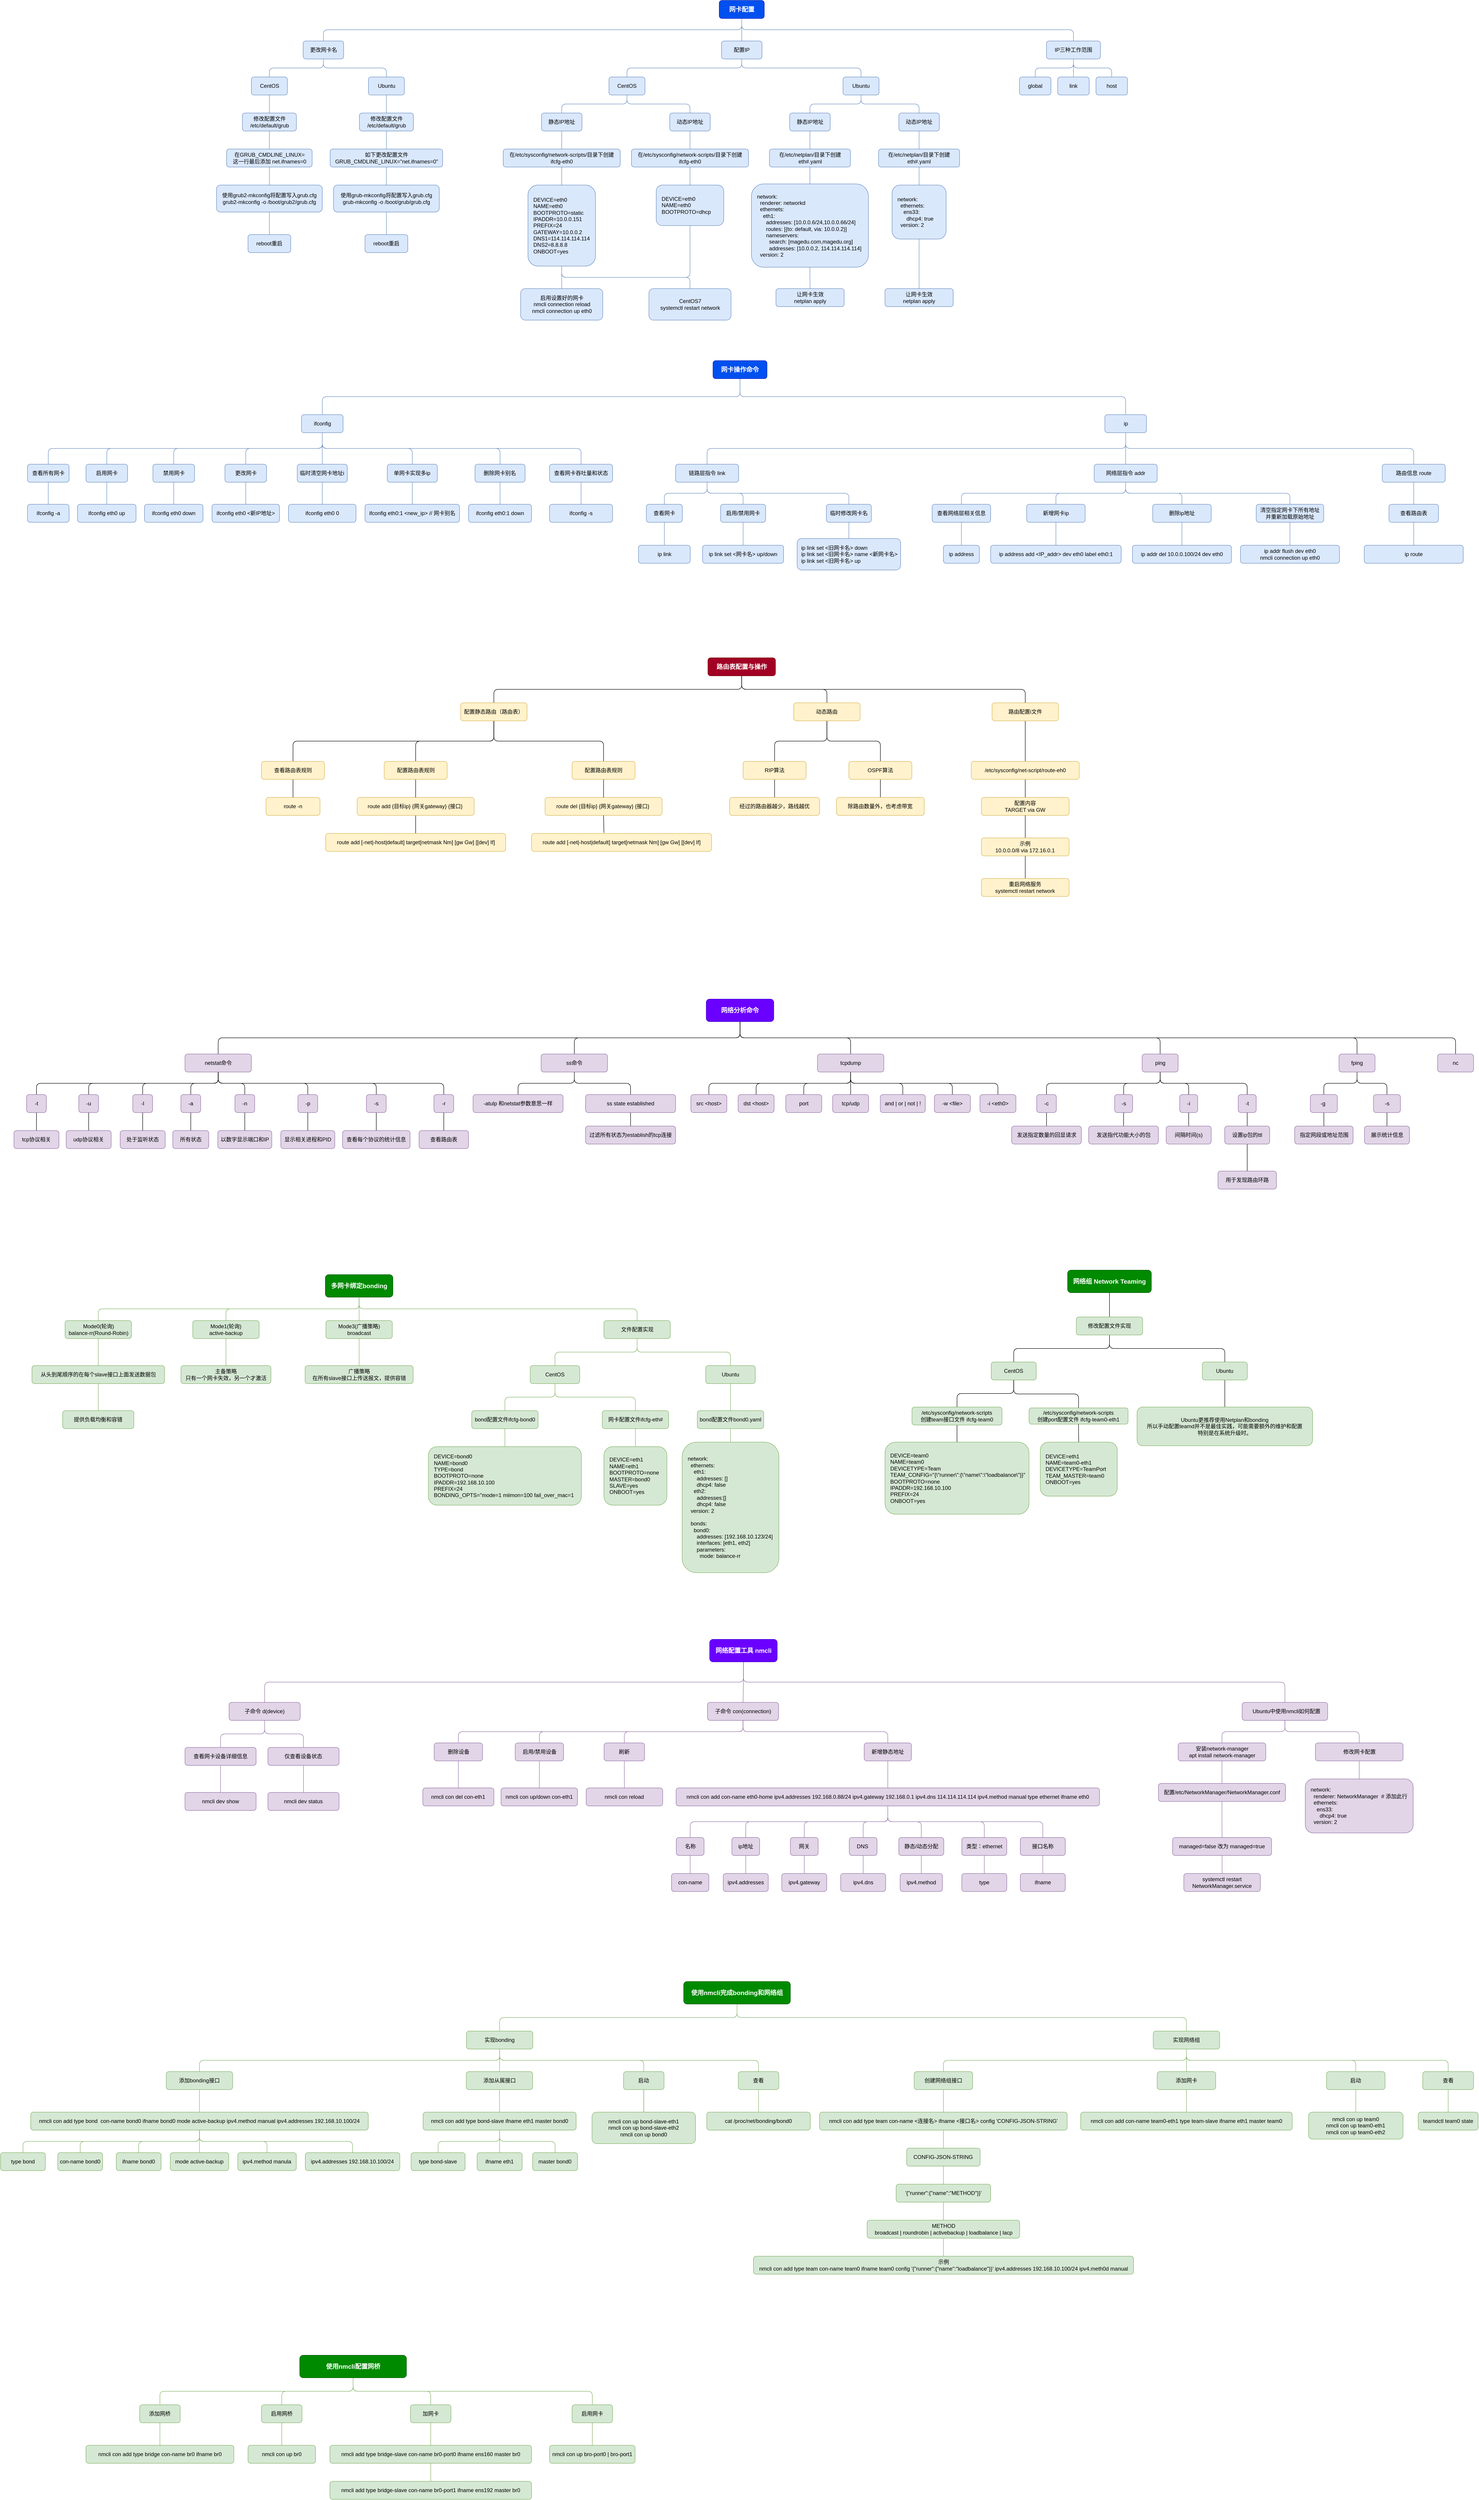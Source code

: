 <mxfile version="23.0.2" type="device">
  <diagram name="第 1 页" id="dLEWQ15LJS4MGE29CpzN">
    <mxGraphModel dx="4441" dy="1124" grid="1" gridSize="10" guides="1" tooltips="1" connect="1" arrows="1" fold="1" page="1" pageScale="1" pageWidth="827" pageHeight="1169" math="0" shadow="0">
      <root>
        <mxCell id="0" />
        <mxCell id="1" parent="0" />
        <mxCell id="m1--nBwou0JsxG1O5RYE-56" style="edgeStyle=orthogonalEdgeStyle;shape=connector;curved=0;rounded=1;orthogonalLoop=1;jettySize=auto;html=1;exitX=0.5;exitY=1;exitDx=0;exitDy=0;entryX=0.5;entryY=0;entryDx=0;entryDy=0;labelBackgroundColor=default;strokeColor=#6c8ebf;align=center;verticalAlign=middle;fontFamily=Helvetica;fontSize=11;fontColor=default;endArrow=none;endFill=0;fillColor=#dae8fc;" parent="1" source="m1--nBwou0JsxG1O5RYE-1" target="m1--nBwou0JsxG1O5RYE-4" edge="1">
          <mxGeometry relative="1" as="geometry" />
        </mxCell>
        <mxCell id="m1--nBwou0JsxG1O5RYE-57" style="edgeStyle=orthogonalEdgeStyle;shape=connector;curved=0;rounded=1;orthogonalLoop=1;jettySize=auto;html=1;exitX=0.5;exitY=1;exitDx=0;exitDy=0;entryX=0.5;entryY=0;entryDx=0;entryDy=0;labelBackgroundColor=default;strokeColor=#6c8ebf;align=center;verticalAlign=middle;fontFamily=Helvetica;fontSize=11;fontColor=default;endArrow=none;endFill=0;fillColor=#dae8fc;" parent="1" source="m1--nBwou0JsxG1O5RYE-1" target="m1--nBwou0JsxG1O5RYE-5" edge="1">
          <mxGeometry relative="1" as="geometry" />
        </mxCell>
        <mxCell id="m1--nBwou0JsxG1O5RYE-239" style="edgeStyle=orthogonalEdgeStyle;shape=connector;curved=0;rounded=1;orthogonalLoop=1;jettySize=auto;html=1;exitX=0.5;exitY=1;exitDx=0;exitDy=0;entryX=0.5;entryY=0;entryDx=0;entryDy=0;labelBackgroundColor=default;strokeColor=#6c8ebf;align=center;verticalAlign=middle;fontFamily=Helvetica;fontSize=11;fontColor=default;endArrow=none;endFill=0;fillColor=#dae8fc;" parent="1" source="m1--nBwou0JsxG1O5RYE-1" target="m1--nBwou0JsxG1O5RYE-238" edge="1">
          <mxGeometry relative="1" as="geometry" />
        </mxCell>
        <mxCell id="m1--nBwou0JsxG1O5RYE-1" value="网卡配置" style="rounded=1;whiteSpace=wrap;html=1;fillColor=#0050ef;strokeColor=#001DBC;fontStyle=1;fontSize=14;fontColor=#ffffff;" parent="1" vertex="1">
          <mxGeometry x="-873" y="70" width="100" height="40" as="geometry" />
        </mxCell>
        <mxCell id="m1--nBwou0JsxG1O5RYE-10" style="edgeStyle=orthogonalEdgeStyle;rounded=1;orthogonalLoop=1;jettySize=auto;html=1;exitX=0.5;exitY=1;exitDx=0;exitDy=0;curved=0;endArrow=none;endFill=0;fillColor=#dae8fc;strokeColor=#6c8ebf;" parent="1" source="m1--nBwou0JsxG1O5RYE-4" target="m1--nBwou0JsxG1O5RYE-8" edge="1">
          <mxGeometry relative="1" as="geometry" />
        </mxCell>
        <mxCell id="m1--nBwou0JsxG1O5RYE-12" style="edgeStyle=orthogonalEdgeStyle;shape=connector;curved=0;rounded=1;orthogonalLoop=1;jettySize=auto;html=1;exitX=0.5;exitY=1;exitDx=0;exitDy=0;entryX=0.5;entryY=0;entryDx=0;entryDy=0;labelBackgroundColor=default;strokeColor=#6c8ebf;align=center;verticalAlign=middle;fontFamily=Helvetica;fontSize=11;fontColor=default;endArrow=none;endFill=0;fillColor=#dae8fc;" parent="1" source="m1--nBwou0JsxG1O5RYE-4" target="m1--nBwou0JsxG1O5RYE-9" edge="1">
          <mxGeometry relative="1" as="geometry" />
        </mxCell>
        <mxCell id="m1--nBwou0JsxG1O5RYE-4" value="更改网卡名" style="rounded=1;whiteSpace=wrap;html=1;fillColor=#dae8fc;strokeColor=#6c8ebf;" parent="1" vertex="1">
          <mxGeometry x="-1797.5" y="160" width="90" height="40" as="geometry" />
        </mxCell>
        <mxCell id="m1--nBwou0JsxG1O5RYE-43" style="edgeStyle=orthogonalEdgeStyle;shape=connector;curved=0;rounded=1;orthogonalLoop=1;jettySize=auto;html=1;exitX=0.5;exitY=1;exitDx=0;exitDy=0;entryX=0.5;entryY=0;entryDx=0;entryDy=0;labelBackgroundColor=default;strokeColor=#6c8ebf;align=center;verticalAlign=middle;fontFamily=Helvetica;fontSize=11;fontColor=default;endArrow=none;endFill=0;fillColor=#dae8fc;" parent="1" source="m1--nBwou0JsxG1O5RYE-5" target="m1--nBwou0JsxG1O5RYE-41" edge="1">
          <mxGeometry relative="1" as="geometry" />
        </mxCell>
        <mxCell id="m1--nBwou0JsxG1O5RYE-44" style="edgeStyle=orthogonalEdgeStyle;shape=connector;curved=0;rounded=1;orthogonalLoop=1;jettySize=auto;html=1;exitX=0.5;exitY=1;exitDx=0;exitDy=0;entryX=0.5;entryY=0;entryDx=0;entryDy=0;labelBackgroundColor=default;strokeColor=#6c8ebf;align=center;verticalAlign=middle;fontFamily=Helvetica;fontSize=11;fontColor=default;endArrow=none;endFill=0;fillColor=#dae8fc;" parent="1" source="m1--nBwou0JsxG1O5RYE-5" target="m1--nBwou0JsxG1O5RYE-42" edge="1">
          <mxGeometry relative="1" as="geometry" />
        </mxCell>
        <mxCell id="m1--nBwou0JsxG1O5RYE-5" value="配置IP" style="rounded=1;whiteSpace=wrap;html=1;fillColor=#dae8fc;strokeColor=#6c8ebf;" parent="1" vertex="1">
          <mxGeometry x="-868" y="160" width="90" height="40" as="geometry" />
        </mxCell>
        <mxCell id="m1--nBwou0JsxG1O5RYE-49" style="edgeStyle=orthogonalEdgeStyle;shape=connector;curved=0;rounded=1;orthogonalLoop=1;jettySize=auto;html=1;exitX=0.5;exitY=1;exitDx=0;exitDy=0;entryX=0.5;entryY=0;entryDx=0;entryDy=0;labelBackgroundColor=default;strokeColor=#6c8ebf;align=center;verticalAlign=middle;fontFamily=Helvetica;fontSize=11;fontColor=default;endArrow=none;endFill=0;fillColor=#dae8fc;" parent="1" source="m1--nBwou0JsxG1O5RYE-6" target="m1--nBwou0JsxG1O5RYE-48" edge="1">
          <mxGeometry relative="1" as="geometry" />
        </mxCell>
        <mxCell id="m1--nBwou0JsxG1O5RYE-6" value="静态IP地址" style="rounded=1;whiteSpace=wrap;html=1;fillColor=#dae8fc;strokeColor=#6c8ebf;" parent="1" vertex="1">
          <mxGeometry x="-1268" y="320" width="90" height="40" as="geometry" />
        </mxCell>
        <mxCell id="m1--nBwou0JsxG1O5RYE-53" style="edgeStyle=orthogonalEdgeStyle;shape=connector;curved=0;rounded=1;orthogonalLoop=1;jettySize=auto;html=1;exitX=0.5;exitY=1;exitDx=0;exitDy=0;entryX=0.5;entryY=0;entryDx=0;entryDy=0;labelBackgroundColor=default;strokeColor=#6c8ebf;align=center;verticalAlign=middle;fontFamily=Helvetica;fontSize=11;fontColor=default;endArrow=none;endFill=0;fillColor=#dae8fc;" parent="1" source="m1--nBwou0JsxG1O5RYE-7" target="m1--nBwou0JsxG1O5RYE-52" edge="1">
          <mxGeometry relative="1" as="geometry" />
        </mxCell>
        <mxCell id="m1--nBwou0JsxG1O5RYE-7" value="动态IP地址" style="rounded=1;whiteSpace=wrap;html=1;fillColor=#dae8fc;strokeColor=#6c8ebf;" parent="1" vertex="1">
          <mxGeometry x="-983" y="320" width="90" height="40" as="geometry" />
        </mxCell>
        <mxCell id="m1--nBwou0JsxG1O5RYE-32" style="edgeStyle=orthogonalEdgeStyle;shape=connector;curved=0;rounded=1;orthogonalLoop=1;jettySize=auto;html=1;exitX=0.5;exitY=1;exitDx=0;exitDy=0;entryX=0.5;entryY=0;entryDx=0;entryDy=0;labelBackgroundColor=default;strokeColor=#6c8ebf;align=center;verticalAlign=middle;fontFamily=Helvetica;fontSize=11;fontColor=default;endArrow=none;endFill=0;fillColor=#dae8fc;" parent="1" source="m1--nBwou0JsxG1O5RYE-8" target="m1--nBwou0JsxG1O5RYE-13" edge="1">
          <mxGeometry relative="1" as="geometry" />
        </mxCell>
        <mxCell id="m1--nBwou0JsxG1O5RYE-8" value="CentOS" style="rounded=1;whiteSpace=wrap;html=1;fillColor=#dae8fc;strokeColor=#6c8ebf;" parent="1" vertex="1">
          <mxGeometry x="-1912.5" y="240" width="80" height="40" as="geometry" />
        </mxCell>
        <mxCell id="m1--nBwou0JsxG1O5RYE-34" style="edgeStyle=orthogonalEdgeStyle;shape=connector;curved=0;rounded=1;orthogonalLoop=1;jettySize=auto;html=1;exitX=0.5;exitY=1;exitDx=0;exitDy=0;entryX=0.5;entryY=0;entryDx=0;entryDy=0;labelBackgroundColor=default;strokeColor=#6c8ebf;align=center;verticalAlign=middle;fontFamily=Helvetica;fontSize=11;fontColor=default;endArrow=none;endFill=0;fillColor=#dae8fc;" parent="1" source="m1--nBwou0JsxG1O5RYE-9" target="m1--nBwou0JsxG1O5RYE-33" edge="1">
          <mxGeometry relative="1" as="geometry" />
        </mxCell>
        <mxCell id="m1--nBwou0JsxG1O5RYE-9" value="Ubuntu" style="rounded=1;whiteSpace=wrap;html=1;fillColor=#dae8fc;strokeColor=#6c8ebf;" parent="1" vertex="1">
          <mxGeometry x="-1652.5" y="240" width="80" height="40" as="geometry" />
        </mxCell>
        <mxCell id="m1--nBwou0JsxG1O5RYE-16" style="edgeStyle=orthogonalEdgeStyle;shape=connector;curved=0;rounded=1;orthogonalLoop=1;jettySize=auto;html=1;exitX=0.5;exitY=1;exitDx=0;exitDy=0;entryX=0.5;entryY=0;entryDx=0;entryDy=0;labelBackgroundColor=default;strokeColor=#6c8ebf;align=center;verticalAlign=middle;fontFamily=Helvetica;fontSize=11;fontColor=default;endArrow=none;endFill=0;fillColor=#dae8fc;" parent="1" source="m1--nBwou0JsxG1O5RYE-13" target="m1--nBwou0JsxG1O5RYE-15" edge="1">
          <mxGeometry relative="1" as="geometry" />
        </mxCell>
        <mxCell id="m1--nBwou0JsxG1O5RYE-13" value="修改配置文件 /etc/default/grub" style="rounded=1;whiteSpace=wrap;html=1;fillColor=#dae8fc;strokeColor=#6c8ebf;" parent="1" vertex="1">
          <mxGeometry x="-1932.5" y="320" width="120" height="40" as="geometry" />
        </mxCell>
        <mxCell id="m1--nBwou0JsxG1O5RYE-18" style="edgeStyle=orthogonalEdgeStyle;shape=connector;curved=0;rounded=1;orthogonalLoop=1;jettySize=auto;html=1;exitX=0.5;exitY=1;exitDx=0;exitDy=0;entryX=0.5;entryY=0;entryDx=0;entryDy=0;labelBackgroundColor=default;strokeColor=#6c8ebf;align=center;verticalAlign=middle;fontFamily=Helvetica;fontSize=11;fontColor=default;endArrow=none;endFill=0;fillColor=#dae8fc;" parent="1" source="m1--nBwou0JsxG1O5RYE-15" target="m1--nBwou0JsxG1O5RYE-17" edge="1">
          <mxGeometry relative="1" as="geometry" />
        </mxCell>
        <mxCell id="m1--nBwou0JsxG1O5RYE-15" value="在GRUB_CMDLINE_LINUX=&lt;br&gt;这一行最后添加 net.ifnames=0" style="rounded=1;whiteSpace=wrap;html=1;fillColor=#dae8fc;strokeColor=#6c8ebf;" parent="1" vertex="1">
          <mxGeometry x="-1967.5" y="400" width="190" height="40" as="geometry" />
        </mxCell>
        <mxCell id="m1--nBwou0JsxG1O5RYE-20" style="edgeStyle=orthogonalEdgeStyle;shape=connector;curved=0;rounded=1;orthogonalLoop=1;jettySize=auto;html=1;exitX=0.5;exitY=1;exitDx=0;exitDy=0;entryX=0.5;entryY=0;entryDx=0;entryDy=0;labelBackgroundColor=default;strokeColor=#6c8ebf;align=center;verticalAlign=middle;fontFamily=Helvetica;fontSize=11;fontColor=default;endArrow=none;endFill=0;fillColor=#dae8fc;" parent="1" source="m1--nBwou0JsxG1O5RYE-17" target="m1--nBwou0JsxG1O5RYE-19" edge="1">
          <mxGeometry relative="1" as="geometry" />
        </mxCell>
        <mxCell id="m1--nBwou0JsxG1O5RYE-17" value="使用grub2-mkconfig将配置写入grub.cfg&lt;br&gt;grub2-mkconfig -o /boot/grub2/grub.cfg" style="rounded=1;whiteSpace=wrap;html=1;fillColor=#dae8fc;strokeColor=#6c8ebf;" parent="1" vertex="1">
          <mxGeometry x="-1990" y="480" width="235" height="60" as="geometry" />
        </mxCell>
        <mxCell id="m1--nBwou0JsxG1O5RYE-19" value="reboot重启" style="rounded=1;whiteSpace=wrap;html=1;fillColor=#dae8fc;strokeColor=#6c8ebf;" parent="1" vertex="1">
          <mxGeometry x="-1920" y="590" width="95" height="40" as="geometry" />
        </mxCell>
        <mxCell id="m1--nBwou0JsxG1O5RYE-36" style="edgeStyle=orthogonalEdgeStyle;shape=connector;curved=0;rounded=1;orthogonalLoop=1;jettySize=auto;html=1;exitX=0.5;exitY=1;exitDx=0;exitDy=0;entryX=0.5;entryY=0;entryDx=0;entryDy=0;labelBackgroundColor=default;strokeColor=#6c8ebf;align=center;verticalAlign=middle;fontFamily=Helvetica;fontSize=11;fontColor=default;endArrow=none;endFill=0;fillColor=#dae8fc;" parent="1" source="m1--nBwou0JsxG1O5RYE-33" target="m1--nBwou0JsxG1O5RYE-35" edge="1">
          <mxGeometry relative="1" as="geometry" />
        </mxCell>
        <mxCell id="m1--nBwou0JsxG1O5RYE-33" value="修改配置文件 /etc/default/grub" style="rounded=1;whiteSpace=wrap;html=1;fillColor=#dae8fc;strokeColor=#6c8ebf;" parent="1" vertex="1">
          <mxGeometry x="-1672.5" y="320" width="120" height="40" as="geometry" />
        </mxCell>
        <mxCell id="m1--nBwou0JsxG1O5RYE-39" style="edgeStyle=orthogonalEdgeStyle;shape=connector;curved=0;rounded=1;orthogonalLoop=1;jettySize=auto;html=1;exitX=0.5;exitY=1;exitDx=0;exitDy=0;entryX=0.5;entryY=0;entryDx=0;entryDy=0;labelBackgroundColor=default;strokeColor=#6c8ebf;align=center;verticalAlign=middle;fontFamily=Helvetica;fontSize=11;fontColor=default;endArrow=none;endFill=0;fillColor=#dae8fc;" parent="1" source="m1--nBwou0JsxG1O5RYE-35" target="m1--nBwou0JsxG1O5RYE-37" edge="1">
          <mxGeometry relative="1" as="geometry" />
        </mxCell>
        <mxCell id="m1--nBwou0JsxG1O5RYE-35" value="如下更改配置文件&lt;br&gt;GRUB_CMDLINE_LINUX=&quot;net.ifnames=0&quot;" style="rounded=1;whiteSpace=wrap;html=1;fillColor=#dae8fc;strokeColor=#6c8ebf;" parent="1" vertex="1">
          <mxGeometry x="-1737.5" y="400" width="250" height="40" as="geometry" />
        </mxCell>
        <mxCell id="m1--nBwou0JsxG1O5RYE-40" style="edgeStyle=orthogonalEdgeStyle;shape=connector;curved=0;rounded=1;orthogonalLoop=1;jettySize=auto;html=1;exitX=0.5;exitY=1;exitDx=0;exitDy=0;entryX=0.5;entryY=0;entryDx=0;entryDy=0;labelBackgroundColor=default;strokeColor=#6c8ebf;align=center;verticalAlign=middle;fontFamily=Helvetica;fontSize=11;fontColor=default;endArrow=none;endFill=0;fillColor=#dae8fc;" parent="1" source="m1--nBwou0JsxG1O5RYE-37" target="m1--nBwou0JsxG1O5RYE-38" edge="1">
          <mxGeometry relative="1" as="geometry" />
        </mxCell>
        <mxCell id="m1--nBwou0JsxG1O5RYE-37" value="使用grub-mkconfig将配置写入grub.cfg&lt;br&gt;grub-mkconfig -o /boot/grub/grub.cfg" style="rounded=1;whiteSpace=wrap;html=1;fillColor=#dae8fc;strokeColor=#6c8ebf;" parent="1" vertex="1">
          <mxGeometry x="-1730" y="480" width="235" height="60" as="geometry" />
        </mxCell>
        <mxCell id="m1--nBwou0JsxG1O5RYE-38" value="reboot重启" style="rounded=1;whiteSpace=wrap;html=1;fillColor=#dae8fc;strokeColor=#6c8ebf;" parent="1" vertex="1">
          <mxGeometry x="-1660" y="590" width="95" height="40" as="geometry" />
        </mxCell>
        <mxCell id="m1--nBwou0JsxG1O5RYE-45" style="edgeStyle=orthogonalEdgeStyle;shape=connector;curved=0;rounded=1;orthogonalLoop=1;jettySize=auto;html=1;exitX=0.5;exitY=1;exitDx=0;exitDy=0;entryX=0.5;entryY=0;entryDx=0;entryDy=0;labelBackgroundColor=default;strokeColor=#6c8ebf;align=center;verticalAlign=middle;fontFamily=Helvetica;fontSize=11;fontColor=default;endArrow=none;endFill=0;fillColor=#dae8fc;" parent="1" source="m1--nBwou0JsxG1O5RYE-41" target="m1--nBwou0JsxG1O5RYE-6" edge="1">
          <mxGeometry relative="1" as="geometry" />
        </mxCell>
        <mxCell id="m1--nBwou0JsxG1O5RYE-46" style="edgeStyle=orthogonalEdgeStyle;shape=connector;curved=0;rounded=1;orthogonalLoop=1;jettySize=auto;html=1;exitX=0.5;exitY=1;exitDx=0;exitDy=0;entryX=0.5;entryY=0;entryDx=0;entryDy=0;labelBackgroundColor=default;strokeColor=#6c8ebf;align=center;verticalAlign=middle;fontFamily=Helvetica;fontSize=11;fontColor=default;endArrow=none;endFill=0;fillColor=#dae8fc;" parent="1" source="m1--nBwou0JsxG1O5RYE-41" target="m1--nBwou0JsxG1O5RYE-7" edge="1">
          <mxGeometry relative="1" as="geometry" />
        </mxCell>
        <mxCell id="m1--nBwou0JsxG1O5RYE-41" value="CentOS" style="rounded=1;whiteSpace=wrap;html=1;fillColor=#dae8fc;strokeColor=#6c8ebf;" parent="1" vertex="1">
          <mxGeometry x="-1118" y="240" width="80" height="40" as="geometry" />
        </mxCell>
        <mxCell id="MHdg3D2LmyVyjCUnzYdX-38" style="edgeStyle=orthogonalEdgeStyle;shape=connector;curved=0;rounded=1;orthogonalLoop=1;jettySize=auto;html=1;exitX=0.5;exitY=1;exitDx=0;exitDy=0;entryX=0.5;entryY=0;entryDx=0;entryDy=0;labelBackgroundColor=default;strokeColor=#6c8ebf;align=center;verticalAlign=middle;fontFamily=Helvetica;fontSize=11;fontColor=default;endArrow=none;endFill=0;fillColor=#dae8fc;" edge="1" parent="1" source="m1--nBwou0JsxG1O5RYE-42" target="MHdg3D2LmyVyjCUnzYdX-27">
          <mxGeometry relative="1" as="geometry" />
        </mxCell>
        <mxCell id="MHdg3D2LmyVyjCUnzYdX-39" style="edgeStyle=orthogonalEdgeStyle;shape=connector;curved=0;rounded=1;orthogonalLoop=1;jettySize=auto;html=1;exitX=0.5;exitY=1;exitDx=0;exitDy=0;entryX=0.5;entryY=0;entryDx=0;entryDy=0;labelBackgroundColor=default;strokeColor=#6c8ebf;align=center;verticalAlign=middle;fontFamily=Helvetica;fontSize=11;fontColor=default;endArrow=none;endFill=0;fillColor=#dae8fc;" edge="1" parent="1" source="m1--nBwou0JsxG1O5RYE-42" target="MHdg3D2LmyVyjCUnzYdX-28">
          <mxGeometry relative="1" as="geometry" />
        </mxCell>
        <mxCell id="m1--nBwou0JsxG1O5RYE-42" value="Ubuntu" style="rounded=1;whiteSpace=wrap;html=1;fillColor=#dae8fc;strokeColor=#6c8ebf;" parent="1" vertex="1">
          <mxGeometry x="-598" y="240" width="80" height="40" as="geometry" />
        </mxCell>
        <mxCell id="m1--nBwou0JsxG1O5RYE-51" style="edgeStyle=orthogonalEdgeStyle;shape=connector;curved=0;rounded=1;orthogonalLoop=1;jettySize=auto;html=1;exitX=0.5;exitY=1;exitDx=0;exitDy=0;entryX=0.5;entryY=0;entryDx=0;entryDy=0;labelBackgroundColor=default;strokeColor=#6c8ebf;align=center;verticalAlign=middle;fontFamily=Helvetica;fontSize=11;fontColor=default;endArrow=none;endFill=0;fillColor=#dae8fc;" parent="1" source="m1--nBwou0JsxG1O5RYE-48" target="m1--nBwou0JsxG1O5RYE-50" edge="1">
          <mxGeometry relative="1" as="geometry" />
        </mxCell>
        <mxCell id="m1--nBwou0JsxG1O5RYE-48" value="在/etc/sysconfig/network-scripts/目录下创建&lt;br&gt;ifcfg-eth0" style="rounded=1;whiteSpace=wrap;html=1;fillColor=#dae8fc;strokeColor=#6c8ebf;" parent="1" vertex="1">
          <mxGeometry x="-1353" y="400" width="260" height="40" as="geometry" />
        </mxCell>
        <mxCell id="m1--nBwou0JsxG1O5RYE-63" style="edgeStyle=orthogonalEdgeStyle;shape=connector;curved=0;rounded=1;orthogonalLoop=1;jettySize=auto;html=1;exitX=0.5;exitY=1;exitDx=0;exitDy=0;entryX=0.5;entryY=0;entryDx=0;entryDy=0;labelBackgroundColor=default;strokeColor=#6c8ebf;align=center;verticalAlign=middle;fontFamily=Helvetica;fontSize=11;fontColor=default;endArrow=none;endFill=0;fillColor=#dae8fc;" parent="1" source="m1--nBwou0JsxG1O5RYE-50" target="m1--nBwou0JsxG1O5RYE-62" edge="1">
          <mxGeometry relative="1" as="geometry" />
        </mxCell>
        <mxCell id="m1--nBwou0JsxG1O5RYE-66" style="edgeStyle=orthogonalEdgeStyle;shape=connector;curved=0;rounded=1;orthogonalLoop=1;jettySize=auto;html=1;exitX=0.5;exitY=1;exitDx=0;exitDy=0;entryX=0.5;entryY=0;entryDx=0;entryDy=0;labelBackgroundColor=default;strokeColor=#6c8ebf;align=center;verticalAlign=middle;fontFamily=Helvetica;fontSize=11;fontColor=default;endArrow=none;endFill=0;fillColor=#dae8fc;" parent="1" source="m1--nBwou0JsxG1O5RYE-50" target="m1--nBwou0JsxG1O5RYE-65" edge="1">
          <mxGeometry relative="1" as="geometry" />
        </mxCell>
        <mxCell id="m1--nBwou0JsxG1O5RYE-50" value="DEVICE=eth0&lt;br&gt;NAME=eth0&lt;br&gt;BOOTPROTO=static&lt;br&gt;IPADDR=10.0.0.151&lt;br&gt;PREFIX=24&lt;br&gt;GATEWAY=10.0.0.2&lt;br&gt;DNS1=114.114.114.114&lt;br&gt;DNS2=8.8.8.8&lt;br&gt;ONBOOT=yes" style="rounded=1;whiteSpace=wrap;html=1;fillColor=#dae8fc;strokeColor=#6c8ebf;align=left;spacingLeft=10;" parent="1" vertex="1">
          <mxGeometry x="-1298" y="480" width="150" height="180" as="geometry" />
        </mxCell>
        <mxCell id="m1--nBwou0JsxG1O5RYE-55" style="edgeStyle=orthogonalEdgeStyle;shape=connector;curved=0;rounded=1;orthogonalLoop=1;jettySize=auto;html=1;exitX=0.5;exitY=1;exitDx=0;exitDy=0;entryX=0.5;entryY=0;entryDx=0;entryDy=0;labelBackgroundColor=default;strokeColor=#6c8ebf;align=center;verticalAlign=middle;fontFamily=Helvetica;fontSize=11;fontColor=default;endArrow=none;endFill=0;fillColor=#dae8fc;" parent="1" source="m1--nBwou0JsxG1O5RYE-52" target="m1--nBwou0JsxG1O5RYE-54" edge="1">
          <mxGeometry relative="1" as="geometry" />
        </mxCell>
        <mxCell id="m1--nBwou0JsxG1O5RYE-52" value="在/etc/sysconfig/network-scripts/目录下创建&lt;br&gt;ifcfg-eth0" style="rounded=1;whiteSpace=wrap;html=1;fillColor=#dae8fc;strokeColor=#6c8ebf;" parent="1" vertex="1">
          <mxGeometry x="-1068" y="400" width="260" height="40" as="geometry" />
        </mxCell>
        <mxCell id="m1--nBwou0JsxG1O5RYE-70" style="edgeStyle=orthogonalEdgeStyle;shape=connector;curved=0;rounded=1;orthogonalLoop=1;jettySize=auto;html=1;exitX=0.5;exitY=1;exitDx=0;exitDy=0;entryX=0.5;entryY=1;entryDx=0;entryDy=0;labelBackgroundColor=default;strokeColor=#6c8ebf;align=center;verticalAlign=middle;fontFamily=Helvetica;fontSize=11;fontColor=default;endArrow=none;endFill=0;fillColor=#dae8fc;" parent="1" source="m1--nBwou0JsxG1O5RYE-54" target="m1--nBwou0JsxG1O5RYE-50" edge="1">
          <mxGeometry relative="1" as="geometry">
            <Array as="points">
              <mxPoint x="-938" y="685" />
              <mxPoint x="-1223" y="685" />
            </Array>
          </mxGeometry>
        </mxCell>
        <mxCell id="m1--nBwou0JsxG1O5RYE-54" value="DEVICE=eth0&lt;br&gt;NAME=eth0&lt;br&gt;BOOTPROTO=dhcp" style="rounded=1;whiteSpace=wrap;html=1;fillColor=#dae8fc;strokeColor=#6c8ebf;align=left;spacingLeft=10;" parent="1" vertex="1">
          <mxGeometry x="-1013" y="480" width="150" height="90" as="geometry" />
        </mxCell>
        <mxCell id="m1--nBwou0JsxG1O5RYE-71" style="edgeStyle=orthogonalEdgeStyle;shape=connector;curved=0;rounded=1;orthogonalLoop=1;jettySize=auto;html=1;exitX=0.5;exitY=1;exitDx=0;exitDy=0;entryX=0.5;entryY=0;entryDx=0;entryDy=0;labelBackgroundColor=default;strokeColor=#6c8ebf;align=center;verticalAlign=middle;fontFamily=Helvetica;fontSize=11;fontColor=default;endArrow=none;endFill=0;fillColor=#dae8fc;" parent="1" source="m1--nBwou0JsxG1O5RYE-58" target="m1--nBwou0JsxG1O5RYE-59" edge="1">
          <mxGeometry relative="1" as="geometry" />
        </mxCell>
        <mxCell id="m1--nBwou0JsxG1O5RYE-226" style="edgeStyle=orthogonalEdgeStyle;shape=connector;curved=0;rounded=1;orthogonalLoop=1;jettySize=auto;html=1;exitX=0.5;exitY=1;exitDx=0;exitDy=0;entryX=0.5;entryY=0;entryDx=0;entryDy=0;labelBackgroundColor=default;strokeColor=#6c8ebf;align=center;verticalAlign=middle;fontFamily=Helvetica;fontSize=11;fontColor=default;endArrow=none;endFill=0;fillColor=#dae8fc;" parent="1" source="m1--nBwou0JsxG1O5RYE-58" target="m1--nBwou0JsxG1O5RYE-61" edge="1">
          <mxGeometry relative="1" as="geometry" />
        </mxCell>
        <mxCell id="m1--nBwou0JsxG1O5RYE-58" value="网卡操作命令" style="rounded=1;whiteSpace=wrap;html=1;fillColor=#0050ef;strokeColor=#001DBC;fontStyle=1;fontSize=14;fontColor=#ffffff;" parent="1" vertex="1">
          <mxGeometry x="-886.88" y="870" width="120" height="40" as="geometry" />
        </mxCell>
        <mxCell id="m1--nBwou0JsxG1O5RYE-97" style="edgeStyle=orthogonalEdgeStyle;shape=connector;curved=0;rounded=1;orthogonalLoop=1;jettySize=auto;html=1;exitX=0.5;exitY=1;exitDx=0;exitDy=0;entryX=0.5;entryY=0;entryDx=0;entryDy=0;labelBackgroundColor=default;strokeColor=#6c8ebf;align=center;verticalAlign=middle;fontFamily=Helvetica;fontSize=11;fontColor=default;endArrow=none;endFill=0;fillColor=#dae8fc;" parent="1" source="m1--nBwou0JsxG1O5RYE-59" target="m1--nBwou0JsxG1O5RYE-86" edge="1">
          <mxGeometry relative="1" as="geometry" />
        </mxCell>
        <mxCell id="m1--nBwou0JsxG1O5RYE-98" style="edgeStyle=orthogonalEdgeStyle;shape=connector;curved=0;rounded=1;orthogonalLoop=1;jettySize=auto;html=1;exitX=0.5;exitY=1;exitDx=0;exitDy=0;entryX=0.5;entryY=0;entryDx=0;entryDy=0;labelBackgroundColor=default;strokeColor=#6c8ebf;align=center;verticalAlign=middle;fontFamily=Helvetica;fontSize=11;fontColor=default;endArrow=none;endFill=0;fillColor=#dae8fc;" parent="1" source="m1--nBwou0JsxG1O5RYE-59" target="m1--nBwou0JsxG1O5RYE-82" edge="1">
          <mxGeometry relative="1" as="geometry" />
        </mxCell>
        <mxCell id="m1--nBwou0JsxG1O5RYE-99" style="edgeStyle=orthogonalEdgeStyle;shape=connector;curved=0;rounded=1;orthogonalLoop=1;jettySize=auto;html=1;exitX=0.5;exitY=1;exitDx=0;exitDy=0;entryX=0.5;entryY=0;entryDx=0;entryDy=0;labelBackgroundColor=default;strokeColor=#6c8ebf;align=center;verticalAlign=middle;fontFamily=Helvetica;fontSize=11;fontColor=default;endArrow=none;endFill=0;fillColor=#dae8fc;" parent="1" source="m1--nBwou0JsxG1O5RYE-59" target="m1--nBwou0JsxG1O5RYE-88" edge="1">
          <mxGeometry relative="1" as="geometry" />
        </mxCell>
        <mxCell id="m1--nBwou0JsxG1O5RYE-100" style="edgeStyle=orthogonalEdgeStyle;shape=connector;curved=0;rounded=1;orthogonalLoop=1;jettySize=auto;html=1;exitX=0.5;exitY=1;exitDx=0;exitDy=0;entryX=0.5;entryY=0;entryDx=0;entryDy=0;labelBackgroundColor=default;strokeColor=#6c8ebf;align=center;verticalAlign=middle;fontFamily=Helvetica;fontSize=11;fontColor=default;endArrow=none;endFill=0;fillColor=#dae8fc;" parent="1" source="m1--nBwou0JsxG1O5RYE-59" target="m1--nBwou0JsxG1O5RYE-79" edge="1">
          <mxGeometry relative="1" as="geometry" />
        </mxCell>
        <mxCell id="m1--nBwou0JsxG1O5RYE-101" style="edgeStyle=orthogonalEdgeStyle;shape=connector;curved=0;rounded=1;orthogonalLoop=1;jettySize=auto;html=1;exitX=0.5;exitY=1;exitDx=0;exitDy=0;entryX=0.5;entryY=0;entryDx=0;entryDy=0;labelBackgroundColor=default;strokeColor=#6c8ebf;align=center;verticalAlign=middle;fontFamily=Helvetica;fontSize=11;fontColor=default;endArrow=none;endFill=0;fillColor=#dae8fc;" parent="1" source="m1--nBwou0JsxG1O5RYE-59" target="m1--nBwou0JsxG1O5RYE-76" edge="1">
          <mxGeometry relative="1" as="geometry" />
        </mxCell>
        <mxCell id="m1--nBwou0JsxG1O5RYE-102" style="edgeStyle=orthogonalEdgeStyle;shape=connector;curved=0;rounded=1;orthogonalLoop=1;jettySize=auto;html=1;exitX=0.5;exitY=1;exitDx=0;exitDy=0;entryX=0.5;entryY=0;entryDx=0;entryDy=0;labelBackgroundColor=default;strokeColor=#6c8ebf;align=center;verticalAlign=middle;fontFamily=Helvetica;fontSize=11;fontColor=default;endArrow=none;endFill=0;fillColor=#dae8fc;" parent="1" source="m1--nBwou0JsxG1O5RYE-59" target="m1--nBwou0JsxG1O5RYE-72" edge="1">
          <mxGeometry relative="1" as="geometry" />
        </mxCell>
        <mxCell id="m1--nBwou0JsxG1O5RYE-103" style="edgeStyle=orthogonalEdgeStyle;shape=connector;curved=0;rounded=1;orthogonalLoop=1;jettySize=auto;html=1;exitX=0.5;exitY=1;exitDx=0;exitDy=0;entryX=0.5;entryY=0;entryDx=0;entryDy=0;labelBackgroundColor=default;strokeColor=#6c8ebf;align=center;verticalAlign=middle;fontFamily=Helvetica;fontSize=11;fontColor=default;endArrow=none;endFill=0;fillColor=#dae8fc;" parent="1" source="m1--nBwou0JsxG1O5RYE-59" target="m1--nBwou0JsxG1O5RYE-92" edge="1">
          <mxGeometry relative="1" as="geometry" />
        </mxCell>
        <mxCell id="m1--nBwou0JsxG1O5RYE-104" style="edgeStyle=orthogonalEdgeStyle;shape=connector;curved=0;rounded=1;orthogonalLoop=1;jettySize=auto;html=1;exitX=0.5;exitY=1;exitDx=0;exitDy=0;entryX=0.5;entryY=0;entryDx=0;entryDy=0;labelBackgroundColor=default;strokeColor=#6c8ebf;align=center;verticalAlign=middle;fontFamily=Helvetica;fontSize=11;fontColor=default;endArrow=none;endFill=0;fillColor=#dae8fc;" parent="1" source="m1--nBwou0JsxG1O5RYE-59" target="m1--nBwou0JsxG1O5RYE-94" edge="1">
          <mxGeometry relative="1" as="geometry" />
        </mxCell>
        <mxCell id="m1--nBwou0JsxG1O5RYE-59" value="ifconfig" style="rounded=1;whiteSpace=wrap;html=1;fillColor=#dae8fc;strokeColor=#6c8ebf;" parent="1" vertex="1">
          <mxGeometry x="-1801.25" y="990" width="92.5" height="40" as="geometry" />
        </mxCell>
        <mxCell id="m1--nBwou0JsxG1O5RYE-107" style="edgeStyle=orthogonalEdgeStyle;shape=connector;curved=0;rounded=1;orthogonalLoop=1;jettySize=auto;html=1;exitX=0.5;exitY=1;exitDx=0;exitDy=0;entryX=0.5;entryY=0;entryDx=0;entryDy=0;labelBackgroundColor=default;strokeColor=#6c8ebf;align=center;verticalAlign=middle;fontFamily=Helvetica;fontSize=11;fontColor=default;endArrow=none;endFill=0;fillColor=#dae8fc;" parent="1" source="m1--nBwou0JsxG1O5RYE-61" target="m1--nBwou0JsxG1O5RYE-105" edge="1">
          <mxGeometry relative="1" as="geometry" />
        </mxCell>
        <mxCell id="m1--nBwou0JsxG1O5RYE-108" style="edgeStyle=orthogonalEdgeStyle;shape=connector;curved=0;rounded=1;orthogonalLoop=1;jettySize=auto;html=1;exitX=0.5;exitY=1;exitDx=0;exitDy=0;entryX=0.5;entryY=0;entryDx=0;entryDy=0;labelBackgroundColor=default;strokeColor=#6c8ebf;align=center;verticalAlign=middle;fontFamily=Helvetica;fontSize=11;fontColor=default;endArrow=none;endFill=0;fillColor=#dae8fc;" parent="1" source="m1--nBwou0JsxG1O5RYE-61" target="m1--nBwou0JsxG1O5RYE-106" edge="1">
          <mxGeometry relative="1" as="geometry" />
        </mxCell>
        <mxCell id="m1--nBwou0JsxG1O5RYE-225" style="edgeStyle=orthogonalEdgeStyle;shape=connector;curved=0;rounded=1;orthogonalLoop=1;jettySize=auto;html=1;exitX=0.5;exitY=1;exitDx=0;exitDy=0;entryX=0.5;entryY=0;entryDx=0;entryDy=0;labelBackgroundColor=default;strokeColor=#6c8ebf;align=center;verticalAlign=middle;fontFamily=Helvetica;fontSize=11;fontColor=default;endArrow=none;endFill=0;fillColor=#dae8fc;" parent="1" source="m1--nBwou0JsxG1O5RYE-61" target="m1--nBwou0JsxG1O5RYE-220" edge="1">
          <mxGeometry relative="1" as="geometry" />
        </mxCell>
        <mxCell id="m1--nBwou0JsxG1O5RYE-61" value="ip" style="rounded=1;whiteSpace=wrap;html=1;fillColor=#dae8fc;strokeColor=#6c8ebf;" parent="1" vertex="1">
          <mxGeometry x="-16.25" y="990" width="92.5" height="40" as="geometry" />
        </mxCell>
        <mxCell id="m1--nBwou0JsxG1O5RYE-62" value="启用设置好的网卡&lt;br&gt;nmcli connection reload&lt;br&gt;nmcli connection up eth0" style="rounded=1;whiteSpace=wrap;html=1;fillColor=#dae8fc;strokeColor=#6c8ebf;" parent="1" vertex="1">
          <mxGeometry x="-1314.25" y="710" width="182.5" height="70" as="geometry" />
        </mxCell>
        <mxCell id="m1--nBwou0JsxG1O5RYE-65" value="CentOS7&lt;br&gt;systemctl restart network" style="rounded=1;whiteSpace=wrap;html=1;fillColor=#dae8fc;strokeColor=#6c8ebf;" parent="1" vertex="1">
          <mxGeometry x="-1029.25" y="710" width="182.5" height="70" as="geometry" />
        </mxCell>
        <mxCell id="m1--nBwou0JsxG1O5RYE-75" style="edgeStyle=orthogonalEdgeStyle;shape=connector;curved=0;rounded=1;orthogonalLoop=1;jettySize=auto;html=1;exitX=0.5;exitY=1;exitDx=0;exitDy=0;entryX=0.5;entryY=0;entryDx=0;entryDy=0;labelBackgroundColor=default;strokeColor=#6c8ebf;align=center;verticalAlign=middle;fontFamily=Helvetica;fontSize=11;fontColor=default;endArrow=none;endFill=0;fillColor=#dae8fc;" parent="1" source="m1--nBwou0JsxG1O5RYE-72" target="m1--nBwou0JsxG1O5RYE-74" edge="1">
          <mxGeometry relative="1" as="geometry" />
        </mxCell>
        <mxCell id="m1--nBwou0JsxG1O5RYE-72" value="查看所有网卡" style="rounded=1;whiteSpace=wrap;html=1;fillColor=#dae8fc;strokeColor=#6c8ebf;" parent="1" vertex="1">
          <mxGeometry x="-2410" y="1100" width="92.5" height="40" as="geometry" />
        </mxCell>
        <mxCell id="m1--nBwou0JsxG1O5RYE-74" value="ifconfig -a" style="rounded=1;whiteSpace=wrap;html=1;fillColor=#dae8fc;strokeColor=#6c8ebf;" parent="1" vertex="1">
          <mxGeometry x="-2410" y="1189" width="92.5" height="40" as="geometry" />
        </mxCell>
        <mxCell id="m1--nBwou0JsxG1O5RYE-78" style="edgeStyle=orthogonalEdgeStyle;shape=connector;curved=0;rounded=1;orthogonalLoop=1;jettySize=auto;html=1;exitX=0.5;exitY=1;exitDx=0;exitDy=0;entryX=0.5;entryY=0;entryDx=0;entryDy=0;labelBackgroundColor=default;strokeColor=#6c8ebf;align=center;verticalAlign=middle;fontFamily=Helvetica;fontSize=11;fontColor=default;endArrow=none;endFill=0;fillColor=#dae8fc;" parent="1" source="m1--nBwou0JsxG1O5RYE-76" target="m1--nBwou0JsxG1O5RYE-77" edge="1">
          <mxGeometry relative="1" as="geometry" />
        </mxCell>
        <mxCell id="m1--nBwou0JsxG1O5RYE-76" value="启用网卡" style="rounded=1;whiteSpace=wrap;html=1;fillColor=#dae8fc;strokeColor=#6c8ebf;" parent="1" vertex="1">
          <mxGeometry x="-2280" y="1100" width="92.5" height="40" as="geometry" />
        </mxCell>
        <mxCell id="m1--nBwou0JsxG1O5RYE-77" value="ifconfig eth0 up" style="rounded=1;whiteSpace=wrap;html=1;fillColor=#dae8fc;strokeColor=#6c8ebf;" parent="1" vertex="1">
          <mxGeometry x="-2298.75" y="1189" width="130" height="40" as="geometry" />
        </mxCell>
        <mxCell id="m1--nBwou0JsxG1O5RYE-81" style="edgeStyle=orthogonalEdgeStyle;shape=connector;curved=0;rounded=1;orthogonalLoop=1;jettySize=auto;html=1;exitX=0.5;exitY=1;exitDx=0;exitDy=0;entryX=0.5;entryY=0;entryDx=0;entryDy=0;labelBackgroundColor=default;strokeColor=#6c8ebf;align=center;verticalAlign=middle;fontFamily=Helvetica;fontSize=11;fontColor=default;endArrow=none;endFill=0;fillColor=#dae8fc;" parent="1" source="m1--nBwou0JsxG1O5RYE-79" target="m1--nBwou0JsxG1O5RYE-80" edge="1">
          <mxGeometry relative="1" as="geometry" />
        </mxCell>
        <mxCell id="m1--nBwou0JsxG1O5RYE-79" value="禁用网卡" style="rounded=1;whiteSpace=wrap;html=1;fillColor=#dae8fc;strokeColor=#6c8ebf;" parent="1" vertex="1">
          <mxGeometry x="-2131.25" y="1100" width="92.5" height="40" as="geometry" />
        </mxCell>
        <mxCell id="m1--nBwou0JsxG1O5RYE-80" value="ifconfig eth0 down" style="rounded=1;whiteSpace=wrap;html=1;fillColor=#dae8fc;strokeColor=#6c8ebf;" parent="1" vertex="1">
          <mxGeometry x="-2150" y="1189" width="130" height="40" as="geometry" />
        </mxCell>
        <mxCell id="m1--nBwou0JsxG1O5RYE-84" style="edgeStyle=orthogonalEdgeStyle;shape=connector;curved=0;rounded=1;orthogonalLoop=1;jettySize=auto;html=1;exitX=0.5;exitY=1;exitDx=0;exitDy=0;entryX=0.5;entryY=0;entryDx=0;entryDy=0;labelBackgroundColor=default;strokeColor=#6c8ebf;align=center;verticalAlign=middle;fontFamily=Helvetica;fontSize=11;fontColor=default;endArrow=none;endFill=0;fillColor=#dae8fc;" parent="1" source="m1--nBwou0JsxG1O5RYE-82" target="m1--nBwou0JsxG1O5RYE-83" edge="1">
          <mxGeometry relative="1" as="geometry" />
        </mxCell>
        <mxCell id="m1--nBwou0JsxG1O5RYE-82" value="更改网卡" style="rounded=1;whiteSpace=wrap;html=1;fillColor=#dae8fc;strokeColor=#6c8ebf;" parent="1" vertex="1">
          <mxGeometry x="-1971.25" y="1100" width="92.5" height="40" as="geometry" />
        </mxCell>
        <mxCell id="m1--nBwou0JsxG1O5RYE-83" value="ifconfig eth0 &amp;lt;新IP地址&amp;gt;" style="rounded=1;whiteSpace=wrap;html=1;fillColor=#dae8fc;strokeColor=#6c8ebf;" parent="1" vertex="1">
          <mxGeometry x="-2000" y="1189" width="150" height="40" as="geometry" />
        </mxCell>
        <mxCell id="m1--nBwou0JsxG1O5RYE-85" style="edgeStyle=orthogonalEdgeStyle;shape=connector;curved=0;rounded=1;orthogonalLoop=1;jettySize=auto;html=1;exitX=0.5;exitY=1;exitDx=0;exitDy=0;entryX=0.5;entryY=0;entryDx=0;entryDy=0;labelBackgroundColor=default;strokeColor=#6c8ebf;align=center;verticalAlign=middle;fontFamily=Helvetica;fontSize=11;fontColor=default;endArrow=none;endFill=0;fillColor=#dae8fc;" parent="1" source="m1--nBwou0JsxG1O5RYE-86" target="m1--nBwou0JsxG1O5RYE-87" edge="1">
          <mxGeometry relative="1" as="geometry" />
        </mxCell>
        <mxCell id="m1--nBwou0JsxG1O5RYE-86" value="临时清空网卡地址i" style="rounded=1;whiteSpace=wrap;html=1;fillColor=#dae8fc;strokeColor=#6c8ebf;" parent="1" vertex="1">
          <mxGeometry x="-1810.63" y="1100" width="111.25" height="40" as="geometry" />
        </mxCell>
        <mxCell id="m1--nBwou0JsxG1O5RYE-87" value="ifconfig eth0 0" style="rounded=1;whiteSpace=wrap;html=1;fillColor=#dae8fc;strokeColor=#6c8ebf;" parent="1" vertex="1">
          <mxGeometry x="-1830" y="1189" width="150" height="40" as="geometry" />
        </mxCell>
        <mxCell id="m1--nBwou0JsxG1O5RYE-90" style="edgeStyle=orthogonalEdgeStyle;shape=connector;curved=0;rounded=1;orthogonalLoop=1;jettySize=auto;html=1;exitX=0.5;exitY=1;exitDx=0;exitDy=0;labelBackgroundColor=default;strokeColor=#6c8ebf;align=center;verticalAlign=middle;fontFamily=Helvetica;fontSize=11;fontColor=default;endArrow=none;endFill=0;fillColor=#dae8fc;" parent="1" source="m1--nBwou0JsxG1O5RYE-88" target="m1--nBwou0JsxG1O5RYE-89" edge="1">
          <mxGeometry relative="1" as="geometry" />
        </mxCell>
        <mxCell id="m1--nBwou0JsxG1O5RYE-88" value="单网卡实现多ip" style="rounded=1;whiteSpace=wrap;html=1;fillColor=#dae8fc;strokeColor=#6c8ebf;" parent="1" vertex="1">
          <mxGeometry x="-1610.62" y="1100" width="111.25" height="40" as="geometry" />
        </mxCell>
        <mxCell id="m1--nBwou0JsxG1O5RYE-89" value="ifconfig eth0:1 &amp;lt;new_ip&amp;gt; // 网卡别名" style="rounded=1;whiteSpace=wrap;html=1;fillColor=#dae8fc;strokeColor=#6c8ebf;" parent="1" vertex="1">
          <mxGeometry x="-1660" y="1189" width="210" height="40" as="geometry" />
        </mxCell>
        <mxCell id="m1--nBwou0JsxG1O5RYE-91" style="edgeStyle=orthogonalEdgeStyle;shape=connector;curved=0;rounded=1;orthogonalLoop=1;jettySize=auto;html=1;exitX=0.5;exitY=1;exitDx=0;exitDy=0;labelBackgroundColor=default;strokeColor=#6c8ebf;align=center;verticalAlign=middle;fontFamily=Helvetica;fontSize=11;fontColor=default;endArrow=none;endFill=0;fillColor=#dae8fc;" parent="1" source="m1--nBwou0JsxG1O5RYE-92" target="m1--nBwou0JsxG1O5RYE-93" edge="1">
          <mxGeometry relative="1" as="geometry" />
        </mxCell>
        <mxCell id="m1--nBwou0JsxG1O5RYE-92" value="删除网卡别名" style="rounded=1;whiteSpace=wrap;html=1;fillColor=#dae8fc;strokeColor=#6c8ebf;" parent="1" vertex="1">
          <mxGeometry x="-1415.63" y="1100" width="111.25" height="40" as="geometry" />
        </mxCell>
        <mxCell id="m1--nBwou0JsxG1O5RYE-93" value="ifconfig eth0:1 down" style="rounded=1;whiteSpace=wrap;html=1;fillColor=#dae8fc;strokeColor=#6c8ebf;" parent="1" vertex="1">
          <mxGeometry x="-1430" y="1189" width="140" height="40" as="geometry" />
        </mxCell>
        <mxCell id="m1--nBwou0JsxG1O5RYE-96" style="edgeStyle=orthogonalEdgeStyle;shape=connector;curved=0;rounded=1;orthogonalLoop=1;jettySize=auto;html=1;exitX=0.5;exitY=1;exitDx=0;exitDy=0;entryX=0.5;entryY=0;entryDx=0;entryDy=0;labelBackgroundColor=default;strokeColor=#6c8ebf;align=center;verticalAlign=middle;fontFamily=Helvetica;fontSize=11;fontColor=default;endArrow=none;endFill=0;fillColor=#dae8fc;" parent="1" source="m1--nBwou0JsxG1O5RYE-94" target="m1--nBwou0JsxG1O5RYE-95" edge="1">
          <mxGeometry relative="1" as="geometry" />
        </mxCell>
        <mxCell id="m1--nBwou0JsxG1O5RYE-94" value="查看网卡吞吐量和状态" style="rounded=1;whiteSpace=wrap;html=1;fillColor=#dae8fc;strokeColor=#6c8ebf;" parent="1" vertex="1">
          <mxGeometry x="-1250" y="1100" width="140" height="40" as="geometry" />
        </mxCell>
        <mxCell id="m1--nBwou0JsxG1O5RYE-95" value="ifconfig -s" style="rounded=1;whiteSpace=wrap;html=1;fillColor=#dae8fc;strokeColor=#6c8ebf;" parent="1" vertex="1">
          <mxGeometry x="-1250" y="1189" width="140" height="40" as="geometry" />
        </mxCell>
        <mxCell id="m1--nBwou0JsxG1O5RYE-187" style="edgeStyle=orthogonalEdgeStyle;shape=connector;curved=0;rounded=1;orthogonalLoop=1;jettySize=auto;html=1;exitX=0.5;exitY=1;exitDx=0;exitDy=0;entryX=0.5;entryY=0;entryDx=0;entryDy=0;labelBackgroundColor=default;strokeColor=#6c8ebf;align=center;verticalAlign=middle;fontFamily=Helvetica;fontSize=11;fontColor=default;endArrow=none;endFill=0;fillColor=#dae8fc;" parent="1" source="m1--nBwou0JsxG1O5RYE-105" target="m1--nBwou0JsxG1O5RYE-186" edge="1">
          <mxGeometry relative="1" as="geometry" />
        </mxCell>
        <mxCell id="m1--nBwou0JsxG1O5RYE-193" style="edgeStyle=orthogonalEdgeStyle;shape=connector;curved=0;rounded=1;orthogonalLoop=1;jettySize=auto;html=1;exitX=0.5;exitY=1;exitDx=0;exitDy=0;entryX=0.5;entryY=0;entryDx=0;entryDy=0;labelBackgroundColor=default;strokeColor=#6c8ebf;align=center;verticalAlign=middle;fontFamily=Helvetica;fontSize=11;fontColor=default;endArrow=none;endFill=0;fillColor=#dae8fc;" parent="1" source="m1--nBwou0JsxG1O5RYE-105" target="m1--nBwou0JsxG1O5RYE-188" edge="1">
          <mxGeometry relative="1" as="geometry" />
        </mxCell>
        <mxCell id="m1--nBwou0JsxG1O5RYE-198" style="edgeStyle=orthogonalEdgeStyle;shape=connector;curved=0;rounded=1;orthogonalLoop=1;jettySize=auto;html=1;exitX=0.5;exitY=1;exitDx=0;exitDy=0;entryX=0.5;entryY=0;entryDx=0;entryDy=0;labelBackgroundColor=default;strokeColor=#6c8ebf;align=center;verticalAlign=middle;fontFamily=Helvetica;fontSize=11;fontColor=default;endArrow=none;endFill=0;fillColor=#dae8fc;" parent="1" source="m1--nBwou0JsxG1O5RYE-105" target="m1--nBwou0JsxG1O5RYE-194" edge="1">
          <mxGeometry relative="1" as="geometry" />
        </mxCell>
        <mxCell id="m1--nBwou0JsxG1O5RYE-105" value="链路层指令 link" style="rounded=1;whiteSpace=wrap;html=1;fillColor=#dae8fc;strokeColor=#6c8ebf;" parent="1" vertex="1">
          <mxGeometry x="-970" y="1100" width="140" height="40" as="geometry" />
        </mxCell>
        <mxCell id="m1--nBwou0JsxG1O5RYE-200" style="edgeStyle=orthogonalEdgeStyle;shape=connector;curved=0;rounded=1;orthogonalLoop=1;jettySize=auto;html=1;exitX=0.5;exitY=1;exitDx=0;exitDy=0;entryX=0.5;entryY=0;entryDx=0;entryDy=0;labelBackgroundColor=default;strokeColor=#6c8ebf;align=center;verticalAlign=middle;fontFamily=Helvetica;fontSize=11;fontColor=default;endArrow=none;endFill=0;fillColor=#dae8fc;" parent="1" source="m1--nBwou0JsxG1O5RYE-106" target="m1--nBwou0JsxG1O5RYE-199" edge="1">
          <mxGeometry relative="1" as="geometry" />
        </mxCell>
        <mxCell id="m1--nBwou0JsxG1O5RYE-211" style="edgeStyle=orthogonalEdgeStyle;shape=connector;curved=0;rounded=1;orthogonalLoop=1;jettySize=auto;html=1;exitX=0.5;exitY=1;exitDx=0;exitDy=0;entryX=0.5;entryY=0;entryDx=0;entryDy=0;labelBackgroundColor=default;strokeColor=#6c8ebf;align=center;verticalAlign=middle;fontFamily=Helvetica;fontSize=11;fontColor=default;endArrow=none;endFill=0;fillColor=#dae8fc;" parent="1" source="m1--nBwou0JsxG1O5RYE-106" target="m1--nBwou0JsxG1O5RYE-207" edge="1">
          <mxGeometry relative="1" as="geometry" />
        </mxCell>
        <mxCell id="m1--nBwou0JsxG1O5RYE-218" style="edgeStyle=orthogonalEdgeStyle;shape=connector;curved=0;rounded=1;orthogonalLoop=1;jettySize=auto;html=1;exitX=0.5;exitY=1;exitDx=0;exitDy=0;entryX=0.5;entryY=0;entryDx=0;entryDy=0;labelBackgroundColor=default;strokeColor=#6c8ebf;align=center;verticalAlign=middle;fontFamily=Helvetica;fontSize=11;fontColor=default;endArrow=none;endFill=0;fillColor=#dae8fc;" parent="1" source="m1--nBwou0JsxG1O5RYE-106" target="m1--nBwou0JsxG1O5RYE-212" edge="1">
          <mxGeometry relative="1" as="geometry" />
        </mxCell>
        <mxCell id="m1--nBwou0JsxG1O5RYE-219" style="edgeStyle=orthogonalEdgeStyle;shape=connector;curved=0;rounded=1;orthogonalLoop=1;jettySize=auto;html=1;exitX=0.5;exitY=1;exitDx=0;exitDy=0;entryX=0.5;entryY=0;entryDx=0;entryDy=0;labelBackgroundColor=default;strokeColor=#6c8ebf;align=center;verticalAlign=middle;fontFamily=Helvetica;fontSize=11;fontColor=default;endArrow=none;endFill=0;fillColor=#dae8fc;" parent="1" source="m1--nBwou0JsxG1O5RYE-106" target="m1--nBwou0JsxG1O5RYE-215" edge="1">
          <mxGeometry relative="1" as="geometry" />
        </mxCell>
        <mxCell id="m1--nBwou0JsxG1O5RYE-106" value="网络层指令 addr" style="rounded=1;whiteSpace=wrap;html=1;fillColor=#dae8fc;strokeColor=#6c8ebf;" parent="1" vertex="1">
          <mxGeometry x="-40" y="1100" width="140" height="40" as="geometry" />
        </mxCell>
        <mxCell id="m1--nBwou0JsxG1O5RYE-112" style="edgeStyle=orthogonalEdgeStyle;shape=connector;curved=0;rounded=1;orthogonalLoop=1;jettySize=auto;html=1;exitX=0.5;exitY=1;exitDx=0;exitDy=0;entryX=0.5;entryY=0;entryDx=0;entryDy=0;labelBackgroundColor=default;strokeColor=default;align=center;verticalAlign=middle;fontFamily=Helvetica;fontSize=11;fontColor=default;endArrow=none;endFill=0;" parent="1" source="m1--nBwou0JsxG1O5RYE-109" target="m1--nBwou0JsxG1O5RYE-111" edge="1">
          <mxGeometry relative="1" as="geometry" />
        </mxCell>
        <mxCell id="m1--nBwou0JsxG1O5RYE-132" style="edgeStyle=orthogonalEdgeStyle;shape=connector;curved=0;rounded=1;orthogonalLoop=1;jettySize=auto;html=1;exitX=0.5;exitY=1;exitDx=0;exitDy=0;entryX=0.5;entryY=0;entryDx=0;entryDy=0;labelBackgroundColor=default;strokeColor=default;align=center;verticalAlign=middle;fontFamily=Helvetica;fontSize=11;fontColor=default;endArrow=none;endFill=0;" parent="1" source="m1--nBwou0JsxG1O5RYE-109" target="m1--nBwou0JsxG1O5RYE-131" edge="1">
          <mxGeometry relative="1" as="geometry" />
        </mxCell>
        <mxCell id="m1--nBwou0JsxG1O5RYE-237" style="edgeStyle=orthogonalEdgeStyle;shape=connector;curved=0;rounded=1;orthogonalLoop=1;jettySize=auto;html=1;exitX=0.5;exitY=1;exitDx=0;exitDy=0;entryX=0.5;entryY=0;entryDx=0;entryDy=0;labelBackgroundColor=default;strokeColor=default;align=center;verticalAlign=middle;fontFamily=Helvetica;fontSize=11;fontColor=default;endArrow=none;endFill=0;" parent="1" source="m1--nBwou0JsxG1O5RYE-109" target="m1--nBwou0JsxG1O5RYE-228" edge="1">
          <mxGeometry relative="1" as="geometry" />
        </mxCell>
        <mxCell id="m1--nBwou0JsxG1O5RYE-109" value="路由表配置与操作" style="rounded=1;whiteSpace=wrap;html=1;fillColor=#a20025;fontColor=#ffffff;strokeColor=#6F0000;fontStyle=1;fontSize=14;" parent="1" vertex="1">
          <mxGeometry x="-898.13" y="1530" width="150" height="40" as="geometry" />
        </mxCell>
        <mxCell id="m1--nBwou0JsxG1O5RYE-128" style="edgeStyle=orthogonalEdgeStyle;shape=connector;curved=0;rounded=1;orthogonalLoop=1;jettySize=auto;html=1;exitX=0.5;exitY=1;exitDx=0;exitDy=0;entryX=0.5;entryY=0;entryDx=0;entryDy=0;labelBackgroundColor=default;strokeColor=default;align=center;verticalAlign=middle;fontFamily=Helvetica;fontSize=11;fontColor=default;endArrow=none;endFill=0;" parent="1" source="m1--nBwou0JsxG1O5RYE-111" target="m1--nBwou0JsxG1O5RYE-125" edge="1">
          <mxGeometry relative="1" as="geometry" />
        </mxCell>
        <mxCell id="m1--nBwou0JsxG1O5RYE-129" style="edgeStyle=orthogonalEdgeStyle;shape=connector;curved=0;rounded=1;orthogonalLoop=1;jettySize=auto;html=1;exitX=0.5;exitY=1;exitDx=0;exitDy=0;entryX=0.5;entryY=0;entryDx=0;entryDy=0;labelBackgroundColor=default;strokeColor=default;align=center;verticalAlign=middle;fontFamily=Helvetica;fontSize=11;fontColor=default;endArrow=none;endFill=0;" parent="1" source="m1--nBwou0JsxG1O5RYE-111" target="m1--nBwou0JsxG1O5RYE-121" edge="1">
          <mxGeometry relative="1" as="geometry" />
        </mxCell>
        <mxCell id="m1--nBwou0JsxG1O5RYE-130" style="edgeStyle=orthogonalEdgeStyle;shape=connector;curved=0;rounded=1;orthogonalLoop=1;jettySize=auto;html=1;exitX=0.5;exitY=1;exitDx=0;exitDy=0;entryX=0.5;entryY=0;entryDx=0;entryDy=0;labelBackgroundColor=default;strokeColor=default;align=center;verticalAlign=middle;fontFamily=Helvetica;fontSize=11;fontColor=default;endArrow=none;endFill=0;" parent="1" source="m1--nBwou0JsxG1O5RYE-111" target="m1--nBwou0JsxG1O5RYE-123" edge="1">
          <mxGeometry relative="1" as="geometry" />
        </mxCell>
        <mxCell id="m1--nBwou0JsxG1O5RYE-111" value="配置静态路由（路由表）" style="rounded=1;whiteSpace=wrap;html=1;fillColor=#fff2cc;strokeColor=#d6b656;" parent="1" vertex="1">
          <mxGeometry x="-1447.51" y="1630" width="147.5" height="40" as="geometry" />
        </mxCell>
        <mxCell id="m1--nBwou0JsxG1O5RYE-116" style="edgeStyle=orthogonalEdgeStyle;shape=connector;curved=0;rounded=1;orthogonalLoop=1;jettySize=auto;html=1;exitX=0.5;exitY=1;exitDx=0;exitDy=0;entryX=0.5;entryY=0;entryDx=0;entryDy=0;labelBackgroundColor=default;strokeColor=default;align=center;verticalAlign=middle;fontFamily=Helvetica;fontSize=11;fontColor=default;endArrow=none;endFill=0;" parent="1" source="m1--nBwou0JsxG1O5RYE-113" target="m1--nBwou0JsxG1O5RYE-115" edge="1">
          <mxGeometry relative="1" as="geometry" />
        </mxCell>
        <mxCell id="m1--nBwou0JsxG1O5RYE-113" value="route add {目标ip} {网关gateway} {接口}&amp;nbsp;" style="rounded=1;whiteSpace=wrap;html=1;fillColor=#fff2cc;strokeColor=#d6b656;" parent="1" vertex="1">
          <mxGeometry x="-1677.5" y="1840" width="260" height="40" as="geometry" />
        </mxCell>
        <mxCell id="m1--nBwou0JsxG1O5RYE-115" value="route add [-net|-host|default] target[netmask Nm] [gw Gw] [[dev] If]" style="rounded=1;whiteSpace=wrap;html=1;fillColor=#fff2cc;strokeColor=#d6b656;" parent="1" vertex="1">
          <mxGeometry x="-1747.5" y="1920" width="400" height="40" as="geometry" />
        </mxCell>
        <mxCell id="m1--nBwou0JsxG1O5RYE-117" value="route del {目标ip} {网关gateway} {接口}&amp;nbsp;" style="rounded=1;whiteSpace=wrap;html=1;fillColor=#fff2cc;strokeColor=#d6b656;" parent="1" vertex="1">
          <mxGeometry x="-1260.01" y="1840" width="260" height="40" as="geometry" />
        </mxCell>
        <mxCell id="m1--nBwou0JsxG1O5RYE-118" value="route add [-net|-host|default] target[netmask Nm] [gw Gw] [[dev] If]" style="rounded=1;whiteSpace=wrap;html=1;fillColor=#fff2cc;strokeColor=#d6b656;" parent="1" vertex="1">
          <mxGeometry x="-1290.01" y="1920" width="400" height="40" as="geometry" />
        </mxCell>
        <mxCell id="m1--nBwou0JsxG1O5RYE-120" style="edgeStyle=orthogonalEdgeStyle;shape=connector;curved=0;rounded=1;orthogonalLoop=1;jettySize=auto;html=1;exitX=0.5;exitY=1;exitDx=0;exitDy=0;entryX=0.402;entryY=-0.033;entryDx=0;entryDy=0;entryPerimeter=0;labelBackgroundColor=default;strokeColor=default;align=center;verticalAlign=middle;fontFamily=Helvetica;fontSize=11;fontColor=default;endArrow=none;endFill=0;" parent="1" source="m1--nBwou0JsxG1O5RYE-117" target="m1--nBwou0JsxG1O5RYE-118" edge="1">
          <mxGeometry relative="1" as="geometry" />
        </mxCell>
        <mxCell id="m1--nBwou0JsxG1O5RYE-122" style="edgeStyle=orthogonalEdgeStyle;shape=connector;curved=0;rounded=1;orthogonalLoop=1;jettySize=auto;html=1;exitX=0.5;exitY=1;exitDx=0;exitDy=0;entryX=0.5;entryY=0;entryDx=0;entryDy=0;labelBackgroundColor=default;strokeColor=default;align=center;verticalAlign=middle;fontFamily=Helvetica;fontSize=11;fontColor=default;endArrow=none;endFill=0;" parent="1" source="m1--nBwou0JsxG1O5RYE-121" target="m1--nBwou0JsxG1O5RYE-113" edge="1">
          <mxGeometry relative="1" as="geometry" />
        </mxCell>
        <mxCell id="m1--nBwou0JsxG1O5RYE-121" value="配置路由表规则" style="rounded=1;whiteSpace=wrap;html=1;fillColor=#fff2cc;strokeColor=#d6b656;" parent="1" vertex="1">
          <mxGeometry x="-1617.5" y="1760" width="140" height="40" as="geometry" />
        </mxCell>
        <mxCell id="m1--nBwou0JsxG1O5RYE-124" style="edgeStyle=orthogonalEdgeStyle;shape=connector;curved=0;rounded=1;orthogonalLoop=1;jettySize=auto;html=1;exitX=0.5;exitY=1;exitDx=0;exitDy=0;entryX=0.5;entryY=0;entryDx=0;entryDy=0;labelBackgroundColor=default;strokeColor=default;align=center;verticalAlign=middle;fontFamily=Helvetica;fontSize=11;fontColor=default;endArrow=none;endFill=0;" parent="1" source="m1--nBwou0JsxG1O5RYE-123" target="m1--nBwou0JsxG1O5RYE-117" edge="1">
          <mxGeometry relative="1" as="geometry" />
        </mxCell>
        <mxCell id="m1--nBwou0JsxG1O5RYE-123" value="配置路由表规则" style="rounded=1;whiteSpace=wrap;html=1;fillColor=#fff2cc;strokeColor=#d6b656;" parent="1" vertex="1">
          <mxGeometry x="-1200.01" y="1760" width="140" height="40" as="geometry" />
        </mxCell>
        <mxCell id="m1--nBwou0JsxG1O5RYE-127" style="edgeStyle=orthogonalEdgeStyle;shape=connector;curved=0;rounded=1;orthogonalLoop=1;jettySize=auto;html=1;exitX=0.5;exitY=1;exitDx=0;exitDy=0;entryX=0.5;entryY=0;entryDx=0;entryDy=0;labelBackgroundColor=default;strokeColor=default;align=center;verticalAlign=middle;fontFamily=Helvetica;fontSize=11;fontColor=default;endArrow=none;endFill=0;" parent="1" source="m1--nBwou0JsxG1O5RYE-125" target="m1--nBwou0JsxG1O5RYE-126" edge="1">
          <mxGeometry relative="1" as="geometry" />
        </mxCell>
        <mxCell id="m1--nBwou0JsxG1O5RYE-125" value="查看路由表规则" style="rounded=1;whiteSpace=wrap;html=1;fillColor=#fff2cc;strokeColor=#d6b656;" parent="1" vertex="1">
          <mxGeometry x="-1890" y="1760" width="140" height="40" as="geometry" />
        </mxCell>
        <mxCell id="m1--nBwou0JsxG1O5RYE-126" value="route -n" style="rounded=1;whiteSpace=wrap;html=1;fillColor=#fff2cc;strokeColor=#d6b656;" parent="1" vertex="1">
          <mxGeometry x="-1880" y="1840" width="120" height="40" as="geometry" />
        </mxCell>
        <mxCell id="m1--nBwou0JsxG1O5RYE-134" style="edgeStyle=orthogonalEdgeStyle;shape=connector;curved=0;rounded=1;orthogonalLoop=1;jettySize=auto;html=1;exitX=0.5;exitY=1;exitDx=0;exitDy=0;entryX=0.5;entryY=0;entryDx=0;entryDy=0;labelBackgroundColor=default;strokeColor=default;align=center;verticalAlign=middle;fontFamily=Helvetica;fontSize=11;fontColor=default;endArrow=none;endFill=0;" parent="1" source="m1--nBwou0JsxG1O5RYE-131" target="m1--nBwou0JsxG1O5RYE-133" edge="1">
          <mxGeometry relative="1" as="geometry" />
        </mxCell>
        <mxCell id="m1--nBwou0JsxG1O5RYE-138" style="edgeStyle=orthogonalEdgeStyle;shape=connector;curved=0;rounded=1;orthogonalLoop=1;jettySize=auto;html=1;exitX=0.5;exitY=1;exitDx=0;exitDy=0;entryX=0.5;entryY=0;entryDx=0;entryDy=0;labelBackgroundColor=default;strokeColor=default;align=center;verticalAlign=middle;fontFamily=Helvetica;fontSize=11;fontColor=default;endArrow=none;endFill=0;" parent="1" source="m1--nBwou0JsxG1O5RYE-131" target="m1--nBwou0JsxG1O5RYE-137" edge="1">
          <mxGeometry relative="1" as="geometry" />
        </mxCell>
        <mxCell id="m1--nBwou0JsxG1O5RYE-131" value="动态路由" style="rounded=1;whiteSpace=wrap;html=1;fillColor=#fff2cc;strokeColor=#d6b656;" parent="1" vertex="1">
          <mxGeometry x="-707.51" y="1630" width="147.5" height="40" as="geometry" />
        </mxCell>
        <mxCell id="m1--nBwou0JsxG1O5RYE-136" style="edgeStyle=orthogonalEdgeStyle;shape=connector;curved=0;rounded=1;orthogonalLoop=1;jettySize=auto;html=1;exitX=0.5;exitY=1;exitDx=0;exitDy=0;entryX=0.5;entryY=0;entryDx=0;entryDy=0;labelBackgroundColor=default;strokeColor=default;align=center;verticalAlign=middle;fontFamily=Helvetica;fontSize=11;fontColor=default;endArrow=none;endFill=0;" parent="1" source="m1--nBwou0JsxG1O5RYE-133" target="m1--nBwou0JsxG1O5RYE-135" edge="1">
          <mxGeometry relative="1" as="geometry" />
        </mxCell>
        <mxCell id="m1--nBwou0JsxG1O5RYE-133" value="RIP算法" style="rounded=1;whiteSpace=wrap;html=1;fillColor=#fff2cc;strokeColor=#d6b656;" parent="1" vertex="1">
          <mxGeometry x="-820.01" y="1760" width="140" height="40" as="geometry" />
        </mxCell>
        <mxCell id="m1--nBwou0JsxG1O5RYE-135" value="经过的路由器越少，路线越优" style="rounded=1;whiteSpace=wrap;html=1;fillColor=#fff2cc;strokeColor=#d6b656;" parent="1" vertex="1">
          <mxGeometry x="-850.01" y="1840" width="200" height="40" as="geometry" />
        </mxCell>
        <mxCell id="m1--nBwou0JsxG1O5RYE-140" style="edgeStyle=orthogonalEdgeStyle;shape=connector;curved=0;rounded=1;orthogonalLoop=1;jettySize=auto;html=1;exitX=0.5;exitY=1;exitDx=0;exitDy=0;entryX=0.5;entryY=0;entryDx=0;entryDy=0;labelBackgroundColor=default;strokeColor=default;align=center;verticalAlign=middle;fontFamily=Helvetica;fontSize=11;fontColor=default;endArrow=none;endFill=0;" parent="1" source="m1--nBwou0JsxG1O5RYE-137" target="m1--nBwou0JsxG1O5RYE-139" edge="1">
          <mxGeometry relative="1" as="geometry" />
        </mxCell>
        <mxCell id="m1--nBwou0JsxG1O5RYE-137" value="OSPF算法" style="rounded=1;whiteSpace=wrap;html=1;fillColor=#fff2cc;strokeColor=#d6b656;" parent="1" vertex="1">
          <mxGeometry x="-585.01" y="1760" width="140" height="40" as="geometry" />
        </mxCell>
        <mxCell id="m1--nBwou0JsxG1O5RYE-139" value="除路由数量外，也考虑带宽" style="rounded=1;whiteSpace=wrap;html=1;fillColor=#fff2cc;strokeColor=#d6b656;" parent="1" vertex="1">
          <mxGeometry x="-612.51" y="1840" width="195" height="40" as="geometry" />
        </mxCell>
        <mxCell id="m1--nBwou0JsxG1O5RYE-144" style="edgeStyle=orthogonalEdgeStyle;shape=connector;curved=0;rounded=1;orthogonalLoop=1;jettySize=auto;html=1;exitX=0.5;exitY=1;exitDx=0;exitDy=0;entryX=0.5;entryY=0;entryDx=0;entryDy=0;labelBackgroundColor=default;strokeColor=default;align=center;verticalAlign=middle;fontFamily=Helvetica;fontSize=11;fontColor=default;endArrow=none;endFill=0;" parent="1" source="m1--nBwou0JsxG1O5RYE-141" target="m1--nBwou0JsxG1O5RYE-142" edge="1">
          <mxGeometry relative="1" as="geometry" />
        </mxCell>
        <mxCell id="m1--nBwou0JsxG1O5RYE-145" style="edgeStyle=orthogonalEdgeStyle;shape=connector;curved=0;rounded=1;orthogonalLoop=1;jettySize=auto;html=1;exitX=0.5;exitY=1;exitDx=0;exitDy=0;entryX=0.5;entryY=0;entryDx=0;entryDy=0;labelBackgroundColor=default;strokeColor=default;align=center;verticalAlign=middle;fontFamily=Helvetica;fontSize=11;fontColor=default;endArrow=none;endFill=0;" parent="1" source="m1--nBwou0JsxG1O5RYE-141" target="m1--nBwou0JsxG1O5RYE-143" edge="1">
          <mxGeometry relative="1" as="geometry" />
        </mxCell>
        <mxCell id="MHdg3D2LmyVyjCUnzYdX-44" style="edgeStyle=orthogonalEdgeStyle;shape=connector;curved=0;rounded=1;orthogonalLoop=1;jettySize=auto;html=1;exitX=0.5;exitY=1;exitDx=0;exitDy=0;entryX=0.5;entryY=0;entryDx=0;entryDy=0;labelBackgroundColor=default;strokeColor=default;align=center;verticalAlign=middle;fontFamily=Helvetica;fontSize=11;fontColor=default;endArrow=none;endFill=0;" edge="1" parent="1" source="m1--nBwou0JsxG1O5RYE-141" target="MHdg3D2LmyVyjCUnzYdX-41">
          <mxGeometry relative="1" as="geometry" />
        </mxCell>
        <mxCell id="MHdg3D2LmyVyjCUnzYdX-45" style="edgeStyle=orthogonalEdgeStyle;shape=connector;curved=0;rounded=1;orthogonalLoop=1;jettySize=auto;html=1;exitX=0.5;exitY=1;exitDx=0;exitDy=0;entryX=0.5;entryY=0;entryDx=0;entryDy=0;labelBackgroundColor=default;strokeColor=default;align=center;verticalAlign=middle;fontFamily=Helvetica;fontSize=11;fontColor=default;endArrow=none;endFill=0;" edge="1" parent="1" source="m1--nBwou0JsxG1O5RYE-141" target="MHdg3D2LmyVyjCUnzYdX-42">
          <mxGeometry relative="1" as="geometry" />
        </mxCell>
        <mxCell id="MHdg3D2LmyVyjCUnzYdX-46" style="edgeStyle=orthogonalEdgeStyle;shape=connector;curved=0;rounded=1;orthogonalLoop=1;jettySize=auto;html=1;exitX=0.5;exitY=1;exitDx=0;exitDy=0;entryX=0.5;entryY=0;entryDx=0;entryDy=0;labelBackgroundColor=default;strokeColor=default;align=center;verticalAlign=middle;fontFamily=Helvetica;fontSize=11;fontColor=default;endArrow=none;endFill=0;" edge="1" parent="1" source="m1--nBwou0JsxG1O5RYE-141" target="MHdg3D2LmyVyjCUnzYdX-43">
          <mxGeometry relative="1" as="geometry" />
        </mxCell>
        <mxCell id="MHdg3D2LmyVyjCUnzYdX-305" style="edgeStyle=orthogonalEdgeStyle;shape=connector;curved=0;rounded=1;orthogonalLoop=1;jettySize=auto;html=1;exitX=0.5;exitY=1;exitDx=0;exitDy=0;entryX=0.5;entryY=0;entryDx=0;entryDy=0;labelBackgroundColor=default;strokeColor=default;align=center;verticalAlign=middle;fontFamily=Helvetica;fontSize=11;fontColor=default;endArrow=none;endFill=0;" edge="1" parent="1" source="m1--nBwou0JsxG1O5RYE-141" target="MHdg3D2LmyVyjCUnzYdX-304">
          <mxGeometry relative="1" as="geometry" />
        </mxCell>
        <mxCell id="m1--nBwou0JsxG1O5RYE-141" value="网络分析命令" style="rounded=1;whiteSpace=wrap;html=1;fillColor=#6a00ff;fontColor=#ffffff;strokeColor=#3700CC;fontStyle=1;fontSize=14;" parent="1" vertex="1">
          <mxGeometry x="-901.88" y="2288" width="150" height="50" as="geometry" />
        </mxCell>
        <mxCell id="m1--nBwou0JsxG1O5RYE-152" style="edgeStyle=orthogonalEdgeStyle;shape=connector;curved=0;rounded=1;orthogonalLoop=1;jettySize=auto;html=1;exitX=0.5;exitY=1;exitDx=0;exitDy=0;entryX=0.5;entryY=0;entryDx=0;entryDy=0;labelBackgroundColor=default;strokeColor=default;align=center;verticalAlign=middle;fontFamily=Helvetica;fontSize=11;fontColor=default;endArrow=none;endFill=0;" parent="1" source="m1--nBwou0JsxG1O5RYE-142" target="m1--nBwou0JsxG1O5RYE-146" edge="1">
          <mxGeometry relative="1" as="geometry" />
        </mxCell>
        <mxCell id="m1--nBwou0JsxG1O5RYE-153" style="edgeStyle=orthogonalEdgeStyle;shape=connector;curved=0;rounded=1;orthogonalLoop=1;jettySize=auto;html=1;exitX=0.5;exitY=1;exitDx=0;exitDy=0;entryX=0.5;entryY=0;entryDx=0;entryDy=0;labelBackgroundColor=default;strokeColor=default;align=center;verticalAlign=middle;fontFamily=Helvetica;fontSize=11;fontColor=default;endArrow=none;endFill=0;" parent="1" source="m1--nBwou0JsxG1O5RYE-142" target="m1--nBwou0JsxG1O5RYE-147" edge="1">
          <mxGeometry relative="1" as="geometry" />
        </mxCell>
        <mxCell id="m1--nBwou0JsxG1O5RYE-154" style="edgeStyle=orthogonalEdgeStyle;shape=connector;curved=0;rounded=1;orthogonalLoop=1;jettySize=auto;html=1;exitX=0.5;exitY=1;exitDx=0;exitDy=0;entryX=0.5;entryY=0;entryDx=0;entryDy=0;labelBackgroundColor=default;strokeColor=default;align=center;verticalAlign=middle;fontFamily=Helvetica;fontSize=11;fontColor=default;endArrow=none;endFill=0;" parent="1" source="m1--nBwou0JsxG1O5RYE-142" target="m1--nBwou0JsxG1O5RYE-148" edge="1">
          <mxGeometry relative="1" as="geometry" />
        </mxCell>
        <mxCell id="m1--nBwou0JsxG1O5RYE-155" style="edgeStyle=orthogonalEdgeStyle;shape=connector;curved=0;rounded=1;orthogonalLoop=1;jettySize=auto;html=1;exitX=0.5;exitY=1;exitDx=0;exitDy=0;entryX=0.5;entryY=0;entryDx=0;entryDy=0;labelBackgroundColor=default;strokeColor=default;align=center;verticalAlign=middle;fontFamily=Helvetica;fontSize=11;fontColor=default;endArrow=none;endFill=0;" parent="1" source="m1--nBwou0JsxG1O5RYE-142" target="m1--nBwou0JsxG1O5RYE-149" edge="1">
          <mxGeometry relative="1" as="geometry" />
        </mxCell>
        <mxCell id="m1--nBwou0JsxG1O5RYE-156" style="edgeStyle=orthogonalEdgeStyle;shape=connector;curved=0;rounded=1;orthogonalLoop=1;jettySize=auto;html=1;exitX=0.5;exitY=1;exitDx=0;exitDy=0;entryX=0.5;entryY=0;entryDx=0;entryDy=0;labelBackgroundColor=default;strokeColor=default;align=center;verticalAlign=middle;fontFamily=Helvetica;fontSize=11;fontColor=default;endArrow=none;endFill=0;" parent="1" source="m1--nBwou0JsxG1O5RYE-142" target="m1--nBwou0JsxG1O5RYE-150" edge="1">
          <mxGeometry relative="1" as="geometry" />
        </mxCell>
        <mxCell id="m1--nBwou0JsxG1O5RYE-157" style="edgeStyle=orthogonalEdgeStyle;shape=connector;curved=0;rounded=1;orthogonalLoop=1;jettySize=auto;html=1;exitX=0.5;exitY=1;exitDx=0;exitDy=0;entryX=0.5;entryY=0;entryDx=0;entryDy=0;labelBackgroundColor=default;strokeColor=default;align=center;verticalAlign=middle;fontFamily=Helvetica;fontSize=11;fontColor=default;endArrow=none;endFill=0;" parent="1" source="m1--nBwou0JsxG1O5RYE-142" target="m1--nBwou0JsxG1O5RYE-151" edge="1">
          <mxGeometry relative="1" as="geometry" />
        </mxCell>
        <mxCell id="m1--nBwou0JsxG1O5RYE-178" style="edgeStyle=orthogonalEdgeStyle;shape=connector;curved=0;rounded=1;orthogonalLoop=1;jettySize=auto;html=1;exitX=0.5;exitY=1;exitDx=0;exitDy=0;entryX=0.5;entryY=0;entryDx=0;entryDy=0;labelBackgroundColor=default;strokeColor=default;align=center;verticalAlign=middle;fontFamily=Helvetica;fontSize=11;fontColor=default;endArrow=none;endFill=0;" parent="1" source="m1--nBwou0JsxG1O5RYE-142" target="m1--nBwou0JsxG1O5RYE-172" edge="1">
          <mxGeometry relative="1" as="geometry" />
        </mxCell>
        <mxCell id="m1--nBwou0JsxG1O5RYE-179" style="edgeStyle=orthogonalEdgeStyle;shape=connector;curved=0;rounded=1;orthogonalLoop=1;jettySize=auto;html=1;exitX=0.5;exitY=1;exitDx=0;exitDy=0;entryX=0.5;entryY=0;entryDx=0;entryDy=0;labelBackgroundColor=default;strokeColor=default;align=center;verticalAlign=middle;fontFamily=Helvetica;fontSize=11;fontColor=default;endArrow=none;endFill=0;" parent="1" source="m1--nBwou0JsxG1O5RYE-142" target="m1--nBwou0JsxG1O5RYE-176" edge="1">
          <mxGeometry relative="1" as="geometry" />
        </mxCell>
        <mxCell id="m1--nBwou0JsxG1O5RYE-142" value="netstat命令" style="rounded=1;whiteSpace=wrap;html=1;fillColor=#e1d5e7;strokeColor=#9673a6;" parent="1" vertex="1">
          <mxGeometry x="-2060" y="2410" width="147.5" height="40" as="geometry" />
        </mxCell>
        <mxCell id="m1--nBwou0JsxG1O5RYE-182" style="edgeStyle=orthogonalEdgeStyle;shape=connector;curved=0;rounded=1;orthogonalLoop=1;jettySize=auto;html=1;exitX=0.5;exitY=1;exitDx=0;exitDy=0;entryX=0.5;entryY=0;entryDx=0;entryDy=0;labelBackgroundColor=default;strokeColor=default;align=center;verticalAlign=middle;fontFamily=Helvetica;fontSize=11;fontColor=default;endArrow=none;endFill=0;" parent="1" source="m1--nBwou0JsxG1O5RYE-143" target="m1--nBwou0JsxG1O5RYE-180" edge="1">
          <mxGeometry relative="1" as="geometry" />
        </mxCell>
        <mxCell id="m1--nBwou0JsxG1O5RYE-183" style="edgeStyle=orthogonalEdgeStyle;shape=connector;curved=0;rounded=1;orthogonalLoop=1;jettySize=auto;html=1;exitX=0.5;exitY=1;exitDx=0;exitDy=0;entryX=0.5;entryY=0;entryDx=0;entryDy=0;labelBackgroundColor=default;strokeColor=default;align=center;verticalAlign=middle;fontFamily=Helvetica;fontSize=11;fontColor=default;endArrow=none;endFill=0;" parent="1" source="m1--nBwou0JsxG1O5RYE-143" target="m1--nBwou0JsxG1O5RYE-181" edge="1">
          <mxGeometry relative="1" as="geometry" />
        </mxCell>
        <mxCell id="m1--nBwou0JsxG1O5RYE-143" value="ss命令" style="rounded=1;whiteSpace=wrap;html=1;fillColor=#e1d5e7;strokeColor=#9673a6;" parent="1" vertex="1">
          <mxGeometry x="-1268.75" y="2410" width="147.5" height="40" as="geometry" />
        </mxCell>
        <mxCell id="m1--nBwou0JsxG1O5RYE-159" style="edgeStyle=orthogonalEdgeStyle;shape=connector;curved=0;rounded=1;orthogonalLoop=1;jettySize=auto;html=1;exitX=0.5;exitY=1;exitDx=0;exitDy=0;entryX=0.5;entryY=0;entryDx=0;entryDy=0;labelBackgroundColor=default;strokeColor=default;align=center;verticalAlign=middle;fontFamily=Helvetica;fontSize=11;fontColor=default;endArrow=none;endFill=0;" parent="1" source="m1--nBwou0JsxG1O5RYE-146" target="m1--nBwou0JsxG1O5RYE-158" edge="1">
          <mxGeometry relative="1" as="geometry" />
        </mxCell>
        <mxCell id="m1--nBwou0JsxG1O5RYE-146" value="-t" style="rounded=1;whiteSpace=wrap;html=1;fillColor=#e1d5e7;strokeColor=#9673a6;" parent="1" vertex="1">
          <mxGeometry x="-2412" y="2500" width="44" height="40" as="geometry" />
        </mxCell>
        <mxCell id="m1--nBwou0JsxG1O5RYE-161" style="edgeStyle=orthogonalEdgeStyle;shape=connector;curved=0;rounded=1;orthogonalLoop=1;jettySize=auto;html=1;exitX=0.5;exitY=1;exitDx=0;exitDy=0;entryX=0.5;entryY=0;entryDx=0;entryDy=0;labelBackgroundColor=default;strokeColor=default;align=center;verticalAlign=middle;fontFamily=Helvetica;fontSize=11;fontColor=default;endArrow=none;endFill=0;" parent="1" source="m1--nBwou0JsxG1O5RYE-147" target="m1--nBwou0JsxG1O5RYE-160" edge="1">
          <mxGeometry relative="1" as="geometry" />
        </mxCell>
        <mxCell id="m1--nBwou0JsxG1O5RYE-147" value="-u" style="rounded=1;whiteSpace=wrap;html=1;fillColor=#e1d5e7;strokeColor=#9673a6;" parent="1" vertex="1">
          <mxGeometry x="-2296" y="2500" width="44" height="40" as="geometry" />
        </mxCell>
        <mxCell id="m1--nBwou0JsxG1O5RYE-164" style="edgeStyle=orthogonalEdgeStyle;shape=connector;curved=0;rounded=1;orthogonalLoop=1;jettySize=auto;html=1;exitX=0.5;exitY=1;exitDx=0;exitDy=0;entryX=0.5;entryY=0;entryDx=0;entryDy=0;labelBackgroundColor=default;strokeColor=default;align=center;verticalAlign=middle;fontFamily=Helvetica;fontSize=11;fontColor=default;endArrow=none;endFill=0;" parent="1" source="m1--nBwou0JsxG1O5RYE-148" target="m1--nBwou0JsxG1O5RYE-162" edge="1">
          <mxGeometry relative="1" as="geometry" />
        </mxCell>
        <mxCell id="m1--nBwou0JsxG1O5RYE-148" value="-l" style="rounded=1;whiteSpace=wrap;html=1;fillColor=#e1d5e7;strokeColor=#9673a6;" parent="1" vertex="1">
          <mxGeometry x="-2176" y="2500" width="44" height="40" as="geometry" />
        </mxCell>
        <mxCell id="m1--nBwou0JsxG1O5RYE-166" style="edgeStyle=orthogonalEdgeStyle;shape=connector;curved=0;rounded=1;orthogonalLoop=1;jettySize=auto;html=1;exitX=0.5;exitY=1;exitDx=0;exitDy=0;entryX=0.5;entryY=0;entryDx=0;entryDy=0;labelBackgroundColor=default;strokeColor=default;align=center;verticalAlign=middle;fontFamily=Helvetica;fontSize=11;fontColor=default;endArrow=none;endFill=0;" parent="1" source="m1--nBwou0JsxG1O5RYE-149" target="m1--nBwou0JsxG1O5RYE-165" edge="1">
          <mxGeometry relative="1" as="geometry" />
        </mxCell>
        <mxCell id="m1--nBwou0JsxG1O5RYE-149" value="-a" style="rounded=1;whiteSpace=wrap;html=1;fillColor=#e1d5e7;strokeColor=#9673a6;" parent="1" vertex="1">
          <mxGeometry x="-2069.13" y="2500" width="44" height="40" as="geometry" />
        </mxCell>
        <mxCell id="m1--nBwou0JsxG1O5RYE-171" style="edgeStyle=orthogonalEdgeStyle;shape=connector;curved=0;rounded=1;orthogonalLoop=1;jettySize=auto;html=1;exitX=0.5;exitY=1;exitDx=0;exitDy=0;entryX=0.5;entryY=0;entryDx=0;entryDy=0;labelBackgroundColor=default;strokeColor=default;align=center;verticalAlign=middle;fontFamily=Helvetica;fontSize=11;fontColor=default;endArrow=none;endFill=0;" parent="1" source="m1--nBwou0JsxG1O5RYE-150" target="m1--nBwou0JsxG1O5RYE-167" edge="1">
          <mxGeometry relative="1" as="geometry" />
        </mxCell>
        <mxCell id="m1--nBwou0JsxG1O5RYE-150" value="-n" style="rounded=1;whiteSpace=wrap;html=1;fillColor=#e1d5e7;strokeColor=#9673a6;" parent="1" vertex="1">
          <mxGeometry x="-1949.13" y="2500" width="44" height="40" as="geometry" />
        </mxCell>
        <mxCell id="m1--nBwou0JsxG1O5RYE-170" style="edgeStyle=orthogonalEdgeStyle;shape=connector;curved=0;rounded=1;orthogonalLoop=1;jettySize=auto;html=1;exitX=0.5;exitY=1;exitDx=0;exitDy=0;entryX=0.5;entryY=0;entryDx=0;entryDy=0;labelBackgroundColor=default;strokeColor=default;align=center;verticalAlign=middle;fontFamily=Helvetica;fontSize=11;fontColor=default;endArrow=none;endFill=0;" parent="1" source="m1--nBwou0JsxG1O5RYE-151" target="m1--nBwou0JsxG1O5RYE-169" edge="1">
          <mxGeometry relative="1" as="geometry" />
        </mxCell>
        <mxCell id="m1--nBwou0JsxG1O5RYE-151" value="-p" style="rounded=1;whiteSpace=wrap;html=1;fillColor=#e1d5e7;strokeColor=#9673a6;" parent="1" vertex="1">
          <mxGeometry x="-1809.13" y="2500" width="44" height="40" as="geometry" />
        </mxCell>
        <mxCell id="m1--nBwou0JsxG1O5RYE-158" value="tcp协议相关" style="rounded=1;whiteSpace=wrap;html=1;fillColor=#e1d5e7;strokeColor=#9673a6;" parent="1" vertex="1">
          <mxGeometry x="-2440" y="2580" width="100" height="40" as="geometry" />
        </mxCell>
        <mxCell id="m1--nBwou0JsxG1O5RYE-160" value="udp协议相关" style="rounded=1;whiteSpace=wrap;html=1;fillColor=#e1d5e7;strokeColor=#9673a6;" parent="1" vertex="1">
          <mxGeometry x="-2324" y="2580" width="100" height="40" as="geometry" />
        </mxCell>
        <mxCell id="m1--nBwou0JsxG1O5RYE-162" value="处于监听状态" style="rounded=1;whiteSpace=wrap;html=1;fillColor=#e1d5e7;strokeColor=#9673a6;" parent="1" vertex="1">
          <mxGeometry x="-2204" y="2580" width="100" height="40" as="geometry" />
        </mxCell>
        <mxCell id="m1--nBwou0JsxG1O5RYE-165" value="所有状态" style="rounded=1;whiteSpace=wrap;html=1;fillColor=#e1d5e7;strokeColor=#9673a6;" parent="1" vertex="1">
          <mxGeometry x="-2087.13" y="2580" width="80" height="40" as="geometry" />
        </mxCell>
        <mxCell id="m1--nBwou0JsxG1O5RYE-167" value="以数字显示端口和IP" style="rounded=1;whiteSpace=wrap;html=1;fillColor=#e1d5e7;strokeColor=#9673a6;" parent="1" vertex="1">
          <mxGeometry x="-1987.13" y="2580" width="120" height="40" as="geometry" />
        </mxCell>
        <mxCell id="m1--nBwou0JsxG1O5RYE-169" value="显示相关进程和PID" style="rounded=1;whiteSpace=wrap;html=1;fillColor=#e1d5e7;strokeColor=#9673a6;" parent="1" vertex="1">
          <mxGeometry x="-1847.13" y="2580" width="120" height="40" as="geometry" />
        </mxCell>
        <mxCell id="m1--nBwou0JsxG1O5RYE-174" style="edgeStyle=orthogonalEdgeStyle;shape=connector;curved=0;rounded=1;orthogonalLoop=1;jettySize=auto;html=1;exitX=0.5;exitY=1;exitDx=0;exitDy=0;entryX=0.5;entryY=0;entryDx=0;entryDy=0;labelBackgroundColor=default;strokeColor=default;align=center;verticalAlign=middle;fontFamily=Helvetica;fontSize=11;fontColor=default;endArrow=none;endFill=0;" parent="1" source="m1--nBwou0JsxG1O5RYE-172" target="m1--nBwou0JsxG1O5RYE-173" edge="1">
          <mxGeometry relative="1" as="geometry" />
        </mxCell>
        <mxCell id="m1--nBwou0JsxG1O5RYE-172" value="-s" style="rounded=1;whiteSpace=wrap;html=1;fillColor=#e1d5e7;strokeColor=#9673a6;" parent="1" vertex="1">
          <mxGeometry x="-1657" y="2500" width="44" height="40" as="geometry" />
        </mxCell>
        <mxCell id="m1--nBwou0JsxG1O5RYE-173" value="查看每个协议的统计信息" style="rounded=1;whiteSpace=wrap;html=1;fillColor=#e1d5e7;strokeColor=#9673a6;" parent="1" vertex="1">
          <mxGeometry x="-1710" y="2580" width="150" height="40" as="geometry" />
        </mxCell>
        <mxCell id="m1--nBwou0JsxG1O5RYE-175" style="edgeStyle=orthogonalEdgeStyle;shape=connector;curved=0;rounded=1;orthogonalLoop=1;jettySize=auto;html=1;exitX=0.5;exitY=1;exitDx=0;exitDy=0;entryX=0.5;entryY=0;entryDx=0;entryDy=0;labelBackgroundColor=default;strokeColor=default;align=center;verticalAlign=middle;fontFamily=Helvetica;fontSize=11;fontColor=default;endArrow=none;endFill=0;" parent="1" source="m1--nBwou0JsxG1O5RYE-176" target="m1--nBwou0JsxG1O5RYE-177" edge="1">
          <mxGeometry relative="1" as="geometry" />
        </mxCell>
        <mxCell id="m1--nBwou0JsxG1O5RYE-176" value="-r" style="rounded=1;whiteSpace=wrap;html=1;fillColor=#e1d5e7;strokeColor=#9673a6;" parent="1" vertex="1">
          <mxGeometry x="-1507" y="2500" width="44" height="40" as="geometry" />
        </mxCell>
        <mxCell id="m1--nBwou0JsxG1O5RYE-177" value="查看路由表" style="rounded=1;whiteSpace=wrap;html=1;fillColor=#e1d5e7;strokeColor=#9673a6;" parent="1" vertex="1">
          <mxGeometry x="-1540" y="2580" width="110" height="40" as="geometry" />
        </mxCell>
        <mxCell id="m1--nBwou0JsxG1O5RYE-180" value="-atulp 和netstat参数意思一样" style="rounded=1;whiteSpace=wrap;html=1;fillColor=#e1d5e7;strokeColor=#9673a6;" parent="1" vertex="1">
          <mxGeometry x="-1420" y="2500" width="200" height="40" as="geometry" />
        </mxCell>
        <mxCell id="m1--nBwou0JsxG1O5RYE-185" style="edgeStyle=orthogonalEdgeStyle;shape=connector;curved=0;rounded=1;orthogonalLoop=1;jettySize=auto;html=1;exitX=0.5;exitY=1;exitDx=0;exitDy=0;entryX=0.5;entryY=0;entryDx=0;entryDy=0;labelBackgroundColor=default;strokeColor=default;align=center;verticalAlign=middle;fontFamily=Helvetica;fontSize=11;fontColor=default;endArrow=none;endFill=0;" parent="1" source="m1--nBwou0JsxG1O5RYE-181" target="m1--nBwou0JsxG1O5RYE-184" edge="1">
          <mxGeometry relative="1" as="geometry" />
        </mxCell>
        <mxCell id="m1--nBwou0JsxG1O5RYE-181" value="ss state established" style="rounded=1;whiteSpace=wrap;html=1;fillColor=#e1d5e7;strokeColor=#9673a6;" parent="1" vertex="1">
          <mxGeometry x="-1170" y="2500" width="200" height="40" as="geometry" />
        </mxCell>
        <mxCell id="m1--nBwou0JsxG1O5RYE-184" value="过滤所有状态为establish的tcp连接" style="rounded=1;whiteSpace=wrap;html=1;fillColor=#e1d5e7;strokeColor=#9673a6;" parent="1" vertex="1">
          <mxGeometry x="-1170" y="2570" width="200" height="40" as="geometry" />
        </mxCell>
        <mxCell id="m1--nBwou0JsxG1O5RYE-190" style="edgeStyle=orthogonalEdgeStyle;shape=connector;curved=0;rounded=1;orthogonalLoop=1;jettySize=auto;html=1;exitX=0.5;exitY=1;exitDx=0;exitDy=0;entryX=0.5;entryY=0;entryDx=0;entryDy=0;labelBackgroundColor=default;strokeColor=#6c8ebf;align=center;verticalAlign=middle;fontFamily=Helvetica;fontSize=11;fontColor=default;endArrow=none;endFill=0;fillColor=#dae8fc;" parent="1" source="m1--nBwou0JsxG1O5RYE-186" target="m1--nBwou0JsxG1O5RYE-189" edge="1">
          <mxGeometry relative="1" as="geometry" />
        </mxCell>
        <mxCell id="m1--nBwou0JsxG1O5RYE-186" value="查看网卡" style="rounded=1;whiteSpace=wrap;html=1;fillColor=#dae8fc;strokeColor=#6c8ebf;" parent="1" vertex="1">
          <mxGeometry x="-1035" y="1189" width="80" height="40" as="geometry" />
        </mxCell>
        <mxCell id="m1--nBwou0JsxG1O5RYE-192" style="edgeStyle=orthogonalEdgeStyle;shape=connector;curved=0;rounded=1;orthogonalLoop=1;jettySize=auto;html=1;exitX=0.5;exitY=1;exitDx=0;exitDy=0;entryX=0.5;entryY=0;entryDx=0;entryDy=0;labelBackgroundColor=default;strokeColor=#6c8ebf;align=center;verticalAlign=middle;fontFamily=Helvetica;fontSize=11;fontColor=default;endArrow=none;endFill=0;fillColor=#dae8fc;" parent="1" source="m1--nBwou0JsxG1O5RYE-188" target="m1--nBwou0JsxG1O5RYE-191" edge="1">
          <mxGeometry relative="1" as="geometry" />
        </mxCell>
        <mxCell id="m1--nBwou0JsxG1O5RYE-188" value="启用/禁用网卡" style="rounded=1;whiteSpace=wrap;html=1;fillColor=#dae8fc;strokeColor=#6c8ebf;" parent="1" vertex="1">
          <mxGeometry x="-870" y="1189" width="100" height="40" as="geometry" />
        </mxCell>
        <mxCell id="m1--nBwou0JsxG1O5RYE-189" value="ip link" style="rounded=1;whiteSpace=wrap;html=1;fillColor=#dae8fc;strokeColor=#6c8ebf;" parent="1" vertex="1">
          <mxGeometry x="-1052.5" y="1280" width="115" height="40" as="geometry" />
        </mxCell>
        <mxCell id="m1--nBwou0JsxG1O5RYE-191" value="ip link set &amp;lt;网卡名&amp;gt; up/down" style="rounded=1;whiteSpace=wrap;html=1;fillColor=#dae8fc;strokeColor=#6c8ebf;" parent="1" vertex="1">
          <mxGeometry x="-910" y="1280" width="180" height="40" as="geometry" />
        </mxCell>
        <mxCell id="m1--nBwou0JsxG1O5RYE-197" style="edgeStyle=orthogonalEdgeStyle;shape=connector;curved=0;rounded=1;orthogonalLoop=1;jettySize=auto;html=1;exitX=0.5;exitY=1;exitDx=0;exitDy=0;entryX=0.5;entryY=0;entryDx=0;entryDy=0;labelBackgroundColor=default;strokeColor=#6c8ebf;align=center;verticalAlign=middle;fontFamily=Helvetica;fontSize=11;fontColor=default;endArrow=none;endFill=0;fillColor=#dae8fc;" parent="1" source="m1--nBwou0JsxG1O5RYE-194" target="m1--nBwou0JsxG1O5RYE-195" edge="1">
          <mxGeometry relative="1" as="geometry" />
        </mxCell>
        <mxCell id="m1--nBwou0JsxG1O5RYE-194" value="临时修改网卡名" style="rounded=1;whiteSpace=wrap;html=1;fillColor=#dae8fc;strokeColor=#6c8ebf;" parent="1" vertex="1">
          <mxGeometry x="-635" y="1189" width="100" height="40" as="geometry" />
        </mxCell>
        <mxCell id="m1--nBwou0JsxG1O5RYE-195" value="ip link set &amp;lt;旧网卡名&amp;gt; down&lt;br&gt;ip link set &amp;lt;旧网卡名&amp;gt; name &amp;lt;新网卡名&amp;gt;&lt;br&gt;ip link set &amp;lt;旧网卡名&amp;gt; up" style="rounded=1;whiteSpace=wrap;html=1;fillColor=#dae8fc;strokeColor=#6c8ebf;align=left;spacingLeft=7;" parent="1" vertex="1">
          <mxGeometry x="-700" y="1265" width="230" height="70" as="geometry" />
        </mxCell>
        <mxCell id="m1--nBwou0JsxG1O5RYE-206" style="edgeStyle=orthogonalEdgeStyle;shape=connector;curved=0;rounded=1;orthogonalLoop=1;jettySize=auto;html=1;exitX=0.5;exitY=1;exitDx=0;exitDy=0;entryX=0.5;entryY=0;entryDx=0;entryDy=0;labelBackgroundColor=default;strokeColor=#6c8ebf;align=center;verticalAlign=middle;fontFamily=Helvetica;fontSize=11;fontColor=default;endArrow=none;endFill=0;fillColor=#dae8fc;" parent="1" source="m1--nBwou0JsxG1O5RYE-199" target="m1--nBwou0JsxG1O5RYE-202" edge="1">
          <mxGeometry relative="1" as="geometry" />
        </mxCell>
        <mxCell id="m1--nBwou0JsxG1O5RYE-199" value="查看网络层相关信息" style="rounded=1;whiteSpace=wrap;html=1;fillColor=#dae8fc;strokeColor=#6c8ebf;" parent="1" vertex="1">
          <mxGeometry x="-400" y="1189" width="130" height="40" as="geometry" />
        </mxCell>
        <mxCell id="m1--nBwou0JsxG1O5RYE-202" value="ip address" style="rounded=1;whiteSpace=wrap;html=1;fillColor=#dae8fc;strokeColor=#6c8ebf;" parent="1" vertex="1">
          <mxGeometry x="-375" y="1280" width="80" height="40" as="geometry" />
        </mxCell>
        <mxCell id="m1--nBwou0JsxG1O5RYE-210" style="edgeStyle=orthogonalEdgeStyle;shape=connector;curved=0;rounded=1;orthogonalLoop=1;jettySize=auto;html=1;entryX=0.5;entryY=0;entryDx=0;entryDy=0;labelBackgroundColor=default;strokeColor=#6c8ebf;align=center;verticalAlign=middle;fontFamily=Helvetica;fontSize=11;fontColor=default;endArrow=none;endFill=0;fillColor=#dae8fc;" parent="1" source="m1--nBwou0JsxG1O5RYE-207" target="m1--nBwou0JsxG1O5RYE-208" edge="1">
          <mxGeometry relative="1" as="geometry" />
        </mxCell>
        <mxCell id="m1--nBwou0JsxG1O5RYE-207" value="新增网卡ip" style="rounded=1;whiteSpace=wrap;html=1;fillColor=#dae8fc;strokeColor=#6c8ebf;" parent="1" vertex="1">
          <mxGeometry x="-190" y="1189" width="130" height="40" as="geometry" />
        </mxCell>
        <mxCell id="m1--nBwou0JsxG1O5RYE-208" value="ip address add &amp;lt;IP_addr&amp;gt; dev eth0 label eth0:1" style="rounded=1;whiteSpace=wrap;html=1;fillColor=#dae8fc;strokeColor=#6c8ebf;" parent="1" vertex="1">
          <mxGeometry x="-270" y="1280" width="290" height="40" as="geometry" />
        </mxCell>
        <mxCell id="m1--nBwou0JsxG1O5RYE-214" style="edgeStyle=orthogonalEdgeStyle;shape=connector;curved=0;rounded=1;orthogonalLoop=1;jettySize=auto;html=1;exitX=0.5;exitY=1;exitDx=0;exitDy=0;entryX=0.5;entryY=0;entryDx=0;entryDy=0;labelBackgroundColor=default;strokeColor=#6c8ebf;align=center;verticalAlign=middle;fontFamily=Helvetica;fontSize=11;fontColor=default;endArrow=none;endFill=0;fillColor=#dae8fc;" parent="1" source="m1--nBwou0JsxG1O5RYE-212" target="m1--nBwou0JsxG1O5RYE-213" edge="1">
          <mxGeometry relative="1" as="geometry" />
        </mxCell>
        <mxCell id="m1--nBwou0JsxG1O5RYE-212" value="删除ip地址" style="rounded=1;whiteSpace=wrap;html=1;fillColor=#dae8fc;strokeColor=#6c8ebf;" parent="1" vertex="1">
          <mxGeometry x="90" y="1189" width="130" height="40" as="geometry" />
        </mxCell>
        <mxCell id="m1--nBwou0JsxG1O5RYE-213" value="ip addr del 10.0.0.100/24 dev eth0" style="rounded=1;whiteSpace=wrap;html=1;fillColor=#dae8fc;strokeColor=#6c8ebf;" parent="1" vertex="1">
          <mxGeometry x="45" y="1280" width="220" height="40" as="geometry" />
        </mxCell>
        <mxCell id="m1--nBwou0JsxG1O5RYE-217" style="edgeStyle=orthogonalEdgeStyle;shape=connector;curved=0;rounded=1;orthogonalLoop=1;jettySize=auto;html=1;exitX=0.5;exitY=1;exitDx=0;exitDy=0;entryX=0.5;entryY=0;entryDx=0;entryDy=0;labelBackgroundColor=default;strokeColor=#6c8ebf;align=center;verticalAlign=middle;fontFamily=Helvetica;fontSize=11;fontColor=default;endArrow=none;endFill=0;fillColor=#dae8fc;" parent="1" source="m1--nBwou0JsxG1O5RYE-215" target="m1--nBwou0JsxG1O5RYE-216" edge="1">
          <mxGeometry relative="1" as="geometry" />
        </mxCell>
        <mxCell id="m1--nBwou0JsxG1O5RYE-215" value="清空指定网卡下所有地址&lt;br&gt;并重新加载原始地址" style="rounded=1;whiteSpace=wrap;html=1;fillColor=#dae8fc;strokeColor=#6c8ebf;" parent="1" vertex="1">
          <mxGeometry x="320" y="1189" width="150" height="40" as="geometry" />
        </mxCell>
        <mxCell id="m1--nBwou0JsxG1O5RYE-216" value="ip addr flush dev eth0&lt;br&gt;nmcli connection up eth0" style="rounded=1;whiteSpace=wrap;html=1;fillColor=#dae8fc;strokeColor=#6c8ebf;" parent="1" vertex="1">
          <mxGeometry x="285" y="1280" width="220" height="40" as="geometry" />
        </mxCell>
        <mxCell id="m1--nBwou0JsxG1O5RYE-222" style="edgeStyle=orthogonalEdgeStyle;shape=connector;curved=0;rounded=1;orthogonalLoop=1;jettySize=auto;html=1;exitX=0.5;exitY=1;exitDx=0;exitDy=0;entryX=0.5;entryY=0;entryDx=0;entryDy=0;labelBackgroundColor=default;strokeColor=#6c8ebf;align=center;verticalAlign=middle;fontFamily=Helvetica;fontSize=11;fontColor=default;endArrow=none;endFill=0;fillColor=#dae8fc;" parent="1" source="m1--nBwou0JsxG1O5RYE-220" target="m1--nBwou0JsxG1O5RYE-221" edge="1">
          <mxGeometry relative="1" as="geometry" />
        </mxCell>
        <mxCell id="m1--nBwou0JsxG1O5RYE-220" value="路由信息 route" style="rounded=1;whiteSpace=wrap;html=1;fillColor=#dae8fc;strokeColor=#6c8ebf;" parent="1" vertex="1">
          <mxGeometry x="600" y="1100" width="140" height="40" as="geometry" />
        </mxCell>
        <mxCell id="m1--nBwou0JsxG1O5RYE-224" style="edgeStyle=orthogonalEdgeStyle;shape=connector;curved=0;rounded=1;orthogonalLoop=1;jettySize=auto;html=1;exitX=0.5;exitY=1;exitDx=0;exitDy=0;entryX=0.5;entryY=0;entryDx=0;entryDy=0;labelBackgroundColor=default;strokeColor=#6c8ebf;align=center;verticalAlign=middle;fontFamily=Helvetica;fontSize=11;fontColor=default;endArrow=none;endFill=0;fillColor=#dae8fc;" parent="1" source="m1--nBwou0JsxG1O5RYE-221" target="m1--nBwou0JsxG1O5RYE-223" edge="1">
          <mxGeometry relative="1" as="geometry" />
        </mxCell>
        <mxCell id="m1--nBwou0JsxG1O5RYE-221" value="查看路由表" style="rounded=1;whiteSpace=wrap;html=1;fillColor=#dae8fc;strokeColor=#6c8ebf;" parent="1" vertex="1">
          <mxGeometry x="615" y="1189" width="110" height="40" as="geometry" />
        </mxCell>
        <mxCell id="m1--nBwou0JsxG1O5RYE-223" value="ip route" style="rounded=1;whiteSpace=wrap;html=1;fillColor=#dae8fc;strokeColor=#6c8ebf;" parent="1" vertex="1">
          <mxGeometry x="560" y="1280" width="220" height="40" as="geometry" />
        </mxCell>
        <mxCell id="m1--nBwou0JsxG1O5RYE-230" style="edgeStyle=orthogonalEdgeStyle;shape=connector;curved=0;rounded=1;orthogonalLoop=1;jettySize=auto;html=1;exitX=0.5;exitY=1;exitDx=0;exitDy=0;entryX=0.5;entryY=0;entryDx=0;entryDy=0;labelBackgroundColor=default;strokeColor=default;align=center;verticalAlign=middle;fontFamily=Helvetica;fontSize=11;fontColor=default;endArrow=none;endFill=0;" parent="1" source="m1--nBwou0JsxG1O5RYE-228" target="m1--nBwou0JsxG1O5RYE-229" edge="1">
          <mxGeometry relative="1" as="geometry" />
        </mxCell>
        <mxCell id="m1--nBwou0JsxG1O5RYE-228" value="路由配置i文件" style="rounded=1;whiteSpace=wrap;html=1;fillColor=#fff2cc;strokeColor=#d6b656;" parent="1" vertex="1">
          <mxGeometry x="-266.88" y="1630" width="147.5" height="40" as="geometry" />
        </mxCell>
        <mxCell id="m1--nBwou0JsxG1O5RYE-232" style="edgeStyle=orthogonalEdgeStyle;shape=connector;curved=0;rounded=1;orthogonalLoop=1;jettySize=auto;html=1;exitX=0.5;exitY=1;exitDx=0;exitDy=0;entryX=0.5;entryY=0;entryDx=0;entryDy=0;labelBackgroundColor=default;strokeColor=default;align=center;verticalAlign=middle;fontFamily=Helvetica;fontSize=11;fontColor=default;endArrow=none;endFill=0;" parent="1" source="m1--nBwou0JsxG1O5RYE-229" target="m1--nBwou0JsxG1O5RYE-231" edge="1">
          <mxGeometry relative="1" as="geometry" />
        </mxCell>
        <mxCell id="m1--nBwou0JsxG1O5RYE-229" value="/etc/sysconfig/net-script/route-eh0" style="rounded=1;whiteSpace=wrap;html=1;fillColor=#fff2cc;strokeColor=#d6b656;" parent="1" vertex="1">
          <mxGeometry x="-313.13" y="1760" width="240" height="40" as="geometry" />
        </mxCell>
        <mxCell id="m1--nBwou0JsxG1O5RYE-231" value="配置内容&lt;br&gt;TARGET via GW" style="rounded=1;whiteSpace=wrap;html=1;fillColor=#fff2cc;strokeColor=#d6b656;" parent="1" vertex="1">
          <mxGeometry x="-290.63" y="1840" width="195" height="40" as="geometry" />
        </mxCell>
        <mxCell id="m1--nBwou0JsxG1O5RYE-234" value="" style="edgeStyle=orthogonalEdgeStyle;shape=connector;curved=0;rounded=1;orthogonalLoop=1;jettySize=auto;html=1;labelBackgroundColor=default;strokeColor=default;align=center;verticalAlign=middle;fontFamily=Helvetica;fontSize=11;fontColor=default;endArrow=none;endFill=0;" parent="1" source="m1--nBwou0JsxG1O5RYE-233" target="m1--nBwou0JsxG1O5RYE-231" edge="1">
          <mxGeometry relative="1" as="geometry" />
        </mxCell>
        <mxCell id="m1--nBwou0JsxG1O5RYE-236" style="edgeStyle=orthogonalEdgeStyle;shape=connector;curved=0;rounded=1;orthogonalLoop=1;jettySize=auto;html=1;exitX=0.5;exitY=1;exitDx=0;exitDy=0;entryX=0.5;entryY=0;entryDx=0;entryDy=0;labelBackgroundColor=default;strokeColor=default;align=center;verticalAlign=middle;fontFamily=Helvetica;fontSize=11;fontColor=default;endArrow=none;endFill=0;" parent="1" source="m1--nBwou0JsxG1O5RYE-233" target="m1--nBwou0JsxG1O5RYE-235" edge="1">
          <mxGeometry relative="1" as="geometry" />
        </mxCell>
        <mxCell id="m1--nBwou0JsxG1O5RYE-233" value="示例&lt;br&gt;10.0.0.0/8 via 172.16.0.1" style="rounded=1;whiteSpace=wrap;html=1;fillColor=#fff2cc;strokeColor=#d6b656;" parent="1" vertex="1">
          <mxGeometry x="-290.63" y="1930" width="195" height="40" as="geometry" />
        </mxCell>
        <mxCell id="m1--nBwou0JsxG1O5RYE-235" value="重启网络服务&lt;br&gt;systemctl restart network" style="rounded=1;whiteSpace=wrap;html=1;fillColor=#fff2cc;strokeColor=#d6b656;" parent="1" vertex="1">
          <mxGeometry x="-290.63" y="2020" width="195" height="40" as="geometry" />
        </mxCell>
        <mxCell id="m1--nBwou0JsxG1O5RYE-243" style="edgeStyle=orthogonalEdgeStyle;shape=connector;curved=0;rounded=1;orthogonalLoop=1;jettySize=auto;html=1;exitX=0.5;exitY=1;exitDx=0;exitDy=0;entryX=0.5;entryY=0;entryDx=0;entryDy=0;labelBackgroundColor=default;strokeColor=#6c8ebf;align=center;verticalAlign=middle;fontFamily=Helvetica;fontSize=11;fontColor=default;endArrow=none;endFill=0;fillColor=#dae8fc;" parent="1" source="m1--nBwou0JsxG1O5RYE-238" target="m1--nBwou0JsxG1O5RYE-240" edge="1">
          <mxGeometry relative="1" as="geometry" />
        </mxCell>
        <mxCell id="m1--nBwou0JsxG1O5RYE-244" style="edgeStyle=orthogonalEdgeStyle;shape=connector;curved=0;rounded=1;orthogonalLoop=1;jettySize=auto;html=1;exitX=0.5;exitY=1;exitDx=0;exitDy=0;entryX=0.5;entryY=0;entryDx=0;entryDy=0;labelBackgroundColor=default;strokeColor=#6c8ebf;align=center;verticalAlign=middle;fontFamily=Helvetica;fontSize=11;fontColor=default;endArrow=none;endFill=0;fillColor=#dae8fc;" parent="1" source="m1--nBwou0JsxG1O5RYE-238" target="m1--nBwou0JsxG1O5RYE-241" edge="1">
          <mxGeometry relative="1" as="geometry" />
        </mxCell>
        <mxCell id="m1--nBwou0JsxG1O5RYE-245" style="edgeStyle=orthogonalEdgeStyle;shape=connector;curved=0;rounded=1;orthogonalLoop=1;jettySize=auto;html=1;exitX=0.5;exitY=1;exitDx=0;exitDy=0;entryX=0.5;entryY=0;entryDx=0;entryDy=0;labelBackgroundColor=default;strokeColor=#6c8ebf;align=center;verticalAlign=middle;fontFamily=Helvetica;fontSize=11;fontColor=default;endArrow=none;endFill=0;fillColor=#dae8fc;" parent="1" source="m1--nBwou0JsxG1O5RYE-238" target="m1--nBwou0JsxG1O5RYE-242" edge="1">
          <mxGeometry relative="1" as="geometry" />
        </mxCell>
        <mxCell id="m1--nBwou0JsxG1O5RYE-238" value="IP三种工作范围" style="rounded=1;whiteSpace=wrap;html=1;fillColor=#dae8fc;strokeColor=#6c8ebf;" parent="1" vertex="1">
          <mxGeometry x="-146" y="160" width="120" height="40" as="geometry" />
        </mxCell>
        <mxCell id="m1--nBwou0JsxG1O5RYE-240" value="global" style="rounded=1;whiteSpace=wrap;html=1;fillColor=#dae8fc;strokeColor=#6c8ebf;" parent="1" vertex="1">
          <mxGeometry x="-206" y="240" width="70" height="40" as="geometry" />
        </mxCell>
        <mxCell id="m1--nBwou0JsxG1O5RYE-241" value="link" style="rounded=1;whiteSpace=wrap;html=1;fillColor=#dae8fc;strokeColor=#6c8ebf;" parent="1" vertex="1">
          <mxGeometry x="-121" y="240" width="70" height="40" as="geometry" />
        </mxCell>
        <mxCell id="m1--nBwou0JsxG1O5RYE-242" value="host" style="rounded=1;whiteSpace=wrap;html=1;fillColor=#dae8fc;strokeColor=#6c8ebf;" parent="1" vertex="1">
          <mxGeometry x="-36" y="240" width="70" height="40" as="geometry" />
        </mxCell>
        <mxCell id="MHdg3D2LmyVyjCUnzYdX-26" value="" style="group" vertex="1" connectable="0" parent="1">
          <mxGeometry x="-2400" y="2900" width="1659.5" height="662" as="geometry" />
        </mxCell>
        <mxCell id="m1--nBwou0JsxG1O5RYE-246" value="多网卡绑定bonding" style="rounded=1;whiteSpace=wrap;html=1;fillColor=#008a00;strokeColor=#005700;fontStyle=1;fontSize=14;fontColor=#ffffff;" parent="MHdg3D2LmyVyjCUnzYdX-26" vertex="1">
          <mxGeometry x="651.87" width="150" height="50" as="geometry" />
        </mxCell>
        <mxCell id="m1--nBwou0JsxG1O5RYE-247" value="Mode0(轮询)&lt;br&gt;balance-rr(Round-Robin)" style="rounded=1;whiteSpace=wrap;html=1;fillColor=#d5e8d4;strokeColor=#82b366;" parent="MHdg3D2LmyVyjCUnzYdX-26" vertex="1">
          <mxGeometry x="73.56" y="102" width="147.5" height="40" as="geometry" />
        </mxCell>
        <mxCell id="m1--nBwou0JsxG1O5RYE-251" style="edgeStyle=orthogonalEdgeStyle;shape=connector;curved=0;rounded=1;orthogonalLoop=1;jettySize=auto;html=1;exitX=0.5;exitY=1;exitDx=0;exitDy=0;entryX=0.5;entryY=0;entryDx=0;entryDy=0;labelBackgroundColor=default;strokeColor=#82b366;align=center;verticalAlign=middle;fontFamily=Helvetica;fontSize=11;fontColor=default;endArrow=none;endFill=0;fillColor=#d5e8d4;" parent="MHdg3D2LmyVyjCUnzYdX-26" source="m1--nBwou0JsxG1O5RYE-246" target="m1--nBwou0JsxG1O5RYE-247" edge="1">
          <mxGeometry relative="1" as="geometry" />
        </mxCell>
        <mxCell id="m1--nBwou0JsxG1O5RYE-248" value="Mode1(轮询)&lt;br&gt;active-backup" style="rounded=1;whiteSpace=wrap;html=1;fillColor=#d5e8d4;strokeColor=#82b366;" parent="MHdg3D2LmyVyjCUnzYdX-26" vertex="1">
          <mxGeometry x="357.25" y="102" width="147.5" height="40" as="geometry" />
        </mxCell>
        <mxCell id="m1--nBwou0JsxG1O5RYE-250" style="edgeStyle=orthogonalEdgeStyle;shape=connector;curved=0;rounded=1;orthogonalLoop=1;jettySize=auto;html=1;exitX=0.5;exitY=1;exitDx=0;exitDy=0;entryX=0.5;entryY=0;entryDx=0;entryDy=0;labelBackgroundColor=default;strokeColor=#82b366;align=center;verticalAlign=middle;fontFamily=Helvetica;fontSize=11;fontColor=default;endArrow=none;endFill=0;fillColor=#d5e8d4;" parent="MHdg3D2LmyVyjCUnzYdX-26" source="m1--nBwou0JsxG1O5RYE-246" target="m1--nBwou0JsxG1O5RYE-248" edge="1">
          <mxGeometry relative="1" as="geometry" />
        </mxCell>
        <mxCell id="m1--nBwou0JsxG1O5RYE-249" value="Mode3(广播策略)&lt;br&gt;broadcast" style="rounded=1;whiteSpace=wrap;html=1;fillColor=#d5e8d4;strokeColor=#82b366;" parent="MHdg3D2LmyVyjCUnzYdX-26" vertex="1">
          <mxGeometry x="653.12" y="102" width="147.5" height="40" as="geometry" />
        </mxCell>
        <mxCell id="m1--nBwou0JsxG1O5RYE-252" style="edgeStyle=orthogonalEdgeStyle;shape=connector;curved=0;rounded=1;orthogonalLoop=1;jettySize=auto;html=1;exitX=0.5;exitY=1;exitDx=0;exitDy=0;entryX=0.5;entryY=0;entryDx=0;entryDy=0;labelBackgroundColor=default;strokeColor=#82b366;align=center;verticalAlign=middle;fontFamily=Helvetica;fontSize=11;fontColor=default;endArrow=none;endFill=0;fillColor=#d5e8d4;" parent="MHdg3D2LmyVyjCUnzYdX-26" source="m1--nBwou0JsxG1O5RYE-246" target="m1--nBwou0JsxG1O5RYE-249" edge="1">
          <mxGeometry relative="1" as="geometry" />
        </mxCell>
        <mxCell id="m1--nBwou0JsxG1O5RYE-253" value="从头到尾顺序的在每个slave接口上面发送数据包" style="rounded=1;whiteSpace=wrap;html=1;fillColor=#d5e8d4;strokeColor=#82b366;" parent="MHdg3D2LmyVyjCUnzYdX-26" vertex="1">
          <mxGeometry y="202" width="294.62" height="40" as="geometry" />
        </mxCell>
        <mxCell id="m1--nBwou0JsxG1O5RYE-254" style="edgeStyle=orthogonalEdgeStyle;shape=connector;curved=0;rounded=1;orthogonalLoop=1;jettySize=auto;html=1;exitX=0.5;exitY=1;exitDx=0;exitDy=0;entryX=0.5;entryY=0;entryDx=0;entryDy=0;labelBackgroundColor=default;strokeColor=#82b366;align=center;verticalAlign=middle;fontFamily=Helvetica;fontSize=11;fontColor=default;endArrow=none;endFill=0;fillColor=#d5e8d4;" parent="MHdg3D2LmyVyjCUnzYdX-26" source="m1--nBwou0JsxG1O5RYE-247" target="m1--nBwou0JsxG1O5RYE-253" edge="1">
          <mxGeometry relative="1" as="geometry" />
        </mxCell>
        <mxCell id="m1--nBwou0JsxG1O5RYE-255" value="提供负载均衡和容错" style="rounded=1;whiteSpace=wrap;html=1;fillColor=#d5e8d4;strokeColor=#82b366;" parent="MHdg3D2LmyVyjCUnzYdX-26" vertex="1">
          <mxGeometry x="68.22" y="302" width="158.18" height="40" as="geometry" />
        </mxCell>
        <mxCell id="m1--nBwou0JsxG1O5RYE-256" style="edgeStyle=orthogonalEdgeStyle;shape=connector;curved=0;rounded=1;orthogonalLoop=1;jettySize=auto;html=1;exitX=0.5;exitY=1;exitDx=0;exitDy=0;entryX=0.5;entryY=0;entryDx=0;entryDy=0;labelBackgroundColor=default;strokeColor=#82b366;align=center;verticalAlign=middle;fontFamily=Helvetica;fontSize=11;fontColor=default;endArrow=none;endFill=0;fillColor=#d5e8d4;" parent="MHdg3D2LmyVyjCUnzYdX-26" source="m1--nBwou0JsxG1O5RYE-253" target="m1--nBwou0JsxG1O5RYE-255" edge="1">
          <mxGeometry relative="1" as="geometry" />
        </mxCell>
        <mxCell id="m1--nBwou0JsxG1O5RYE-257" value="主备策略&lt;br&gt;只有一个网卡失效，另一个才激活" style="rounded=1;whiteSpace=wrap;html=1;fillColor=#d5e8d4;strokeColor=#82b366;" parent="MHdg3D2LmyVyjCUnzYdX-26" vertex="1">
          <mxGeometry x="331" y="202" width="200" height="40" as="geometry" />
        </mxCell>
        <mxCell id="m1--nBwou0JsxG1O5RYE-258" style="edgeStyle=orthogonalEdgeStyle;shape=connector;curved=0;rounded=1;orthogonalLoop=1;jettySize=auto;html=1;exitX=0.5;exitY=1;exitDx=0;exitDy=0;entryX=0.5;entryY=0;entryDx=0;entryDy=0;labelBackgroundColor=default;strokeColor=#82b366;align=center;verticalAlign=middle;fontFamily=Helvetica;fontSize=11;fontColor=default;endArrow=none;endFill=0;fillColor=#d5e8d4;" parent="MHdg3D2LmyVyjCUnzYdX-26" source="m1--nBwou0JsxG1O5RYE-248" target="m1--nBwou0JsxG1O5RYE-257" edge="1">
          <mxGeometry relative="1" as="geometry" />
        </mxCell>
        <mxCell id="m1--nBwou0JsxG1O5RYE-259" value="广播策略&lt;br&gt;在所有slave接口上传送报文，提供容错" style="rounded=1;whiteSpace=wrap;html=1;fillColor=#d5e8d4;strokeColor=#82b366;" parent="MHdg3D2LmyVyjCUnzYdX-26" vertex="1">
          <mxGeometry x="606.87" y="202" width="240" height="40" as="geometry" />
        </mxCell>
        <mxCell id="m1--nBwou0JsxG1O5RYE-260" style="edgeStyle=orthogonalEdgeStyle;shape=connector;curved=0;rounded=1;orthogonalLoop=1;jettySize=auto;html=1;exitX=0.5;exitY=1;exitDx=0;exitDy=0;entryX=0.5;entryY=0;entryDx=0;entryDy=0;labelBackgroundColor=default;strokeColor=#82b366;align=center;verticalAlign=middle;fontFamily=Helvetica;fontSize=11;fontColor=default;endArrow=none;endFill=0;fillColor=#d5e8d4;" parent="MHdg3D2LmyVyjCUnzYdX-26" source="m1--nBwou0JsxG1O5RYE-249" target="m1--nBwou0JsxG1O5RYE-259" edge="1">
          <mxGeometry relative="1" as="geometry" />
        </mxCell>
        <mxCell id="MHdg3D2LmyVyjCUnzYdX-4" value="文件配置实现" style="rounded=1;whiteSpace=wrap;html=1;fillColor=#d5e8d4;strokeColor=#82b366;" vertex="1" parent="MHdg3D2LmyVyjCUnzYdX-26">
          <mxGeometry x="1270.75" y="102" width="147.5" height="40" as="geometry" />
        </mxCell>
        <mxCell id="MHdg3D2LmyVyjCUnzYdX-25" style="edgeStyle=orthogonalEdgeStyle;shape=connector;curved=0;rounded=1;orthogonalLoop=1;jettySize=auto;html=1;exitX=0.5;exitY=1;exitDx=0;exitDy=0;entryX=0.5;entryY=0;entryDx=0;entryDy=0;labelBackgroundColor=default;strokeColor=#82b366;align=center;verticalAlign=middle;fontFamily=Helvetica;fontSize=11;fontColor=default;endArrow=none;endFill=0;fillColor=#d5e8d4;" edge="1" parent="MHdg3D2LmyVyjCUnzYdX-26" source="m1--nBwou0JsxG1O5RYE-246" target="MHdg3D2LmyVyjCUnzYdX-4">
          <mxGeometry relative="1" as="geometry" />
        </mxCell>
        <mxCell id="MHdg3D2LmyVyjCUnzYdX-5" value="bond配置文件ifcfg-bond0" style="rounded=1;whiteSpace=wrap;html=1;fillColor=#d5e8d4;strokeColor=#82b366;" vertex="1" parent="MHdg3D2LmyVyjCUnzYdX-26">
          <mxGeometry x="977.0" y="302" width="147.5" height="40" as="geometry" />
        </mxCell>
        <mxCell id="MHdg3D2LmyVyjCUnzYdX-6" value="网卡配置文件ifcfg-eth#" style="rounded=1;whiteSpace=wrap;html=1;fillColor=#d5e8d4;strokeColor=#82b366;" vertex="1" parent="MHdg3D2LmyVyjCUnzYdX-26">
          <mxGeometry x="1267" y="302" width="147.5" height="40" as="geometry" />
        </mxCell>
        <mxCell id="MHdg3D2LmyVyjCUnzYdX-9" style="edgeStyle=orthogonalEdgeStyle;shape=connector;curved=0;rounded=1;orthogonalLoop=1;jettySize=auto;html=1;exitX=0.5;exitY=1;exitDx=0;exitDy=0;entryX=0.5;entryY=0;entryDx=0;entryDy=0;labelBackgroundColor=default;strokeColor=#82b366;align=center;verticalAlign=middle;fontFamily=Helvetica;fontSize=11;fontColor=default;endArrow=none;endFill=0;fillColor=#d5e8d4;" edge="1" parent="MHdg3D2LmyVyjCUnzYdX-26" source="MHdg3D2LmyVyjCUnzYdX-7" target="MHdg3D2LmyVyjCUnzYdX-5">
          <mxGeometry relative="1" as="geometry" />
        </mxCell>
        <mxCell id="MHdg3D2LmyVyjCUnzYdX-11" style="edgeStyle=orthogonalEdgeStyle;shape=connector;curved=0;rounded=1;orthogonalLoop=1;jettySize=auto;html=1;exitX=0.5;exitY=1;exitDx=0;exitDy=0;entryX=0.5;entryY=0;entryDx=0;entryDy=0;labelBackgroundColor=default;strokeColor=#82b366;align=center;verticalAlign=middle;fontFamily=Helvetica;fontSize=11;fontColor=default;endArrow=none;endFill=0;fillColor=#d5e8d4;" edge="1" parent="MHdg3D2LmyVyjCUnzYdX-26" source="MHdg3D2LmyVyjCUnzYdX-7" target="MHdg3D2LmyVyjCUnzYdX-6">
          <mxGeometry relative="1" as="geometry" />
        </mxCell>
        <mxCell id="MHdg3D2LmyVyjCUnzYdX-7" value="CentOS" style="rounded=1;whiteSpace=wrap;html=1;fillColor=#d5e8d4;strokeColor=#82b366;" vertex="1" parent="MHdg3D2LmyVyjCUnzYdX-26">
          <mxGeometry x="1107" y="202" width="110" height="40" as="geometry" />
        </mxCell>
        <mxCell id="MHdg3D2LmyVyjCUnzYdX-23" style="edgeStyle=orthogonalEdgeStyle;shape=connector;curved=0;rounded=1;orthogonalLoop=1;jettySize=auto;html=1;exitX=0.5;exitY=1;exitDx=0;exitDy=0;entryX=0.5;entryY=0;entryDx=0;entryDy=0;labelBackgroundColor=default;strokeColor=#82b366;align=center;verticalAlign=middle;fontFamily=Helvetica;fontSize=11;fontColor=default;endArrow=none;endFill=0;fillColor=#d5e8d4;" edge="1" parent="MHdg3D2LmyVyjCUnzYdX-26" source="MHdg3D2LmyVyjCUnzYdX-4" target="MHdg3D2LmyVyjCUnzYdX-7">
          <mxGeometry relative="1" as="geometry" />
        </mxCell>
        <mxCell id="MHdg3D2LmyVyjCUnzYdX-12" value="bond配置文件bond0.yaml" style="rounded=1;whiteSpace=wrap;html=1;fillColor=#d5e8d4;strokeColor=#82b366;" vertex="1" parent="MHdg3D2LmyVyjCUnzYdX-26">
          <mxGeometry x="1478.25" y="302" width="147.5" height="40" as="geometry" />
        </mxCell>
        <mxCell id="MHdg3D2LmyVyjCUnzYdX-14" style="edgeStyle=orthogonalEdgeStyle;shape=connector;curved=0;rounded=1;orthogonalLoop=1;jettySize=auto;html=1;exitX=0.5;exitY=1;exitDx=0;exitDy=0;entryX=0.5;entryY=0;entryDx=0;entryDy=0;labelBackgroundColor=default;strokeColor=#82b366;align=center;verticalAlign=middle;fontFamily=Helvetica;fontSize=11;fontColor=default;endArrow=none;endFill=0;fillColor=#d5e8d4;" edge="1" source="MHdg3D2LmyVyjCUnzYdX-16" target="MHdg3D2LmyVyjCUnzYdX-12" parent="MHdg3D2LmyVyjCUnzYdX-26">
          <mxGeometry relative="1" as="geometry" />
        </mxCell>
        <mxCell id="MHdg3D2LmyVyjCUnzYdX-16" value="Ubuntu" style="rounded=1;whiteSpace=wrap;html=1;fillColor=#d5e8d4;strokeColor=#82b366;" vertex="1" parent="MHdg3D2LmyVyjCUnzYdX-26">
          <mxGeometry x="1497" y="202" width="110" height="40" as="geometry" />
        </mxCell>
        <mxCell id="MHdg3D2LmyVyjCUnzYdX-24" style="edgeStyle=orthogonalEdgeStyle;shape=connector;curved=0;rounded=1;orthogonalLoop=1;jettySize=auto;html=1;exitX=0.5;exitY=1;exitDx=0;exitDy=0;entryX=0.5;entryY=0;entryDx=0;entryDy=0;labelBackgroundColor=default;strokeColor=#82b366;align=center;verticalAlign=middle;fontFamily=Helvetica;fontSize=11;fontColor=default;endArrow=none;endFill=0;fillColor=#d5e8d4;" edge="1" parent="MHdg3D2LmyVyjCUnzYdX-26" source="MHdg3D2LmyVyjCUnzYdX-4" target="MHdg3D2LmyVyjCUnzYdX-16">
          <mxGeometry relative="1" as="geometry" />
        </mxCell>
        <mxCell id="MHdg3D2LmyVyjCUnzYdX-17" value="DEVICE=bond0&lt;br&gt;NAME=bond0&lt;br&gt;TYPE=bond&lt;br&gt;BOOTPROTO=none&lt;br&gt;IPADDR=192.168.10.100&lt;br&gt;PREFIX=24&lt;br&gt;BONDING_OPTS=&quot;mode=1 miimon=100 fail_over_mac=1" style="rounded=1;whiteSpace=wrap;html=1;fillColor=#d5e8d4;strokeColor=#82b366;align=left;spacingLeft=10;" vertex="1" parent="MHdg3D2LmyVyjCUnzYdX-26">
          <mxGeometry x="880.75" y="382" width="340" height="130" as="geometry" />
        </mxCell>
        <mxCell id="MHdg3D2LmyVyjCUnzYdX-18" style="edgeStyle=orthogonalEdgeStyle;shape=connector;curved=0;rounded=1;orthogonalLoop=1;jettySize=auto;html=1;exitX=0.5;exitY=1;exitDx=0;exitDy=0;entryX=0.5;entryY=0;entryDx=0;entryDy=0;labelBackgroundColor=default;strokeColor=#82b366;align=center;verticalAlign=middle;fontFamily=Helvetica;fontSize=11;fontColor=default;endArrow=none;endFill=0;fillColor=#d5e8d4;" edge="1" parent="MHdg3D2LmyVyjCUnzYdX-26" source="MHdg3D2LmyVyjCUnzYdX-5" target="MHdg3D2LmyVyjCUnzYdX-17">
          <mxGeometry relative="1" as="geometry" />
        </mxCell>
        <mxCell id="MHdg3D2LmyVyjCUnzYdX-19" value="DEVICE=eth1&lt;br&gt;NAME=eth1&lt;br&gt;BOOTPROTO=none&lt;br&gt;MASTER=bond0&lt;br&gt;SLAVE=yes&lt;br&gt;ONBOOT=yes" style="rounded=1;whiteSpace=wrap;html=1;fillColor=#d5e8d4;strokeColor=#82b366;align=left;spacingLeft=10;" vertex="1" parent="MHdg3D2LmyVyjCUnzYdX-26">
          <mxGeometry x="1270.75" y="382" width="140" height="130" as="geometry" />
        </mxCell>
        <mxCell id="MHdg3D2LmyVyjCUnzYdX-20" style="edgeStyle=orthogonalEdgeStyle;shape=connector;curved=0;rounded=1;orthogonalLoop=1;jettySize=auto;html=1;exitX=0.5;exitY=1;exitDx=0;exitDy=0;entryX=0.5;entryY=0;entryDx=0;entryDy=0;labelBackgroundColor=default;strokeColor=#82b366;align=center;verticalAlign=middle;fontFamily=Helvetica;fontSize=11;fontColor=default;endArrow=none;endFill=0;fillColor=#d5e8d4;" edge="1" parent="MHdg3D2LmyVyjCUnzYdX-26" source="MHdg3D2LmyVyjCUnzYdX-6" target="MHdg3D2LmyVyjCUnzYdX-19">
          <mxGeometry relative="1" as="geometry" />
        </mxCell>
        <mxCell id="MHdg3D2LmyVyjCUnzYdX-21" value="network:&lt;br&gt;&amp;nbsp; ethernets:&lt;br&gt;&amp;nbsp; &amp;nbsp; eth1:&lt;br&gt;&amp;nbsp; &amp;nbsp; &amp;nbsp; addresses: []&lt;br&gt;&amp;nbsp; &amp;nbsp; &amp;nbsp; dhcp4: false&lt;br&gt;&amp;nbsp; &amp;nbsp; eth2:&lt;br&gt;&amp;nbsp; &amp;nbsp; &amp;nbsp; addresses:[]&lt;br&gt;&amp;nbsp; &amp;nbsp; &amp;nbsp; dhcp4: false&lt;br&gt;&amp;nbsp; version: 2&lt;br&gt;&lt;br&gt;&amp;nbsp; bonds:&lt;br&gt;&amp;nbsp; &amp;nbsp; bond0:&lt;br&gt;&amp;nbsp; &amp;nbsp; &amp;nbsp; addresses: [192.168.10.123/24]&lt;br&gt;&amp;nbsp; &amp;nbsp; &amp;nbsp; interfaces: [eth1, eth2]&lt;br&gt;&amp;nbsp; &amp;nbsp; &amp;nbsp; parameters:&lt;br&gt;&amp;nbsp; &amp;nbsp; &amp;nbsp; &amp;nbsp; mode: balance-rr&lt;br&gt;" style="rounded=1;whiteSpace=wrap;html=1;fillColor=#d5e8d4;strokeColor=#82b366;align=left;spacingLeft=10;" vertex="1" parent="MHdg3D2LmyVyjCUnzYdX-26">
          <mxGeometry x="1444.5" y="372" width="215" height="290" as="geometry" />
        </mxCell>
        <mxCell id="MHdg3D2LmyVyjCUnzYdX-22" style="edgeStyle=orthogonalEdgeStyle;shape=connector;curved=0;rounded=1;orthogonalLoop=1;jettySize=auto;html=1;exitX=0.5;exitY=1;exitDx=0;exitDy=0;entryX=0.5;entryY=0;entryDx=0;entryDy=0;labelBackgroundColor=default;strokeColor=#82b366;align=center;verticalAlign=middle;fontFamily=Helvetica;fontSize=11;fontColor=default;endArrow=none;endFill=0;fillColor=#d5e8d4;" edge="1" parent="MHdg3D2LmyVyjCUnzYdX-26" source="MHdg3D2LmyVyjCUnzYdX-12" target="MHdg3D2LmyVyjCUnzYdX-21">
          <mxGeometry relative="1" as="geometry" />
        </mxCell>
        <mxCell id="MHdg3D2LmyVyjCUnzYdX-30" style="edgeStyle=orthogonalEdgeStyle;shape=connector;curved=0;rounded=1;orthogonalLoop=1;jettySize=auto;html=1;exitX=0.5;exitY=1;exitDx=0;exitDy=0;entryX=0.5;entryY=0;entryDx=0;entryDy=0;labelBackgroundColor=default;strokeColor=#6c8ebf;align=center;verticalAlign=middle;fontFamily=Helvetica;fontSize=11;fontColor=default;endArrow=none;endFill=0;fillColor=#dae8fc;" edge="1" parent="1" source="MHdg3D2LmyVyjCUnzYdX-27" target="MHdg3D2LmyVyjCUnzYdX-29">
          <mxGeometry relative="1" as="geometry" />
        </mxCell>
        <mxCell id="MHdg3D2LmyVyjCUnzYdX-27" value="静态IP地址" style="rounded=1;whiteSpace=wrap;html=1;fillColor=#dae8fc;strokeColor=#6c8ebf;" vertex="1" parent="1">
          <mxGeometry x="-716.5" y="320" width="90" height="40" as="geometry" />
        </mxCell>
        <mxCell id="MHdg3D2LmyVyjCUnzYdX-34" style="edgeStyle=orthogonalEdgeStyle;shape=connector;curved=0;rounded=1;orthogonalLoop=1;jettySize=auto;html=1;exitX=0.5;exitY=1;exitDx=0;exitDy=0;entryX=0.5;entryY=0;entryDx=0;entryDy=0;labelBackgroundColor=default;strokeColor=#6c8ebf;align=center;verticalAlign=middle;fontFamily=Helvetica;fontSize=11;fontColor=default;endArrow=none;endFill=0;fillColor=#dae8fc;" edge="1" parent="1" source="MHdg3D2LmyVyjCUnzYdX-28" target="MHdg3D2LmyVyjCUnzYdX-33">
          <mxGeometry relative="1" as="geometry" />
        </mxCell>
        <mxCell id="MHdg3D2LmyVyjCUnzYdX-28" value="动态IP地址" style="rounded=1;whiteSpace=wrap;html=1;fillColor=#dae8fc;strokeColor=#6c8ebf;" vertex="1" parent="1">
          <mxGeometry x="-474" y="320" width="90" height="40" as="geometry" />
        </mxCell>
        <mxCell id="MHdg3D2LmyVyjCUnzYdX-37" style="edgeStyle=orthogonalEdgeStyle;shape=connector;curved=0;rounded=1;orthogonalLoop=1;jettySize=auto;html=1;exitX=0.5;exitY=1;exitDx=0;exitDy=0;entryX=0.5;entryY=0;entryDx=0;entryDy=0;labelBackgroundColor=default;strokeColor=#6c8ebf;align=center;verticalAlign=middle;fontFamily=Helvetica;fontSize=11;fontColor=default;endArrow=none;endFill=0;fillColor=#dae8fc;" edge="1" parent="1" source="MHdg3D2LmyVyjCUnzYdX-29" target="MHdg3D2LmyVyjCUnzYdX-36">
          <mxGeometry relative="1" as="geometry" />
        </mxCell>
        <mxCell id="MHdg3D2LmyVyjCUnzYdX-29" value="在/etc/netplan/目录下创建&lt;br&gt;eth#.yaml" style="rounded=1;whiteSpace=wrap;html=1;fillColor=#dae8fc;strokeColor=#6c8ebf;" vertex="1" parent="1">
          <mxGeometry x="-761.5" y="400" width="180" height="40" as="geometry" />
        </mxCell>
        <mxCell id="MHdg3D2LmyVyjCUnzYdX-50" style="edgeStyle=orthogonalEdgeStyle;shape=connector;curved=0;rounded=1;orthogonalLoop=1;jettySize=auto;html=1;exitX=0.5;exitY=1;exitDx=0;exitDy=0;entryX=0.5;entryY=0;entryDx=0;entryDy=0;labelBackgroundColor=default;strokeColor=#6c8ebf;align=center;verticalAlign=middle;fontFamily=Helvetica;fontSize=11;fontColor=default;endArrow=none;endFill=0;fillColor=#dae8fc;" edge="1" parent="1" source="MHdg3D2LmyVyjCUnzYdX-31" target="MHdg3D2LmyVyjCUnzYdX-49">
          <mxGeometry relative="1" as="geometry" />
        </mxCell>
        <mxCell id="MHdg3D2LmyVyjCUnzYdX-31" value="network:&lt;br&gt;&amp;nbsp; ethernets:&lt;br&gt;&amp;nbsp; &amp;nbsp; ens33:&lt;br&gt;&amp;nbsp; &amp;nbsp; &amp;nbsp; dhcp4: true&lt;br&gt;&amp;nbsp; version: 2" style="rounded=1;whiteSpace=wrap;html=1;fillColor=#dae8fc;strokeColor=#6c8ebf;align=left;spacingLeft=10;" vertex="1" parent="1">
          <mxGeometry x="-489" y="480" width="120" height="120" as="geometry" />
        </mxCell>
        <mxCell id="MHdg3D2LmyVyjCUnzYdX-35" style="edgeStyle=orthogonalEdgeStyle;shape=connector;curved=0;rounded=1;orthogonalLoop=1;jettySize=auto;html=1;exitX=0.5;exitY=1;exitDx=0;exitDy=0;entryX=0.5;entryY=0;entryDx=0;entryDy=0;labelBackgroundColor=default;strokeColor=#6c8ebf;align=center;verticalAlign=middle;fontFamily=Helvetica;fontSize=11;fontColor=default;endArrow=none;endFill=0;fillColor=#dae8fc;" edge="1" parent="1" source="MHdg3D2LmyVyjCUnzYdX-33" target="MHdg3D2LmyVyjCUnzYdX-31">
          <mxGeometry relative="1" as="geometry" />
        </mxCell>
        <mxCell id="MHdg3D2LmyVyjCUnzYdX-33" value="在/etc/netplan/目录下创建&lt;br&gt;eth#.yaml" style="rounded=1;whiteSpace=wrap;html=1;fillColor=#dae8fc;strokeColor=#6c8ebf;" vertex="1" parent="1">
          <mxGeometry x="-519" y="400" width="180" height="40" as="geometry" />
        </mxCell>
        <mxCell id="MHdg3D2LmyVyjCUnzYdX-48" style="edgeStyle=orthogonalEdgeStyle;shape=connector;curved=0;rounded=1;orthogonalLoop=1;jettySize=auto;html=1;exitX=0.5;exitY=1;exitDx=0;exitDy=0;labelBackgroundColor=default;strokeColor=#6c8ebf;align=center;verticalAlign=middle;fontFamily=Helvetica;fontSize=11;fontColor=default;endArrow=none;endFill=0;fillColor=#dae8fc;" edge="1" parent="1" source="MHdg3D2LmyVyjCUnzYdX-36" target="MHdg3D2LmyVyjCUnzYdX-47">
          <mxGeometry relative="1" as="geometry" />
        </mxCell>
        <mxCell id="MHdg3D2LmyVyjCUnzYdX-36" value="network:&lt;br&gt;&amp;nbsp; renderer: networkd&lt;br&gt;&amp;nbsp; ethernets:&lt;br&gt;&amp;nbsp; &amp;nbsp; eth1:&lt;br&gt;&amp;nbsp; &amp;nbsp; &amp;nbsp; addresses: [10.0.0.6/24,10.0.0.66/24]&lt;br&gt;&amp;nbsp; &amp;nbsp; &amp;nbsp; routes: [{to: default, via: 10.0.0.2}]&lt;br&gt;&amp;nbsp; &amp;nbsp; &amp;nbsp; nameservers:&lt;br&gt;&amp;nbsp; &amp;nbsp; &amp;nbsp; &amp;nbsp; search: [magedu.com,magedu.org]&lt;br&gt;&amp;nbsp; &amp;nbsp; &amp;nbsp; &amp;nbsp; addresses: [10.0.0.2, 114.114.114.114]&lt;br&gt;&amp;nbsp; version: 2" style="rounded=1;whiteSpace=wrap;html=1;fillColor=#dae8fc;strokeColor=#6c8ebf;align=left;spacingLeft=10;" vertex="1" parent="1">
          <mxGeometry x="-801.5" y="477.5" width="260" height="185" as="geometry" />
        </mxCell>
        <mxCell id="MHdg3D2LmyVyjCUnzYdX-314" style="edgeStyle=orthogonalEdgeStyle;shape=connector;curved=0;rounded=1;orthogonalLoop=1;jettySize=auto;html=1;exitX=0.5;exitY=1;exitDx=0;exitDy=0;entryX=0.5;entryY=0;entryDx=0;entryDy=0;labelBackgroundColor=default;strokeColor=default;align=center;verticalAlign=middle;fontFamily=Helvetica;fontSize=11;fontColor=default;endArrow=none;endFill=0;" edge="1" parent="1" source="MHdg3D2LmyVyjCUnzYdX-41" target="MHdg3D2LmyVyjCUnzYdX-309">
          <mxGeometry relative="1" as="geometry" />
        </mxCell>
        <mxCell id="MHdg3D2LmyVyjCUnzYdX-315" style="edgeStyle=orthogonalEdgeStyle;shape=connector;curved=0;rounded=1;orthogonalLoop=1;jettySize=auto;html=1;exitX=0.5;exitY=1;exitDx=0;exitDy=0;entryX=0.5;entryY=0;entryDx=0;entryDy=0;labelBackgroundColor=default;strokeColor=default;align=center;verticalAlign=middle;fontFamily=Helvetica;fontSize=11;fontColor=default;endArrow=none;endFill=0;" edge="1" parent="1" source="MHdg3D2LmyVyjCUnzYdX-41" target="MHdg3D2LmyVyjCUnzYdX-308">
          <mxGeometry relative="1" as="geometry" />
        </mxCell>
        <mxCell id="MHdg3D2LmyVyjCUnzYdX-316" style="edgeStyle=orthogonalEdgeStyle;shape=connector;curved=0;rounded=1;orthogonalLoop=1;jettySize=auto;html=1;exitX=0.5;exitY=1;exitDx=0;exitDy=0;entryX=0.5;entryY=0;entryDx=0;entryDy=0;labelBackgroundColor=default;strokeColor=default;align=center;verticalAlign=middle;fontFamily=Helvetica;fontSize=11;fontColor=default;endArrow=none;endFill=0;" edge="1" parent="1" source="MHdg3D2LmyVyjCUnzYdX-41" target="MHdg3D2LmyVyjCUnzYdX-307">
          <mxGeometry relative="1" as="geometry" />
        </mxCell>
        <mxCell id="MHdg3D2LmyVyjCUnzYdX-317" style="edgeStyle=orthogonalEdgeStyle;shape=connector;curved=0;rounded=1;orthogonalLoop=1;jettySize=auto;html=1;exitX=0.5;exitY=1;exitDx=0;exitDy=0;entryX=0.5;entryY=0;entryDx=0;entryDy=0;labelBackgroundColor=default;strokeColor=default;align=center;verticalAlign=middle;fontFamily=Helvetica;fontSize=11;fontColor=default;endArrow=none;endFill=0;" edge="1" parent="1" source="MHdg3D2LmyVyjCUnzYdX-41" target="MHdg3D2LmyVyjCUnzYdX-306">
          <mxGeometry relative="1" as="geometry" />
        </mxCell>
        <mxCell id="MHdg3D2LmyVyjCUnzYdX-318" style="edgeStyle=orthogonalEdgeStyle;shape=connector;curved=0;rounded=1;orthogonalLoop=1;jettySize=auto;html=1;exitX=0.5;exitY=1;exitDx=0;exitDy=0;entryX=0.5;entryY=0;entryDx=0;entryDy=0;labelBackgroundColor=default;strokeColor=default;align=center;verticalAlign=middle;fontFamily=Helvetica;fontSize=11;fontColor=default;endArrow=none;endFill=0;" edge="1" parent="1" source="MHdg3D2LmyVyjCUnzYdX-41" target="MHdg3D2LmyVyjCUnzYdX-310">
          <mxGeometry relative="1" as="geometry" />
        </mxCell>
        <mxCell id="MHdg3D2LmyVyjCUnzYdX-319" style="edgeStyle=orthogonalEdgeStyle;shape=connector;curved=0;rounded=1;orthogonalLoop=1;jettySize=auto;html=1;exitX=0.5;exitY=1;exitDx=0;exitDy=0;entryX=0.5;entryY=0;entryDx=0;entryDy=0;labelBackgroundColor=default;strokeColor=default;align=center;verticalAlign=middle;fontFamily=Helvetica;fontSize=11;fontColor=default;endArrow=none;endFill=0;" edge="1" parent="1" source="MHdg3D2LmyVyjCUnzYdX-41" target="MHdg3D2LmyVyjCUnzYdX-311">
          <mxGeometry relative="1" as="geometry" />
        </mxCell>
        <mxCell id="MHdg3D2LmyVyjCUnzYdX-320" style="edgeStyle=orthogonalEdgeStyle;shape=connector;curved=0;rounded=1;orthogonalLoop=1;jettySize=auto;html=1;exitX=0.5;exitY=1;exitDx=0;exitDy=0;entryX=0.5;entryY=0;entryDx=0;entryDy=0;labelBackgroundColor=default;strokeColor=default;align=center;verticalAlign=middle;fontFamily=Helvetica;fontSize=11;fontColor=default;endArrow=none;endFill=0;" edge="1" parent="1" source="MHdg3D2LmyVyjCUnzYdX-41" target="MHdg3D2LmyVyjCUnzYdX-313">
          <mxGeometry relative="1" as="geometry" />
        </mxCell>
        <mxCell id="MHdg3D2LmyVyjCUnzYdX-41" value="tcpdump" style="rounded=1;whiteSpace=wrap;html=1;fillColor=#e1d5e7;strokeColor=#9673a6;" vertex="1" parent="1">
          <mxGeometry x="-654.82" y="2410" width="147.5" height="40" as="geometry" />
        </mxCell>
        <mxCell id="MHdg3D2LmyVyjCUnzYdX-345" style="edgeStyle=orthogonalEdgeStyle;shape=connector;curved=0;rounded=1;orthogonalLoop=1;jettySize=auto;html=1;exitX=0.5;exitY=1;exitDx=0;exitDy=0;entryX=0.5;entryY=0;entryDx=0;entryDy=0;labelBackgroundColor=default;strokeColor=default;align=center;verticalAlign=middle;fontFamily=Helvetica;fontSize=11;fontColor=default;endArrow=none;endFill=0;" edge="1" parent="1" source="MHdg3D2LmyVyjCUnzYdX-42" target="MHdg3D2LmyVyjCUnzYdX-333">
          <mxGeometry relative="1" as="geometry" />
        </mxCell>
        <mxCell id="MHdg3D2LmyVyjCUnzYdX-346" style="edgeStyle=orthogonalEdgeStyle;shape=connector;curved=0;rounded=1;orthogonalLoop=1;jettySize=auto;html=1;exitX=0.5;exitY=1;exitDx=0;exitDy=0;entryX=0.5;entryY=0;entryDx=0;entryDy=0;labelBackgroundColor=default;strokeColor=default;align=center;verticalAlign=middle;fontFamily=Helvetica;fontSize=11;fontColor=default;endArrow=none;endFill=0;" edge="1" parent="1" source="MHdg3D2LmyVyjCUnzYdX-42" target="MHdg3D2LmyVyjCUnzYdX-337">
          <mxGeometry relative="1" as="geometry" />
        </mxCell>
        <mxCell id="MHdg3D2LmyVyjCUnzYdX-347" style="edgeStyle=orthogonalEdgeStyle;shape=connector;curved=0;rounded=1;orthogonalLoop=1;jettySize=auto;html=1;exitX=0.5;exitY=1;exitDx=0;exitDy=0;entryX=0.5;entryY=0;entryDx=0;entryDy=0;labelBackgroundColor=default;strokeColor=default;align=center;verticalAlign=middle;fontFamily=Helvetica;fontSize=11;fontColor=default;endArrow=none;endFill=0;" edge="1" parent="1" source="MHdg3D2LmyVyjCUnzYdX-42" target="MHdg3D2LmyVyjCUnzYdX-330">
          <mxGeometry relative="1" as="geometry" />
        </mxCell>
        <mxCell id="MHdg3D2LmyVyjCUnzYdX-348" style="edgeStyle=orthogonalEdgeStyle;shape=connector;curved=0;rounded=1;orthogonalLoop=1;jettySize=auto;html=1;exitX=0.5;exitY=1;exitDx=0;exitDy=0;entryX=0.5;entryY=0;entryDx=0;entryDy=0;labelBackgroundColor=default;strokeColor=default;align=center;verticalAlign=middle;fontFamily=Helvetica;fontSize=11;fontColor=default;endArrow=none;endFill=0;" edge="1" parent="1" source="MHdg3D2LmyVyjCUnzYdX-42" target="MHdg3D2LmyVyjCUnzYdX-340">
          <mxGeometry relative="1" as="geometry" />
        </mxCell>
        <mxCell id="MHdg3D2LmyVyjCUnzYdX-42" value="ping" style="rounded=1;whiteSpace=wrap;html=1;fillColor=#e1d5e7;strokeColor=#9673a6;" vertex="1" parent="1">
          <mxGeometry x="66.56" y="2410" width="80" height="40" as="geometry" />
        </mxCell>
        <mxCell id="MHdg3D2LmyVyjCUnzYdX-328" style="edgeStyle=orthogonalEdgeStyle;shape=connector;curved=0;rounded=1;orthogonalLoop=1;jettySize=auto;html=1;exitX=0.5;exitY=1;exitDx=0;exitDy=0;entryX=0.5;entryY=0;entryDx=0;entryDy=0;labelBackgroundColor=default;strokeColor=default;align=center;verticalAlign=middle;fontFamily=Helvetica;fontSize=11;fontColor=default;endArrow=none;endFill=0;" edge="1" parent="1" source="MHdg3D2LmyVyjCUnzYdX-43" target="MHdg3D2LmyVyjCUnzYdX-321">
          <mxGeometry relative="1" as="geometry" />
        </mxCell>
        <mxCell id="MHdg3D2LmyVyjCUnzYdX-329" style="edgeStyle=orthogonalEdgeStyle;shape=connector;curved=0;rounded=1;orthogonalLoop=1;jettySize=auto;html=1;exitX=0.5;exitY=1;exitDx=0;exitDy=0;entryX=0.5;entryY=0;entryDx=0;entryDy=0;labelBackgroundColor=default;strokeColor=default;align=center;verticalAlign=middle;fontFamily=Helvetica;fontSize=11;fontColor=default;endArrow=none;endFill=0;" edge="1" parent="1" source="MHdg3D2LmyVyjCUnzYdX-43" target="MHdg3D2LmyVyjCUnzYdX-324">
          <mxGeometry relative="1" as="geometry" />
        </mxCell>
        <mxCell id="MHdg3D2LmyVyjCUnzYdX-43" value="fping" style="rounded=1;whiteSpace=wrap;html=1;fillColor=#e1d5e7;strokeColor=#9673a6;" vertex="1" parent="1">
          <mxGeometry x="504" y="2410" width="80" height="40" as="geometry" />
        </mxCell>
        <mxCell id="MHdg3D2LmyVyjCUnzYdX-47" value="让网卡生效&lt;br&gt;netplan apply" style="rounded=1;whiteSpace=wrap;html=1;fillColor=#dae8fc;strokeColor=#6c8ebf;" vertex="1" parent="1">
          <mxGeometry x="-747" y="710" width="151.5" height="40" as="geometry" />
        </mxCell>
        <mxCell id="MHdg3D2LmyVyjCUnzYdX-49" value="让网卡生效&lt;br&gt;netplan apply" style="rounded=1;whiteSpace=wrap;html=1;fillColor=#dae8fc;strokeColor=#6c8ebf;" vertex="1" parent="1">
          <mxGeometry x="-504.75" y="710" width="151.5" height="40" as="geometry" />
        </mxCell>
        <mxCell id="MHdg3D2LmyVyjCUnzYdX-103" style="edgeStyle=orthogonalEdgeStyle;shape=connector;curved=0;rounded=1;orthogonalLoop=1;jettySize=auto;html=1;exitX=0.5;exitY=1;exitDx=0;exitDy=0;entryX=0.5;entryY=0;entryDx=0;entryDy=0;labelBackgroundColor=default;strokeColor=default;align=center;verticalAlign=middle;fontFamily=Helvetica;fontSize=11;fontColor=default;endArrow=none;endFill=0;" edge="1" parent="1" source="MHdg3D2LmyVyjCUnzYdX-85" target="MHdg3D2LmyVyjCUnzYdX-86">
          <mxGeometry relative="1" as="geometry" />
        </mxCell>
        <mxCell id="MHdg3D2LmyVyjCUnzYdX-85" value="网络组 Network Teaming" style="rounded=1;whiteSpace=wrap;html=1;fillColor=#008a00;strokeColor=#005700;fontStyle=1;fontSize=14;fontColor=#ffffff;" vertex="1" parent="1">
          <mxGeometry x="-99" y="2890" width="186" height="50" as="geometry" />
        </mxCell>
        <mxCell id="MHdg3D2LmyVyjCUnzYdX-89" style="edgeStyle=orthogonalEdgeStyle;shape=connector;curved=0;rounded=1;orthogonalLoop=1;jettySize=auto;html=1;exitX=0.5;exitY=1;exitDx=0;exitDy=0;entryX=0.5;entryY=0;entryDx=0;entryDy=0;labelBackgroundColor=default;strokeColor=default;align=center;verticalAlign=middle;fontFamily=Helvetica;fontSize=11;fontColor=default;endArrow=none;endFill=0;" edge="1" parent="1" source="MHdg3D2LmyVyjCUnzYdX-86" target="MHdg3D2LmyVyjCUnzYdX-87">
          <mxGeometry relative="1" as="geometry" />
        </mxCell>
        <mxCell id="MHdg3D2LmyVyjCUnzYdX-90" style="edgeStyle=orthogonalEdgeStyle;shape=connector;curved=0;rounded=1;orthogonalLoop=1;jettySize=auto;html=1;exitX=0.5;exitY=1;exitDx=0;exitDy=0;entryX=0.5;entryY=0;entryDx=0;entryDy=0;labelBackgroundColor=default;strokeColor=default;align=center;verticalAlign=middle;fontFamily=Helvetica;fontSize=11;fontColor=default;endArrow=none;endFill=0;" edge="1" parent="1" source="MHdg3D2LmyVyjCUnzYdX-86" target="MHdg3D2LmyVyjCUnzYdX-88">
          <mxGeometry relative="1" as="geometry" />
        </mxCell>
        <mxCell id="MHdg3D2LmyVyjCUnzYdX-86" value="修改配置文件实现" style="rounded=1;whiteSpace=wrap;html=1;fillColor=#d5e8d4;strokeColor=#82b366;" vertex="1" parent="1">
          <mxGeometry x="-79.75" y="2994" width="147.5" height="40" as="geometry" />
        </mxCell>
        <mxCell id="MHdg3D2LmyVyjCUnzYdX-92" style="edgeStyle=orthogonalEdgeStyle;shape=connector;curved=0;rounded=1;orthogonalLoop=1;jettySize=auto;html=1;exitX=0.5;exitY=1;exitDx=0;exitDy=0;entryX=0.5;entryY=0;entryDx=0;entryDy=0;labelBackgroundColor=default;strokeColor=default;align=center;verticalAlign=middle;fontFamily=Helvetica;fontSize=11;fontColor=default;endArrow=none;endFill=0;" edge="1" parent="1" source="MHdg3D2LmyVyjCUnzYdX-87" target="MHdg3D2LmyVyjCUnzYdX-91">
          <mxGeometry relative="1" as="geometry" />
        </mxCell>
        <mxCell id="MHdg3D2LmyVyjCUnzYdX-100" style="edgeStyle=orthogonalEdgeStyle;shape=connector;curved=0;rounded=1;orthogonalLoop=1;jettySize=auto;html=1;exitX=0.5;exitY=1;exitDx=0;exitDy=0;entryX=0.5;entryY=0;entryDx=0;entryDy=0;labelBackgroundColor=default;strokeColor=default;align=center;verticalAlign=middle;fontFamily=Helvetica;fontSize=11;fontColor=default;endArrow=none;endFill=0;" edge="1" parent="1" source="MHdg3D2LmyVyjCUnzYdX-87" target="MHdg3D2LmyVyjCUnzYdX-97">
          <mxGeometry relative="1" as="geometry" />
        </mxCell>
        <mxCell id="MHdg3D2LmyVyjCUnzYdX-87" value="CentOS" style="rounded=1;whiteSpace=wrap;html=1;fillColor=#d5e8d4;strokeColor=#82b366;" vertex="1" parent="1">
          <mxGeometry x="-268.75" y="3094" width="100" height="40" as="geometry" />
        </mxCell>
        <mxCell id="MHdg3D2LmyVyjCUnzYdX-102" style="edgeStyle=orthogonalEdgeStyle;shape=connector;curved=0;rounded=1;orthogonalLoop=1;jettySize=auto;html=1;exitX=0.5;exitY=1;exitDx=0;exitDy=0;entryX=0.5;entryY=0;entryDx=0;entryDy=0;labelBackgroundColor=default;strokeColor=default;align=center;verticalAlign=middle;fontFamily=Helvetica;fontSize=11;fontColor=default;endArrow=none;endFill=0;" edge="1" parent="1" source="MHdg3D2LmyVyjCUnzYdX-88" target="MHdg3D2LmyVyjCUnzYdX-101">
          <mxGeometry relative="1" as="geometry" />
        </mxCell>
        <mxCell id="MHdg3D2LmyVyjCUnzYdX-88" value="Ubuntu" style="rounded=1;whiteSpace=wrap;html=1;fillColor=#d5e8d4;strokeColor=#82b366;" vertex="1" parent="1">
          <mxGeometry x="200.25" y="3094" width="100" height="40" as="geometry" />
        </mxCell>
        <mxCell id="MHdg3D2LmyVyjCUnzYdX-95" style="edgeStyle=orthogonalEdgeStyle;shape=connector;curved=0;rounded=1;orthogonalLoop=1;jettySize=auto;html=1;exitX=0.5;exitY=1;exitDx=0;exitDy=0;entryX=0.5;entryY=0;entryDx=0;entryDy=0;labelBackgroundColor=default;strokeColor=default;align=center;verticalAlign=middle;fontFamily=Helvetica;fontSize=11;fontColor=default;endArrow=none;endFill=0;" edge="1" parent="1" source="MHdg3D2LmyVyjCUnzYdX-91" target="MHdg3D2LmyVyjCUnzYdX-94">
          <mxGeometry relative="1" as="geometry" />
        </mxCell>
        <mxCell id="MHdg3D2LmyVyjCUnzYdX-91" value="/etc/sysconfig/network-scripts&lt;br&gt;创建team接口文件 ifcfg-team0" style="rounded=1;whiteSpace=wrap;html=1;fillColor=#d5e8d4;strokeColor=#82b366;" vertex="1" parent="1">
          <mxGeometry x="-444.75" y="3194" width="200" height="40" as="geometry" />
        </mxCell>
        <mxCell id="MHdg3D2LmyVyjCUnzYdX-94" value="DEVICE=team0&lt;br&gt;NAME=team0&lt;br&gt;DEVICETYPE=Team&lt;br&gt;TEAM_CONFIG=&quot;{\&quot;runner\&quot;:{\&quot;name\&quot;:\&quot;loadbalance\&quot;}}&quot;&lt;br&gt;BOOTPROTO=none&lt;br&gt;IPADDR=192.168.10.100&lt;br&gt;PREFIX=24&lt;br&gt;ONBOOT=yes" style="rounded=1;whiteSpace=wrap;html=1;fillColor=#d5e8d4;strokeColor=#82b366;align=left;spacingLeft=10;" vertex="1" parent="1">
          <mxGeometry x="-504.75" y="3272" width="320" height="160" as="geometry" />
        </mxCell>
        <mxCell id="MHdg3D2LmyVyjCUnzYdX-96" style="edgeStyle=orthogonalEdgeStyle;shape=connector;curved=0;rounded=1;orthogonalLoop=1;jettySize=auto;html=1;exitX=0.5;exitY=1;exitDx=0;exitDy=0;entryX=0.5;entryY=0;entryDx=0;entryDy=0;labelBackgroundColor=default;strokeColor=default;align=center;verticalAlign=middle;fontFamily=Helvetica;fontSize=11;fontColor=default;endArrow=none;endFill=0;" edge="1" source="MHdg3D2LmyVyjCUnzYdX-97" target="MHdg3D2LmyVyjCUnzYdX-98" parent="1">
          <mxGeometry relative="1" as="geometry" />
        </mxCell>
        <mxCell id="MHdg3D2LmyVyjCUnzYdX-97" value="/etc/sysconfig/network-scripts&lt;br&gt;创建port配置文件 ifcfg-team0-eth1" style="rounded=1;whiteSpace=wrap;html=1;fillColor=#d5e8d4;strokeColor=#82b366;" vertex="1" parent="1">
          <mxGeometry x="-184.75" y="3196" width="220" height="36" as="geometry" />
        </mxCell>
        <mxCell id="MHdg3D2LmyVyjCUnzYdX-98" value="DEVICE=eth1&lt;br&gt;NAME=team0-eth1&lt;br&gt;DEVICETYPE=TeamPort&lt;br&gt;TEAM_MASTER=team0&lt;br&gt;ONBOOT=yes" style="rounded=1;whiteSpace=wrap;html=1;fillColor=#d5e8d4;strokeColor=#82b366;align=left;spacingLeft=10;" vertex="1" parent="1">
          <mxGeometry x="-159.75" y="3272" width="171" height="120" as="geometry" />
        </mxCell>
        <mxCell id="MHdg3D2LmyVyjCUnzYdX-101" value="Ubuntu更推荐使用Netplan和bonding&lt;br&gt;所以手动配置teamd并不是最佳实践，可能需要额外的维护和配置&lt;br&gt;特别是在系统升级时。" style="rounded=1;whiteSpace=wrap;html=1;fillColor=#d5e8d4;strokeColor=#82b366;" vertex="1" parent="1">
          <mxGeometry x="55.25" y="3194" width="390" height="86" as="geometry" />
        </mxCell>
        <mxCell id="MHdg3D2LmyVyjCUnzYdX-141" style="edgeStyle=orthogonalEdgeStyle;shape=connector;curved=0;rounded=1;orthogonalLoop=1;jettySize=auto;html=1;exitX=0.5;exitY=1;exitDx=0;exitDy=0;entryX=0.5;entryY=0;entryDx=0;entryDy=0;labelBackgroundColor=default;strokeColor=#9673a6;align=center;verticalAlign=middle;fontFamily=Helvetica;fontSize=11;fontColor=default;endArrow=none;endFill=0;fillColor=#e1d5e7;" edge="1" parent="1" source="MHdg3D2LmyVyjCUnzYdX-104" target="MHdg3D2LmyVyjCUnzYdX-140">
          <mxGeometry relative="1" as="geometry" />
        </mxCell>
        <mxCell id="MHdg3D2LmyVyjCUnzYdX-143" style="edgeStyle=orthogonalEdgeStyle;shape=connector;curved=0;rounded=1;orthogonalLoop=1;jettySize=auto;html=1;exitX=0.5;exitY=1;exitDx=0;exitDy=0;entryX=0.5;entryY=0;entryDx=0;entryDy=0;labelBackgroundColor=default;strokeColor=#9673a6;align=center;verticalAlign=middle;fontFamily=Helvetica;fontSize=11;fontColor=default;endArrow=none;endFill=0;fillColor=#e1d5e7;" edge="1" parent="1" source="MHdg3D2LmyVyjCUnzYdX-104" target="MHdg3D2LmyVyjCUnzYdX-142">
          <mxGeometry relative="1" as="geometry" />
        </mxCell>
        <mxCell id="MHdg3D2LmyVyjCUnzYdX-215" style="edgeStyle=orthogonalEdgeStyle;shape=connector;curved=0;rounded=1;orthogonalLoop=1;jettySize=auto;html=1;exitX=0.5;exitY=1;exitDx=0;exitDy=0;entryX=0.5;entryY=0;entryDx=0;entryDy=0;labelBackgroundColor=default;strokeColor=#9673a6;align=center;verticalAlign=middle;fontFamily=Helvetica;fontSize=11;fontColor=default;endArrow=none;endFill=0;fillColor=#e1d5e7;" edge="1" parent="1" source="MHdg3D2LmyVyjCUnzYdX-104" target="MHdg3D2LmyVyjCUnzYdX-200">
          <mxGeometry relative="1" as="geometry" />
        </mxCell>
        <mxCell id="MHdg3D2LmyVyjCUnzYdX-104" value="网络配置工具 nmcli" style="rounded=1;whiteSpace=wrap;html=1;fillColor=#6a00ff;strokeColor=#3700CC;fontStyle=1;fontSize=14;fontColor=#ffffff;" vertex="1" parent="1">
          <mxGeometry x="-894.25" y="3710" width="150" height="50" as="geometry" />
        </mxCell>
        <mxCell id="MHdg3D2LmyVyjCUnzYdX-145" style="edgeStyle=orthogonalEdgeStyle;shape=connector;curved=0;rounded=1;orthogonalLoop=1;jettySize=auto;html=1;exitX=0.5;exitY=1;exitDx=0;exitDy=0;entryX=0.5;entryY=0;entryDx=0;entryDy=0;labelBackgroundColor=default;strokeColor=#9673a6;align=center;verticalAlign=middle;fontFamily=Helvetica;fontSize=11;fontColor=default;endArrow=none;endFill=0;fillColor=#e1d5e7;" edge="1" parent="1" source="MHdg3D2LmyVyjCUnzYdX-140" target="MHdg3D2LmyVyjCUnzYdX-144">
          <mxGeometry relative="1" as="geometry" />
        </mxCell>
        <mxCell id="MHdg3D2LmyVyjCUnzYdX-151" style="edgeStyle=orthogonalEdgeStyle;shape=connector;curved=0;rounded=1;orthogonalLoop=1;jettySize=auto;html=1;exitX=0.5;exitY=1;exitDx=0;exitDy=0;entryX=0.5;entryY=0;entryDx=0;entryDy=0;labelBackgroundColor=default;strokeColor=#9673a6;align=center;verticalAlign=middle;fontFamily=Helvetica;fontSize=11;fontColor=default;endArrow=none;endFill=0;fillColor=#e1d5e7;" edge="1" parent="1" source="MHdg3D2LmyVyjCUnzYdX-140" target="MHdg3D2LmyVyjCUnzYdX-148">
          <mxGeometry relative="1" as="geometry" />
        </mxCell>
        <mxCell id="MHdg3D2LmyVyjCUnzYdX-140" value="子命令 d(device)" style="rounded=1;whiteSpace=wrap;html=1;fillColor=#e1d5e7;strokeColor=#9673a6;" vertex="1" parent="1">
          <mxGeometry x="-1962" y="3850" width="158" height="40" as="geometry" />
        </mxCell>
        <mxCell id="MHdg3D2LmyVyjCUnzYdX-196" style="edgeStyle=orthogonalEdgeStyle;shape=connector;curved=0;rounded=1;orthogonalLoop=1;jettySize=auto;html=1;exitX=0.5;exitY=1;exitDx=0;exitDy=0;entryX=0.5;entryY=0;entryDx=0;entryDy=0;labelBackgroundColor=default;strokeColor=#9673a6;align=center;verticalAlign=middle;fontFamily=Helvetica;fontSize=11;fontColor=default;endArrow=none;endFill=0;fillColor=#e1d5e7;" edge="1" parent="1" source="MHdg3D2LmyVyjCUnzYdX-142" target="MHdg3D2LmyVyjCUnzYdX-158">
          <mxGeometry relative="1" as="geometry" />
        </mxCell>
        <mxCell id="MHdg3D2LmyVyjCUnzYdX-197" style="edgeStyle=orthogonalEdgeStyle;shape=connector;curved=0;rounded=1;orthogonalLoop=1;jettySize=auto;html=1;exitX=0.5;exitY=1;exitDx=0;exitDy=0;entryX=0.5;entryY=0;entryDx=0;entryDy=0;labelBackgroundColor=default;strokeColor=#9673a6;align=center;verticalAlign=middle;fontFamily=Helvetica;fontSize=11;fontColor=default;endArrow=none;endFill=0;fillColor=#e1d5e7;" edge="1" parent="1" source="MHdg3D2LmyVyjCUnzYdX-142" target="MHdg3D2LmyVyjCUnzYdX-161">
          <mxGeometry relative="1" as="geometry" />
        </mxCell>
        <mxCell id="MHdg3D2LmyVyjCUnzYdX-198" style="edgeStyle=orthogonalEdgeStyle;shape=connector;curved=0;rounded=1;orthogonalLoop=1;jettySize=auto;html=1;exitX=0.5;exitY=1;exitDx=0;exitDy=0;entryX=0.5;entryY=0;entryDx=0;entryDy=0;labelBackgroundColor=default;strokeColor=#9673a6;align=center;verticalAlign=middle;fontFamily=Helvetica;fontSize=11;fontColor=default;endArrow=none;endFill=0;fillColor=#e1d5e7;" edge="1" parent="1" source="MHdg3D2LmyVyjCUnzYdX-142" target="MHdg3D2LmyVyjCUnzYdX-155">
          <mxGeometry relative="1" as="geometry" />
        </mxCell>
        <mxCell id="MHdg3D2LmyVyjCUnzYdX-199" style="edgeStyle=orthogonalEdgeStyle;shape=connector;curved=0;rounded=1;orthogonalLoop=1;jettySize=auto;html=1;exitX=0.5;exitY=1;exitDx=0;exitDy=0;entryX=0.5;entryY=0;entryDx=0;entryDy=0;labelBackgroundColor=default;strokeColor=#9673a6;align=center;verticalAlign=middle;fontFamily=Helvetica;fontSize=11;fontColor=default;endArrow=none;endFill=0;fillColor=#e1d5e7;" edge="1" parent="1" source="MHdg3D2LmyVyjCUnzYdX-142" target="MHdg3D2LmyVyjCUnzYdX-152">
          <mxGeometry relative="1" as="geometry" />
        </mxCell>
        <mxCell id="MHdg3D2LmyVyjCUnzYdX-142" value="子命令 con(connection)" style="rounded=1;whiteSpace=wrap;html=1;fillColor=#e1d5e7;strokeColor=#9673a6;" vertex="1" parent="1">
          <mxGeometry x="-899.13" y="3850" width="158" height="40" as="geometry" />
        </mxCell>
        <mxCell id="MHdg3D2LmyVyjCUnzYdX-147" style="edgeStyle=orthogonalEdgeStyle;shape=connector;curved=0;rounded=1;orthogonalLoop=1;jettySize=auto;html=1;exitX=0.5;exitY=1;exitDx=0;exitDy=0;entryX=0.5;entryY=0;entryDx=0;entryDy=0;labelBackgroundColor=default;strokeColor=#9673a6;align=center;verticalAlign=middle;fontFamily=Helvetica;fontSize=11;fontColor=default;endArrow=none;endFill=0;fillColor=#e1d5e7;" edge="1" parent="1" source="MHdg3D2LmyVyjCUnzYdX-144" target="MHdg3D2LmyVyjCUnzYdX-146">
          <mxGeometry relative="1" as="geometry" />
        </mxCell>
        <mxCell id="MHdg3D2LmyVyjCUnzYdX-144" value="查看网卡设备详细信息" style="rounded=1;whiteSpace=wrap;html=1;fillColor=#e1d5e7;strokeColor=#9673a6;" vertex="1" parent="1">
          <mxGeometry x="-2060" y="3950" width="158" height="40" as="geometry" />
        </mxCell>
        <mxCell id="MHdg3D2LmyVyjCUnzYdX-146" value="nmcli dev show" style="rounded=1;whiteSpace=wrap;html=1;fillColor=#e1d5e7;strokeColor=#9673a6;" vertex="1" parent="1">
          <mxGeometry x="-2060" y="4050" width="158" height="40" as="geometry" />
        </mxCell>
        <mxCell id="MHdg3D2LmyVyjCUnzYdX-150" style="edgeStyle=orthogonalEdgeStyle;shape=connector;curved=0;rounded=1;orthogonalLoop=1;jettySize=auto;html=1;exitX=0.5;exitY=1;exitDx=0;exitDy=0;entryX=0.5;entryY=0;entryDx=0;entryDy=0;labelBackgroundColor=default;strokeColor=#9673a6;align=center;verticalAlign=middle;fontFamily=Helvetica;fontSize=11;fontColor=default;endArrow=none;endFill=0;fillColor=#e1d5e7;" edge="1" parent="1" source="MHdg3D2LmyVyjCUnzYdX-148" target="MHdg3D2LmyVyjCUnzYdX-149">
          <mxGeometry relative="1" as="geometry" />
        </mxCell>
        <mxCell id="MHdg3D2LmyVyjCUnzYdX-148" value="仅查看设备状态" style="rounded=1;whiteSpace=wrap;html=1;fillColor=#e1d5e7;strokeColor=#9673a6;" vertex="1" parent="1">
          <mxGeometry x="-1875.75" y="3950" width="158" height="40" as="geometry" />
        </mxCell>
        <mxCell id="MHdg3D2LmyVyjCUnzYdX-149" value="nmcli dev status" style="rounded=1;whiteSpace=wrap;html=1;fillColor=#e1d5e7;strokeColor=#9673a6;" vertex="1" parent="1">
          <mxGeometry x="-1875.75" y="4050" width="158" height="40" as="geometry" />
        </mxCell>
        <mxCell id="MHdg3D2LmyVyjCUnzYdX-154" style="edgeStyle=orthogonalEdgeStyle;shape=connector;curved=0;rounded=1;orthogonalLoop=1;jettySize=auto;html=1;exitX=0.5;exitY=1;exitDx=0;exitDy=0;entryX=0.5;entryY=0;entryDx=0;entryDy=0;labelBackgroundColor=default;strokeColor=#9673a6;align=center;verticalAlign=middle;fontFamily=Helvetica;fontSize=11;fontColor=default;endArrow=none;endFill=0;fillColor=#e1d5e7;" edge="1" parent="1" source="MHdg3D2LmyVyjCUnzYdX-152" target="MHdg3D2LmyVyjCUnzYdX-153">
          <mxGeometry relative="1" as="geometry" />
        </mxCell>
        <mxCell id="MHdg3D2LmyVyjCUnzYdX-152" value="删除设备" style="rounded=1;whiteSpace=wrap;html=1;fillColor=#e1d5e7;strokeColor=#9673a6;" vertex="1" parent="1">
          <mxGeometry x="-1506.39" y="3940" width="107.51" height="40" as="geometry" />
        </mxCell>
        <mxCell id="MHdg3D2LmyVyjCUnzYdX-153" value="nmcli con del con-eth1" style="rounded=1;whiteSpace=wrap;html=1;fillColor=#e1d5e7;strokeColor=#9673a6;" vertex="1" parent="1">
          <mxGeometry x="-1531.64" y="4040" width="158" height="40" as="geometry" />
        </mxCell>
        <mxCell id="MHdg3D2LmyVyjCUnzYdX-157" style="edgeStyle=orthogonalEdgeStyle;shape=connector;curved=0;rounded=1;orthogonalLoop=1;jettySize=auto;html=1;exitX=0.5;exitY=1;exitDx=0;exitDy=0;entryX=0.5;entryY=0;entryDx=0;entryDy=0;labelBackgroundColor=default;strokeColor=#9673a6;align=center;verticalAlign=middle;fontFamily=Helvetica;fontSize=11;fontColor=default;endArrow=none;endFill=0;fillColor=#e1d5e7;" edge="1" parent="1" source="MHdg3D2LmyVyjCUnzYdX-155" target="MHdg3D2LmyVyjCUnzYdX-156">
          <mxGeometry relative="1" as="geometry" />
        </mxCell>
        <mxCell id="MHdg3D2LmyVyjCUnzYdX-155" value="启用/禁用设备" style="rounded=1;whiteSpace=wrap;html=1;fillColor=#e1d5e7;strokeColor=#9673a6;" vertex="1" parent="1">
          <mxGeometry x="-1326.39" y="3940" width="107.51" height="40" as="geometry" />
        </mxCell>
        <mxCell id="MHdg3D2LmyVyjCUnzYdX-156" value="nmcli con up/down con-eth1" style="rounded=1;whiteSpace=wrap;html=1;fillColor=#e1d5e7;strokeColor=#9673a6;" vertex="1" parent="1">
          <mxGeometry x="-1357.88" y="4040" width="170" height="40" as="geometry" />
        </mxCell>
        <mxCell id="MHdg3D2LmyVyjCUnzYdX-160" style="edgeStyle=orthogonalEdgeStyle;shape=connector;curved=0;rounded=1;orthogonalLoop=1;jettySize=auto;html=1;exitX=0.5;exitY=1;exitDx=0;exitDy=0;entryX=0.5;entryY=0;entryDx=0;entryDy=0;labelBackgroundColor=default;strokeColor=#9673a6;align=center;verticalAlign=middle;fontFamily=Helvetica;fontSize=11;fontColor=default;endArrow=none;endFill=0;fillColor=#e1d5e7;" edge="1" parent="1" source="MHdg3D2LmyVyjCUnzYdX-158" target="MHdg3D2LmyVyjCUnzYdX-159">
          <mxGeometry relative="1" as="geometry" />
        </mxCell>
        <mxCell id="MHdg3D2LmyVyjCUnzYdX-158" value="刷新" style="rounded=1;whiteSpace=wrap;html=1;fillColor=#e1d5e7;strokeColor=#9673a6;" vertex="1" parent="1">
          <mxGeometry x="-1128.88" y="3940" width="90" height="40" as="geometry" />
        </mxCell>
        <mxCell id="MHdg3D2LmyVyjCUnzYdX-159" value="nmcli con reload" style="rounded=1;whiteSpace=wrap;html=1;fillColor=#e1d5e7;strokeColor=#9673a6;" vertex="1" parent="1">
          <mxGeometry x="-1168.63" y="4040" width="170" height="40" as="geometry" />
        </mxCell>
        <mxCell id="MHdg3D2LmyVyjCUnzYdX-166" style="edgeStyle=orthogonalEdgeStyle;shape=connector;curved=0;rounded=1;orthogonalLoop=1;jettySize=auto;html=1;exitX=0.5;exitY=1;exitDx=0;exitDy=0;labelBackgroundColor=default;strokeColor=#9673a6;align=center;verticalAlign=middle;fontFamily=Helvetica;fontSize=11;fontColor=default;endArrow=none;endFill=0;fillColor=#e1d5e7;" edge="1" parent="1" source="MHdg3D2LmyVyjCUnzYdX-161" target="MHdg3D2LmyVyjCUnzYdX-165">
          <mxGeometry relative="1" as="geometry" />
        </mxCell>
        <mxCell id="MHdg3D2LmyVyjCUnzYdX-161" value="新增静态地址" style="rounded=1;whiteSpace=wrap;html=1;fillColor=#e1d5e7;strokeColor=#9673a6;" vertex="1" parent="1">
          <mxGeometry x="-551.01" y="3940" width="105" height="40" as="geometry" />
        </mxCell>
        <mxCell id="MHdg3D2LmyVyjCUnzYdX-188" style="edgeStyle=orthogonalEdgeStyle;shape=connector;curved=0;rounded=1;orthogonalLoop=1;jettySize=auto;html=1;exitX=0.5;exitY=1;exitDx=0;exitDy=0;entryX=0.5;entryY=0;entryDx=0;entryDy=0;labelBackgroundColor=default;strokeColor=#9673a6;align=center;verticalAlign=middle;fontFamily=Helvetica;fontSize=11;fontColor=default;endArrow=none;endFill=0;fillColor=#e1d5e7;" edge="1" parent="1" source="MHdg3D2LmyVyjCUnzYdX-165" target="MHdg3D2LmyVyjCUnzYdX-170">
          <mxGeometry relative="1" as="geometry" />
        </mxCell>
        <mxCell id="MHdg3D2LmyVyjCUnzYdX-189" style="edgeStyle=orthogonalEdgeStyle;shape=connector;curved=0;rounded=1;orthogonalLoop=1;jettySize=auto;html=1;exitX=0.5;exitY=1;exitDx=0;exitDy=0;entryX=0.5;entryY=0;entryDx=0;entryDy=0;labelBackgroundColor=default;strokeColor=#9673a6;align=center;verticalAlign=middle;fontFamily=Helvetica;fontSize=11;fontColor=default;endArrow=none;endFill=0;fillColor=#e1d5e7;" edge="1" parent="1" source="MHdg3D2LmyVyjCUnzYdX-165" target="MHdg3D2LmyVyjCUnzYdX-171">
          <mxGeometry relative="1" as="geometry" />
        </mxCell>
        <mxCell id="MHdg3D2LmyVyjCUnzYdX-190" style="edgeStyle=orthogonalEdgeStyle;shape=connector;curved=0;rounded=1;orthogonalLoop=1;jettySize=auto;html=1;exitX=0.5;exitY=1;exitDx=0;exitDy=0;entryX=0.5;entryY=0;entryDx=0;entryDy=0;labelBackgroundColor=default;strokeColor=#9673a6;align=center;verticalAlign=middle;fontFamily=Helvetica;fontSize=11;fontColor=default;endArrow=none;endFill=0;fillColor=#e1d5e7;" edge="1" parent="1" source="MHdg3D2LmyVyjCUnzYdX-165" target="MHdg3D2LmyVyjCUnzYdX-169">
          <mxGeometry relative="1" as="geometry" />
        </mxCell>
        <mxCell id="MHdg3D2LmyVyjCUnzYdX-191" style="edgeStyle=orthogonalEdgeStyle;shape=connector;curved=0;rounded=1;orthogonalLoop=1;jettySize=auto;html=1;exitX=0.5;exitY=1;exitDx=0;exitDy=0;entryX=0.5;entryY=0;entryDx=0;entryDy=0;labelBackgroundColor=default;strokeColor=#9673a6;align=center;verticalAlign=middle;fontFamily=Helvetica;fontSize=11;fontColor=default;endArrow=none;endFill=0;fillColor=#e1d5e7;" edge="1" parent="1" source="MHdg3D2LmyVyjCUnzYdX-165" target="MHdg3D2LmyVyjCUnzYdX-172">
          <mxGeometry relative="1" as="geometry" />
        </mxCell>
        <mxCell id="MHdg3D2LmyVyjCUnzYdX-192" style="edgeStyle=orthogonalEdgeStyle;shape=connector;curved=0;rounded=1;orthogonalLoop=1;jettySize=auto;html=1;exitX=0.5;exitY=1;exitDx=0;exitDy=0;entryX=0.5;entryY=0;entryDx=0;entryDy=0;labelBackgroundColor=default;strokeColor=#9673a6;align=center;verticalAlign=middle;fontFamily=Helvetica;fontSize=11;fontColor=default;endArrow=none;endFill=0;fillColor=#e1d5e7;" edge="1" parent="1" source="MHdg3D2LmyVyjCUnzYdX-165" target="MHdg3D2LmyVyjCUnzYdX-168">
          <mxGeometry relative="1" as="geometry" />
        </mxCell>
        <mxCell id="MHdg3D2LmyVyjCUnzYdX-193" style="edgeStyle=orthogonalEdgeStyle;shape=connector;curved=0;rounded=1;orthogonalLoop=1;jettySize=auto;html=1;exitX=0.5;exitY=1;exitDx=0;exitDy=0;entryX=0.5;entryY=0;entryDx=0;entryDy=0;labelBackgroundColor=default;strokeColor=#9673a6;align=center;verticalAlign=middle;fontFamily=Helvetica;fontSize=11;fontColor=default;endArrow=none;endFill=0;fillColor=#e1d5e7;" edge="1" parent="1" source="MHdg3D2LmyVyjCUnzYdX-165" target="MHdg3D2LmyVyjCUnzYdX-167">
          <mxGeometry relative="1" as="geometry" />
        </mxCell>
        <mxCell id="MHdg3D2LmyVyjCUnzYdX-194" style="edgeStyle=orthogonalEdgeStyle;shape=connector;curved=0;rounded=1;orthogonalLoop=1;jettySize=auto;html=1;exitX=0.5;exitY=1;exitDx=0;exitDy=0;entryX=0.5;entryY=0;entryDx=0;entryDy=0;labelBackgroundColor=default;strokeColor=#9673a6;align=center;verticalAlign=middle;fontFamily=Helvetica;fontSize=11;fontColor=default;endArrow=none;endFill=0;fillColor=#e1d5e7;" edge="1" parent="1" source="MHdg3D2LmyVyjCUnzYdX-165" target="MHdg3D2LmyVyjCUnzYdX-173">
          <mxGeometry relative="1" as="geometry" />
        </mxCell>
        <mxCell id="MHdg3D2LmyVyjCUnzYdX-165" value="nmcli con add con-name eth0-home ipv4.addresses 192.168.0.88/24 ipv4.gateway 192.168.0.1 ipv4.dns 114.114.114.114 ipv4.method manual type ethernet ifname eth0" style="rounded=1;whiteSpace=wrap;html=1;fillColor=#e1d5e7;strokeColor=#9673a6;" vertex="1" parent="1">
          <mxGeometry x="-968.88" y="4040" width="940.75" height="40" as="geometry" />
        </mxCell>
        <mxCell id="MHdg3D2LmyVyjCUnzYdX-177" style="edgeStyle=orthogonalEdgeStyle;shape=connector;curved=0;rounded=1;orthogonalLoop=1;jettySize=auto;html=1;exitX=0.5;exitY=1;exitDx=0;exitDy=0;entryX=0.5;entryY=0;entryDx=0;entryDy=0;labelBackgroundColor=default;strokeColor=#9673a6;align=center;verticalAlign=middle;fontFamily=Helvetica;fontSize=11;fontColor=default;endArrow=none;endFill=0;fillColor=#e1d5e7;" edge="1" parent="1" source="MHdg3D2LmyVyjCUnzYdX-167" target="MHdg3D2LmyVyjCUnzYdX-174">
          <mxGeometry relative="1" as="geometry" />
        </mxCell>
        <mxCell id="MHdg3D2LmyVyjCUnzYdX-167" value="名称" style="rounded=1;whiteSpace=wrap;html=1;fillColor=#e1d5e7;strokeColor=#9673a6;" vertex="1" parent="1">
          <mxGeometry x="-968.5" y="4150" width="61.75" height="40" as="geometry" />
        </mxCell>
        <mxCell id="MHdg3D2LmyVyjCUnzYdX-178" style="edgeStyle=orthogonalEdgeStyle;shape=connector;curved=0;rounded=1;orthogonalLoop=1;jettySize=auto;html=1;exitX=0.5;exitY=1;exitDx=0;exitDy=0;entryX=0.5;entryY=0;entryDx=0;entryDy=0;labelBackgroundColor=default;strokeColor=#9673a6;align=center;verticalAlign=middle;fontFamily=Helvetica;fontSize=11;fontColor=default;endArrow=none;endFill=0;fillColor=#e1d5e7;" edge="1" parent="1" source="MHdg3D2LmyVyjCUnzYdX-168" target="MHdg3D2LmyVyjCUnzYdX-175">
          <mxGeometry relative="1" as="geometry" />
        </mxCell>
        <mxCell id="MHdg3D2LmyVyjCUnzYdX-168" value="ip地址" style="rounded=1;whiteSpace=wrap;html=1;fillColor=#e1d5e7;strokeColor=#9673a6;" vertex="1" parent="1">
          <mxGeometry x="-845.01" y="4150" width="61.75" height="40" as="geometry" />
        </mxCell>
        <mxCell id="MHdg3D2LmyVyjCUnzYdX-179" style="edgeStyle=orthogonalEdgeStyle;shape=connector;curved=0;rounded=1;orthogonalLoop=1;jettySize=auto;html=1;exitX=0.5;exitY=1;exitDx=0;exitDy=0;entryX=0.5;entryY=0;entryDx=0;entryDy=0;labelBackgroundColor=default;strokeColor=#9673a6;align=center;verticalAlign=middle;fontFamily=Helvetica;fontSize=11;fontColor=default;endArrow=none;endFill=0;fillColor=#e1d5e7;" edge="1" parent="1" source="MHdg3D2LmyVyjCUnzYdX-169" target="MHdg3D2LmyVyjCUnzYdX-176">
          <mxGeometry relative="1" as="geometry" />
        </mxCell>
        <mxCell id="MHdg3D2LmyVyjCUnzYdX-169" value="网关" style="rounded=1;whiteSpace=wrap;html=1;fillColor=#e1d5e7;strokeColor=#9673a6;" vertex="1" parent="1">
          <mxGeometry x="-715" y="4150" width="61.75" height="40" as="geometry" />
        </mxCell>
        <mxCell id="MHdg3D2LmyVyjCUnzYdX-181" style="edgeStyle=orthogonalEdgeStyle;shape=connector;curved=0;rounded=1;orthogonalLoop=1;jettySize=auto;html=1;exitX=0.5;exitY=1;exitDx=0;exitDy=0;entryX=0.5;entryY=0;entryDx=0;entryDy=0;labelBackgroundColor=default;strokeColor=#9673a6;align=center;verticalAlign=middle;fontFamily=Helvetica;fontSize=11;fontColor=default;endArrow=none;endFill=0;fillColor=#e1d5e7;" edge="1" parent="1" source="MHdg3D2LmyVyjCUnzYdX-170" target="MHdg3D2LmyVyjCUnzYdX-180">
          <mxGeometry relative="1" as="geometry" />
        </mxCell>
        <mxCell id="MHdg3D2LmyVyjCUnzYdX-170" value="DNS&amp;nbsp;" style="rounded=1;whiteSpace=wrap;html=1;fillColor=#e1d5e7;strokeColor=#9673a6;" vertex="1" parent="1">
          <mxGeometry x="-584.13" y="4150" width="61.75" height="40" as="geometry" />
        </mxCell>
        <mxCell id="MHdg3D2LmyVyjCUnzYdX-183" style="edgeStyle=orthogonalEdgeStyle;shape=connector;curved=0;rounded=1;orthogonalLoop=1;jettySize=auto;html=1;exitX=0.5;exitY=1;exitDx=0;exitDy=0;entryX=0.5;entryY=0;entryDx=0;entryDy=0;labelBackgroundColor=default;strokeColor=#9673a6;align=center;verticalAlign=middle;fontFamily=Helvetica;fontSize=11;fontColor=default;endArrow=none;endFill=0;fillColor=#e1d5e7;" edge="1" parent="1" source="MHdg3D2LmyVyjCUnzYdX-171" target="MHdg3D2LmyVyjCUnzYdX-182">
          <mxGeometry relative="1" as="geometry" />
        </mxCell>
        <mxCell id="MHdg3D2LmyVyjCUnzYdX-171" value="静态/动态分配" style="rounded=1;whiteSpace=wrap;html=1;fillColor=#e1d5e7;strokeColor=#9673a6;" vertex="1" parent="1">
          <mxGeometry x="-474.13" y="4150" width="100" height="40" as="geometry" />
        </mxCell>
        <mxCell id="MHdg3D2LmyVyjCUnzYdX-187" style="edgeStyle=orthogonalEdgeStyle;shape=connector;curved=0;rounded=1;orthogonalLoop=1;jettySize=auto;html=1;exitX=0.5;exitY=1;exitDx=0;exitDy=0;entryX=0.5;entryY=0;entryDx=0;entryDy=0;labelBackgroundColor=default;strokeColor=#9673a6;align=center;verticalAlign=middle;fontFamily=Helvetica;fontSize=11;fontColor=default;endArrow=none;endFill=0;fillColor=#e1d5e7;" edge="1" parent="1" source="MHdg3D2LmyVyjCUnzYdX-172" target="MHdg3D2LmyVyjCUnzYdX-184">
          <mxGeometry relative="1" as="geometry" />
        </mxCell>
        <mxCell id="MHdg3D2LmyVyjCUnzYdX-172" value="类型：ethernet" style="rounded=1;whiteSpace=wrap;html=1;fillColor=#e1d5e7;strokeColor=#9673a6;" vertex="1" parent="1">
          <mxGeometry x="-334.13" y="4150" width="100" height="40" as="geometry" />
        </mxCell>
        <mxCell id="MHdg3D2LmyVyjCUnzYdX-186" style="edgeStyle=orthogonalEdgeStyle;shape=connector;curved=0;rounded=1;orthogonalLoop=1;jettySize=auto;html=1;exitX=0.5;exitY=1;exitDx=0;exitDy=0;entryX=0.5;entryY=0;entryDx=0;entryDy=0;labelBackgroundColor=default;strokeColor=#9673a6;align=center;verticalAlign=middle;fontFamily=Helvetica;fontSize=11;fontColor=default;endArrow=none;endFill=0;fillColor=#e1d5e7;" edge="1" parent="1" source="MHdg3D2LmyVyjCUnzYdX-173" target="MHdg3D2LmyVyjCUnzYdX-185">
          <mxGeometry relative="1" as="geometry" />
        </mxCell>
        <mxCell id="MHdg3D2LmyVyjCUnzYdX-173" value="接口名称" style="rounded=1;whiteSpace=wrap;html=1;fillColor=#e1d5e7;strokeColor=#9673a6;" vertex="1" parent="1">
          <mxGeometry x="-204.13" y="4150" width="100" height="40" as="geometry" />
        </mxCell>
        <mxCell id="MHdg3D2LmyVyjCUnzYdX-174" value="con-name" style="rounded=1;whiteSpace=wrap;html=1;fillColor=#e1d5e7;strokeColor=#9673a6;" vertex="1" parent="1">
          <mxGeometry x="-979.13" y="4230" width="83" height="40" as="geometry" />
        </mxCell>
        <mxCell id="MHdg3D2LmyVyjCUnzYdX-175" value="ipv4.addresses" style="rounded=1;whiteSpace=wrap;html=1;fillColor=#e1d5e7;strokeColor=#9673a6;" vertex="1" parent="1">
          <mxGeometry x="-864.14" y="4230" width="100" height="40" as="geometry" />
        </mxCell>
        <mxCell id="MHdg3D2LmyVyjCUnzYdX-176" value="ipv4.gateway" style="rounded=1;whiteSpace=wrap;html=1;fillColor=#e1d5e7;strokeColor=#9673a6;" vertex="1" parent="1">
          <mxGeometry x="-734.13" y="4230" width="100" height="40" as="geometry" />
        </mxCell>
        <mxCell id="MHdg3D2LmyVyjCUnzYdX-180" value="ipv4.dns" style="rounded=1;whiteSpace=wrap;html=1;fillColor=#e1d5e7;strokeColor=#9673a6;" vertex="1" parent="1">
          <mxGeometry x="-603.26" y="4230" width="100" height="40" as="geometry" />
        </mxCell>
        <mxCell id="MHdg3D2LmyVyjCUnzYdX-182" value="ipv4.method" style="rounded=1;whiteSpace=wrap;html=1;fillColor=#e1d5e7;strokeColor=#9673a6;" vertex="1" parent="1">
          <mxGeometry x="-471.13" y="4230" width="94" height="40" as="geometry" />
        </mxCell>
        <mxCell id="MHdg3D2LmyVyjCUnzYdX-184" value="type" style="rounded=1;whiteSpace=wrap;html=1;fillColor=#e1d5e7;strokeColor=#9673a6;" vertex="1" parent="1">
          <mxGeometry x="-334.13" y="4230" width="100" height="40" as="geometry" />
        </mxCell>
        <mxCell id="MHdg3D2LmyVyjCUnzYdX-185" value="ifname" style="rounded=1;whiteSpace=wrap;html=1;fillColor=#e1d5e7;strokeColor=#9673a6;" vertex="1" parent="1">
          <mxGeometry x="-204.13" y="4230" width="100" height="40" as="geometry" />
        </mxCell>
        <mxCell id="MHdg3D2LmyVyjCUnzYdX-202" style="edgeStyle=orthogonalEdgeStyle;shape=connector;curved=0;rounded=1;orthogonalLoop=1;jettySize=auto;html=1;exitX=0.5;exitY=1;exitDx=0;exitDy=0;entryX=0.5;entryY=0;entryDx=0;entryDy=0;labelBackgroundColor=default;strokeColor=#9673a6;align=center;verticalAlign=middle;fontFamily=Helvetica;fontSize=11;fontColor=default;endArrow=none;endFill=0;fillColor=#e1d5e7;" edge="1" parent="1" source="MHdg3D2LmyVyjCUnzYdX-200" target="MHdg3D2LmyVyjCUnzYdX-201">
          <mxGeometry relative="1" as="geometry" />
        </mxCell>
        <mxCell id="MHdg3D2LmyVyjCUnzYdX-210" style="edgeStyle=orthogonalEdgeStyle;shape=connector;curved=0;rounded=1;orthogonalLoop=1;jettySize=auto;html=1;exitX=0.5;exitY=1;exitDx=0;exitDy=0;entryX=0.5;entryY=0;entryDx=0;entryDy=0;labelBackgroundColor=default;strokeColor=#9673a6;align=center;verticalAlign=middle;fontFamily=Helvetica;fontSize=11;fontColor=default;endArrow=none;endFill=0;fillColor=#e1d5e7;" edge="1" parent="1" source="MHdg3D2LmyVyjCUnzYdX-200" target="MHdg3D2LmyVyjCUnzYdX-209">
          <mxGeometry relative="1" as="geometry" />
        </mxCell>
        <mxCell id="MHdg3D2LmyVyjCUnzYdX-200" value="&amp;nbsp; Ubuntu中使用nmcli如何配置" style="rounded=1;whiteSpace=wrap;html=1;fillColor=#e1d5e7;strokeColor=#9673a6;" vertex="1" parent="1">
          <mxGeometry x="288.75" y="3850" width="190" height="40" as="geometry" />
        </mxCell>
        <mxCell id="MHdg3D2LmyVyjCUnzYdX-204" style="edgeStyle=orthogonalEdgeStyle;shape=connector;curved=0;rounded=1;orthogonalLoop=1;jettySize=auto;html=1;exitX=0.5;exitY=1;exitDx=0;exitDy=0;entryX=0.5;entryY=0;entryDx=0;entryDy=0;labelBackgroundColor=default;strokeColor=#9673a6;align=center;verticalAlign=middle;fontFamily=Helvetica;fontSize=11;fontColor=default;endArrow=none;endFill=0;fillColor=#e1d5e7;" edge="1" parent="1" source="MHdg3D2LmyVyjCUnzYdX-201" target="MHdg3D2LmyVyjCUnzYdX-203">
          <mxGeometry relative="1" as="geometry" />
        </mxCell>
        <mxCell id="MHdg3D2LmyVyjCUnzYdX-201" value="安装network-manager&lt;br&gt;apt install network-manager" style="rounded=1;whiteSpace=wrap;html=1;fillColor=#e1d5e7;strokeColor=#9673a6;" vertex="1" parent="1">
          <mxGeometry x="146.56" y="3940" width="194.75" height="40" as="geometry" />
        </mxCell>
        <mxCell id="MHdg3D2LmyVyjCUnzYdX-206" style="edgeStyle=orthogonalEdgeStyle;shape=connector;curved=0;rounded=1;orthogonalLoop=1;jettySize=auto;html=1;exitX=0.5;exitY=1;exitDx=0;exitDy=0;entryX=0.5;entryY=0;entryDx=0;entryDy=0;labelBackgroundColor=default;strokeColor=#9673a6;align=center;verticalAlign=middle;fontFamily=Helvetica;fontSize=11;fontColor=default;endArrow=none;endFill=0;fillColor=#e1d5e7;" edge="1" parent="1" source="MHdg3D2LmyVyjCUnzYdX-203" target="MHdg3D2LmyVyjCUnzYdX-205">
          <mxGeometry relative="1" as="geometry" />
        </mxCell>
        <mxCell id="MHdg3D2LmyVyjCUnzYdX-203" value="配置/etc/NetworkManager/NetworkManager.conf" style="rounded=1;whiteSpace=wrap;html=1;fillColor=#e1d5e7;strokeColor=#9673a6;" vertex="1" parent="1">
          <mxGeometry x="102.75" y="4030" width="282.37" height="40" as="geometry" />
        </mxCell>
        <mxCell id="MHdg3D2LmyVyjCUnzYdX-208" style="edgeStyle=orthogonalEdgeStyle;shape=connector;curved=0;rounded=1;orthogonalLoop=1;jettySize=auto;html=1;exitX=0.5;exitY=1;exitDx=0;exitDy=0;entryX=0.5;entryY=0;entryDx=0;entryDy=0;labelBackgroundColor=default;strokeColor=#9673a6;align=center;verticalAlign=middle;fontFamily=Helvetica;fontSize=11;fontColor=default;endArrow=none;endFill=0;fillColor=#e1d5e7;" edge="1" parent="1" source="MHdg3D2LmyVyjCUnzYdX-205" target="MHdg3D2LmyVyjCUnzYdX-207">
          <mxGeometry relative="1" as="geometry" />
        </mxCell>
        <mxCell id="MHdg3D2LmyVyjCUnzYdX-205" value="managed=false 改为 managed=true" style="rounded=1;whiteSpace=wrap;html=1;fillColor=#e1d5e7;strokeColor=#9673a6;" vertex="1" parent="1">
          <mxGeometry x="134.18" y="4150" width="220" height="40" as="geometry" />
        </mxCell>
        <mxCell id="MHdg3D2LmyVyjCUnzYdX-207" value="systemctl restart NetworkManager.service" style="rounded=1;whiteSpace=wrap;html=1;fillColor=#e1d5e7;strokeColor=#9673a6;" vertex="1" parent="1">
          <mxGeometry x="159.18" y="4230" width="170" height="40" as="geometry" />
        </mxCell>
        <mxCell id="MHdg3D2LmyVyjCUnzYdX-214" style="edgeStyle=orthogonalEdgeStyle;shape=connector;curved=0;rounded=1;orthogonalLoop=1;jettySize=auto;html=1;exitX=0.5;exitY=1;exitDx=0;exitDy=0;entryX=0.5;entryY=0;entryDx=0;entryDy=0;labelBackgroundColor=default;strokeColor=#9673a6;align=center;verticalAlign=middle;fontFamily=Helvetica;fontSize=11;fontColor=default;endArrow=none;endFill=0;fillColor=#e1d5e7;" edge="1" parent="1" source="MHdg3D2LmyVyjCUnzYdX-209" target="MHdg3D2LmyVyjCUnzYdX-213">
          <mxGeometry relative="1" as="geometry" />
        </mxCell>
        <mxCell id="MHdg3D2LmyVyjCUnzYdX-209" value="修改网卡配置" style="rounded=1;whiteSpace=wrap;html=1;fillColor=#e1d5e7;strokeColor=#9673a6;" vertex="1" parent="1">
          <mxGeometry x="451.5" y="3940" width="194.75" height="40" as="geometry" />
        </mxCell>
        <mxCell id="MHdg3D2LmyVyjCUnzYdX-213" value="network:&lt;br&gt;&amp;nbsp; renderer: NetworkManager&amp;nbsp; # 添加此行&lt;br&gt;&amp;nbsp; ethernets:&lt;br&gt;&amp;nbsp; &amp;nbsp; ens33:&lt;br&gt;&amp;nbsp; &amp;nbsp; &amp;nbsp; dhcp4: true&lt;br&gt;&amp;nbsp; version: 2" style="rounded=1;whiteSpace=wrap;html=1;fillColor=#e1d5e7;strokeColor=#9673a6;align=left;spacingLeft=10;" vertex="1" parent="1">
          <mxGeometry x="429" y="4020" width="239.75" height="120" as="geometry" />
        </mxCell>
        <mxCell id="MHdg3D2LmyVyjCUnzYdX-279" style="edgeStyle=orthogonalEdgeStyle;shape=connector;curved=0;rounded=1;orthogonalLoop=1;jettySize=auto;html=1;exitX=0.5;exitY=1;exitDx=0;exitDy=0;entryX=0.5;entryY=0;entryDx=0;entryDy=0;labelBackgroundColor=default;strokeColor=#82b366;align=center;verticalAlign=middle;fontFamily=Helvetica;fontSize=11;fontColor=default;endArrow=none;endFill=0;fillColor=#d5e8d4;" edge="1" parent="1" source="MHdg3D2LmyVyjCUnzYdX-216" target="MHdg3D2LmyVyjCUnzYdX-217">
          <mxGeometry relative="1" as="geometry" />
        </mxCell>
        <mxCell id="MHdg3D2LmyVyjCUnzYdX-280" style="edgeStyle=orthogonalEdgeStyle;shape=connector;curved=0;rounded=1;orthogonalLoop=1;jettySize=auto;html=1;exitX=0.5;exitY=1;exitDx=0;exitDy=0;entryX=0.5;entryY=0;entryDx=0;entryDy=0;labelBackgroundColor=default;strokeColor=#82b366;align=center;verticalAlign=middle;fontFamily=Helvetica;fontSize=11;fontColor=default;endArrow=none;endFill=0;fillColor=#d5e8d4;" edge="1" parent="1" source="MHdg3D2LmyVyjCUnzYdX-216" target="MHdg3D2LmyVyjCUnzYdX-218">
          <mxGeometry relative="1" as="geometry" />
        </mxCell>
        <mxCell id="MHdg3D2LmyVyjCUnzYdX-216" value="使用nmcli完成bonding和网络组" style="rounded=1;whiteSpace=wrap;html=1;fillColor=#008a00;strokeColor=#005700;fontStyle=1;fontSize=14;fontColor=#ffffff;" vertex="1" parent="1">
          <mxGeometry x="-952" y="4470" width="237" height="50" as="geometry" />
        </mxCell>
        <mxCell id="MHdg3D2LmyVyjCUnzYdX-222" style="edgeStyle=orthogonalEdgeStyle;shape=connector;curved=0;rounded=1;orthogonalLoop=1;jettySize=auto;html=1;exitX=0.5;exitY=1;exitDx=0;exitDy=0;entryX=0.5;entryY=0;entryDx=0;entryDy=0;labelBackgroundColor=default;strokeColor=#82b366;align=center;verticalAlign=middle;fontFamily=Helvetica;fontSize=11;fontColor=default;endArrow=none;endFill=0;fillColor=#d5e8d4;" edge="1" parent="1" source="MHdg3D2LmyVyjCUnzYdX-217" target="MHdg3D2LmyVyjCUnzYdX-219">
          <mxGeometry relative="1" as="geometry" />
        </mxCell>
        <mxCell id="MHdg3D2LmyVyjCUnzYdX-238" style="edgeStyle=orthogonalEdgeStyle;shape=connector;curved=0;rounded=1;orthogonalLoop=1;jettySize=auto;html=1;exitX=0.5;exitY=1;exitDx=0;exitDy=0;entryX=0.5;entryY=0;entryDx=0;entryDy=0;labelBackgroundColor=default;strokeColor=#82b366;align=center;verticalAlign=middle;fontFamily=Helvetica;fontSize=11;fontColor=default;endArrow=none;endFill=0;fillColor=#d5e8d4;" edge="1" parent="1" source="MHdg3D2LmyVyjCUnzYdX-217" target="MHdg3D2LmyVyjCUnzYdX-235">
          <mxGeometry relative="1" as="geometry" />
        </mxCell>
        <mxCell id="MHdg3D2LmyVyjCUnzYdX-248" style="edgeStyle=orthogonalEdgeStyle;shape=connector;curved=0;rounded=1;orthogonalLoop=1;jettySize=auto;html=1;exitX=0.5;exitY=1;exitDx=0;exitDy=0;entryX=0.5;entryY=0;entryDx=0;entryDy=0;labelBackgroundColor=default;strokeColor=#82b366;align=center;verticalAlign=middle;fontFamily=Helvetica;fontSize=11;fontColor=default;endArrow=none;endFill=0;fillColor=#d5e8d4;" edge="1" parent="1" source="MHdg3D2LmyVyjCUnzYdX-217" target="MHdg3D2LmyVyjCUnzYdX-245">
          <mxGeometry relative="1" as="geometry" />
        </mxCell>
        <mxCell id="MHdg3D2LmyVyjCUnzYdX-253" style="edgeStyle=orthogonalEdgeStyle;shape=connector;curved=0;rounded=1;orthogonalLoop=1;jettySize=auto;html=1;exitX=0.5;exitY=1;exitDx=0;exitDy=0;entryX=0.5;entryY=0;entryDx=0;entryDy=0;labelBackgroundColor=default;strokeColor=#82b366;align=center;verticalAlign=middle;fontFamily=Helvetica;fontSize=11;fontColor=default;endArrow=none;endFill=0;fillColor=#d5e8d4;" edge="1" parent="1" source="MHdg3D2LmyVyjCUnzYdX-217" target="MHdg3D2LmyVyjCUnzYdX-250">
          <mxGeometry relative="1" as="geometry" />
        </mxCell>
        <mxCell id="MHdg3D2LmyVyjCUnzYdX-217" value="实现bonding" style="rounded=1;whiteSpace=wrap;html=1;fillColor=#d5e8d4;strokeColor=#82b366;" vertex="1" parent="1">
          <mxGeometry x="-1434.69" y="4580" width="147.5" height="40" as="geometry" />
        </mxCell>
        <mxCell id="MHdg3D2LmyVyjCUnzYdX-275" style="edgeStyle=orthogonalEdgeStyle;shape=connector;curved=0;rounded=1;orthogonalLoop=1;jettySize=auto;html=1;exitX=0.5;exitY=1;exitDx=0;exitDy=0;entryX=0.5;entryY=0;entryDx=0;entryDy=0;labelBackgroundColor=default;strokeColor=#82b366;align=center;verticalAlign=middle;fontFamily=Helvetica;fontSize=11;fontColor=default;endArrow=none;endFill=0;fillColor=#d5e8d4;" edge="1" parent="1" source="MHdg3D2LmyVyjCUnzYdX-218" target="MHdg3D2LmyVyjCUnzYdX-266">
          <mxGeometry relative="1" as="geometry" />
        </mxCell>
        <mxCell id="MHdg3D2LmyVyjCUnzYdX-276" style="edgeStyle=orthogonalEdgeStyle;shape=connector;curved=0;rounded=1;orthogonalLoop=1;jettySize=auto;html=1;exitX=0.5;exitY=1;exitDx=0;exitDy=0;entryX=0.5;entryY=0;entryDx=0;entryDy=0;labelBackgroundColor=default;strokeColor=#82b366;align=center;verticalAlign=middle;fontFamily=Helvetica;fontSize=11;fontColor=default;endArrow=none;endFill=0;fillColor=#d5e8d4;" edge="1" parent="1" source="MHdg3D2LmyVyjCUnzYdX-218" target="MHdg3D2LmyVyjCUnzYdX-254">
          <mxGeometry relative="1" as="geometry" />
        </mxCell>
        <mxCell id="MHdg3D2LmyVyjCUnzYdX-277" style="edgeStyle=orthogonalEdgeStyle;shape=connector;curved=0;rounded=1;orthogonalLoop=1;jettySize=auto;html=1;exitX=0.5;exitY=1;exitDx=0;exitDy=0;entryX=0.5;entryY=0;entryDx=0;entryDy=0;labelBackgroundColor=default;strokeColor=#82b366;align=center;verticalAlign=middle;fontFamily=Helvetica;fontSize=11;fontColor=default;endArrow=none;endFill=0;fillColor=#d5e8d4;" edge="1" parent="1" source="MHdg3D2LmyVyjCUnzYdX-218" target="MHdg3D2LmyVyjCUnzYdX-269">
          <mxGeometry relative="1" as="geometry" />
        </mxCell>
        <mxCell id="MHdg3D2LmyVyjCUnzYdX-278" style="edgeStyle=orthogonalEdgeStyle;shape=connector;curved=0;rounded=1;orthogonalLoop=1;jettySize=auto;html=1;exitX=0.5;exitY=1;exitDx=0;exitDy=0;entryX=0.5;entryY=0;entryDx=0;entryDy=0;labelBackgroundColor=default;strokeColor=#82b366;align=center;verticalAlign=middle;fontFamily=Helvetica;fontSize=11;fontColor=default;endArrow=none;endFill=0;fillColor=#d5e8d4;" edge="1" parent="1" source="MHdg3D2LmyVyjCUnzYdX-218" target="MHdg3D2LmyVyjCUnzYdX-272">
          <mxGeometry relative="1" as="geometry" />
        </mxCell>
        <mxCell id="MHdg3D2LmyVyjCUnzYdX-218" value="实现网络组" style="rounded=1;whiteSpace=wrap;html=1;fillColor=#d5e8d4;strokeColor=#82b366;" vertex="1" parent="1">
          <mxGeometry x="91.25" y="4580" width="147.5" height="40" as="geometry" />
        </mxCell>
        <mxCell id="MHdg3D2LmyVyjCUnzYdX-221" style="edgeStyle=orthogonalEdgeStyle;shape=connector;curved=0;rounded=1;orthogonalLoop=1;jettySize=auto;html=1;exitX=0.5;exitY=1;exitDx=0;exitDy=0;entryX=0.5;entryY=0;entryDx=0;entryDy=0;labelBackgroundColor=default;strokeColor=#82b366;align=center;verticalAlign=middle;fontFamily=Helvetica;fontSize=11;fontColor=default;endArrow=none;endFill=0;fillColor=#d5e8d4;" edge="1" parent="1" source="MHdg3D2LmyVyjCUnzYdX-219" target="MHdg3D2LmyVyjCUnzYdX-220">
          <mxGeometry relative="1" as="geometry" />
        </mxCell>
        <mxCell id="MHdg3D2LmyVyjCUnzYdX-219" value="添加bonding接口" style="rounded=1;whiteSpace=wrap;html=1;fillColor=#d5e8d4;strokeColor=#82b366;" vertex="1" parent="1">
          <mxGeometry x="-2101.57" y="4670" width="147.5" height="40" as="geometry" />
        </mxCell>
        <mxCell id="MHdg3D2LmyVyjCUnzYdX-229" style="edgeStyle=orthogonalEdgeStyle;shape=connector;curved=0;rounded=1;orthogonalLoop=1;jettySize=auto;html=1;exitX=0.5;exitY=1;exitDx=0;exitDy=0;entryX=0.5;entryY=0;entryDx=0;entryDy=0;labelBackgroundColor=default;strokeColor=#82b366;align=center;verticalAlign=middle;fontFamily=Helvetica;fontSize=11;fontColor=default;endArrow=none;endFill=0;fillColor=#d5e8d4;" edge="1" parent="1" source="MHdg3D2LmyVyjCUnzYdX-220" target="MHdg3D2LmyVyjCUnzYdX-226">
          <mxGeometry relative="1" as="geometry" />
        </mxCell>
        <mxCell id="MHdg3D2LmyVyjCUnzYdX-230" style="edgeStyle=orthogonalEdgeStyle;shape=connector;curved=0;rounded=1;orthogonalLoop=1;jettySize=auto;html=1;exitX=0.5;exitY=1;exitDx=0;exitDy=0;entryX=0.5;entryY=0;entryDx=0;entryDy=0;labelBackgroundColor=default;strokeColor=#82b366;align=center;verticalAlign=middle;fontFamily=Helvetica;fontSize=11;fontColor=default;endArrow=none;endFill=0;fillColor=#d5e8d4;" edge="1" parent="1" source="MHdg3D2LmyVyjCUnzYdX-220" target="MHdg3D2LmyVyjCUnzYdX-225">
          <mxGeometry relative="1" as="geometry" />
        </mxCell>
        <mxCell id="MHdg3D2LmyVyjCUnzYdX-231" style="edgeStyle=orthogonalEdgeStyle;shape=connector;curved=0;rounded=1;orthogonalLoop=1;jettySize=auto;html=1;exitX=0.5;exitY=1;exitDx=0;exitDy=0;entryX=0.5;entryY=0;entryDx=0;entryDy=0;labelBackgroundColor=default;strokeColor=#82b366;align=center;verticalAlign=middle;fontFamily=Helvetica;fontSize=11;fontColor=default;endArrow=none;endFill=0;fillColor=#d5e8d4;" edge="1" parent="1" source="MHdg3D2LmyVyjCUnzYdX-220" target="MHdg3D2LmyVyjCUnzYdX-227">
          <mxGeometry relative="1" as="geometry" />
        </mxCell>
        <mxCell id="MHdg3D2LmyVyjCUnzYdX-232" style="edgeStyle=orthogonalEdgeStyle;shape=connector;curved=0;rounded=1;orthogonalLoop=1;jettySize=auto;html=1;exitX=0.5;exitY=1;exitDx=0;exitDy=0;entryX=0.5;entryY=0;entryDx=0;entryDy=0;labelBackgroundColor=default;strokeColor=#82b366;align=center;verticalAlign=middle;fontFamily=Helvetica;fontSize=11;fontColor=default;endArrow=none;endFill=0;fillColor=#d5e8d4;" edge="1" parent="1" source="MHdg3D2LmyVyjCUnzYdX-220" target="MHdg3D2LmyVyjCUnzYdX-228">
          <mxGeometry relative="1" as="geometry" />
        </mxCell>
        <mxCell id="MHdg3D2LmyVyjCUnzYdX-233" style="edgeStyle=orthogonalEdgeStyle;shape=connector;curved=0;rounded=1;orthogonalLoop=1;jettySize=auto;html=1;exitX=0.5;exitY=1;exitDx=0;exitDy=0;entryX=0.5;entryY=0;entryDx=0;entryDy=0;labelBackgroundColor=default;strokeColor=#82b366;align=center;verticalAlign=middle;fontFamily=Helvetica;fontSize=11;fontColor=default;endArrow=none;endFill=0;fillColor=#d5e8d4;" edge="1" parent="1" source="MHdg3D2LmyVyjCUnzYdX-220" target="MHdg3D2LmyVyjCUnzYdX-224">
          <mxGeometry relative="1" as="geometry" />
        </mxCell>
        <mxCell id="MHdg3D2LmyVyjCUnzYdX-234" style="edgeStyle=orthogonalEdgeStyle;shape=connector;curved=0;rounded=1;orthogonalLoop=1;jettySize=auto;html=1;exitX=0.5;exitY=1;exitDx=0;exitDy=0;entryX=0.5;entryY=0;entryDx=0;entryDy=0;labelBackgroundColor=default;strokeColor=#82b366;align=center;verticalAlign=middle;fontFamily=Helvetica;fontSize=11;fontColor=default;endArrow=none;endFill=0;fillColor=#d5e8d4;" edge="1" parent="1" source="MHdg3D2LmyVyjCUnzYdX-220" target="MHdg3D2LmyVyjCUnzYdX-223">
          <mxGeometry relative="1" as="geometry" />
        </mxCell>
        <mxCell id="MHdg3D2LmyVyjCUnzYdX-220" value="nmcli con add type bond&amp;nbsp; con-name bond0 ifname bond0 mode active-backup ipv4.method manual ipv4.addresses 192.168.10.100/24" style="rounded=1;whiteSpace=wrap;html=1;fillColor=#d5e8d4;strokeColor=#82b366;" vertex="1" parent="1">
          <mxGeometry x="-2402.82" y="4760" width="750" height="40" as="geometry" />
        </mxCell>
        <mxCell id="MHdg3D2LmyVyjCUnzYdX-223" value="type bond" style="rounded=1;whiteSpace=wrap;html=1;fillColor=#d5e8d4;strokeColor=#82b366;" vertex="1" parent="1">
          <mxGeometry x="-2469.82" y="4850" width="99.63" height="40" as="geometry" />
        </mxCell>
        <mxCell id="MHdg3D2LmyVyjCUnzYdX-224" value="con-name bond0" style="rounded=1;whiteSpace=wrap;html=1;fillColor=#d5e8d4;strokeColor=#82b366;" vertex="1" parent="1">
          <mxGeometry x="-2342.69" y="4850" width="99.63" height="40" as="geometry" />
        </mxCell>
        <mxCell id="MHdg3D2LmyVyjCUnzYdX-225" value="ifname bond0" style="rounded=1;whiteSpace=wrap;html=1;fillColor=#d5e8d4;strokeColor=#82b366;" vertex="1" parent="1">
          <mxGeometry x="-2212.69" y="4850" width="99.63" height="40" as="geometry" />
        </mxCell>
        <mxCell id="MHdg3D2LmyVyjCUnzYdX-226" value="mode active-backup" style="rounded=1;whiteSpace=wrap;html=1;fillColor=#d5e8d4;strokeColor=#82b366;" vertex="1" parent="1">
          <mxGeometry x="-2092.69" y="4850" width="130" height="40" as="geometry" />
        </mxCell>
        <mxCell id="MHdg3D2LmyVyjCUnzYdX-227" value="ipv4.method manula" style="rounded=1;whiteSpace=wrap;html=1;fillColor=#d5e8d4;strokeColor=#82b366;" vertex="1" parent="1">
          <mxGeometry x="-1942.69" y="4850" width="130" height="40" as="geometry" />
        </mxCell>
        <mxCell id="MHdg3D2LmyVyjCUnzYdX-228" value="ipv4.addresses 192.168.10.100/24" style="rounded=1;whiteSpace=wrap;html=1;fillColor=#d5e8d4;strokeColor=#82b366;" vertex="1" parent="1">
          <mxGeometry x="-1792.69" y="4850" width="210" height="40" as="geometry" />
        </mxCell>
        <mxCell id="MHdg3D2LmyVyjCUnzYdX-237" style="edgeStyle=orthogonalEdgeStyle;shape=connector;curved=0;rounded=1;orthogonalLoop=1;jettySize=auto;html=1;exitX=0.5;exitY=1;exitDx=0;exitDy=0;entryX=0.5;entryY=0;entryDx=0;entryDy=0;labelBackgroundColor=default;strokeColor=#82b366;align=center;verticalAlign=middle;fontFamily=Helvetica;fontSize=11;fontColor=default;endArrow=none;endFill=0;fillColor=#d5e8d4;" edge="1" parent="1" source="MHdg3D2LmyVyjCUnzYdX-235" target="MHdg3D2LmyVyjCUnzYdX-236">
          <mxGeometry relative="1" as="geometry" />
        </mxCell>
        <mxCell id="MHdg3D2LmyVyjCUnzYdX-235" value="添加从属接口" style="rounded=1;whiteSpace=wrap;html=1;fillColor=#d5e8d4;strokeColor=#82b366;" vertex="1" parent="1">
          <mxGeometry x="-1435.07" y="4670" width="147.5" height="40" as="geometry" />
        </mxCell>
        <mxCell id="MHdg3D2LmyVyjCUnzYdX-242" style="edgeStyle=orthogonalEdgeStyle;shape=connector;curved=0;rounded=1;orthogonalLoop=1;jettySize=auto;html=1;exitX=0.5;exitY=1;exitDx=0;exitDy=0;entryX=0.5;entryY=0;entryDx=0;entryDy=0;labelBackgroundColor=default;strokeColor=#82b366;align=center;verticalAlign=middle;fontFamily=Helvetica;fontSize=11;fontColor=default;endArrow=none;endFill=0;fillColor=#d5e8d4;" edge="1" parent="1" source="MHdg3D2LmyVyjCUnzYdX-236" target="MHdg3D2LmyVyjCUnzYdX-240">
          <mxGeometry relative="1" as="geometry" />
        </mxCell>
        <mxCell id="MHdg3D2LmyVyjCUnzYdX-243" style="edgeStyle=orthogonalEdgeStyle;shape=connector;curved=0;rounded=1;orthogonalLoop=1;jettySize=auto;html=1;exitX=0.5;exitY=1;exitDx=0;exitDy=0;entryX=0.5;entryY=0;entryDx=0;entryDy=0;labelBackgroundColor=default;strokeColor=#82b366;align=center;verticalAlign=middle;fontFamily=Helvetica;fontSize=11;fontColor=default;endArrow=none;endFill=0;fillColor=#d5e8d4;" edge="1" parent="1" source="MHdg3D2LmyVyjCUnzYdX-236" target="MHdg3D2LmyVyjCUnzYdX-239">
          <mxGeometry relative="1" as="geometry" />
        </mxCell>
        <mxCell id="MHdg3D2LmyVyjCUnzYdX-244" style="edgeStyle=orthogonalEdgeStyle;shape=connector;curved=0;rounded=1;orthogonalLoop=1;jettySize=auto;html=1;exitX=0.5;exitY=1;exitDx=0;exitDy=0;entryX=0.5;entryY=0;entryDx=0;entryDy=0;labelBackgroundColor=default;strokeColor=#82b366;align=center;verticalAlign=middle;fontFamily=Helvetica;fontSize=11;fontColor=default;endArrow=none;endFill=0;fillColor=#d5e8d4;" edge="1" parent="1" source="MHdg3D2LmyVyjCUnzYdX-236" target="MHdg3D2LmyVyjCUnzYdX-241">
          <mxGeometry relative="1" as="geometry" />
        </mxCell>
        <mxCell id="MHdg3D2LmyVyjCUnzYdX-236" value="nmcli con add type bond-slave ifname eth1 master bond0" style="rounded=1;whiteSpace=wrap;html=1;fillColor=#d5e8d4;strokeColor=#82b366;" vertex="1" parent="1">
          <mxGeometry x="-1530.94" y="4760" width="340" height="40" as="geometry" />
        </mxCell>
        <mxCell id="MHdg3D2LmyVyjCUnzYdX-239" value="type bond-slave" style="rounded=1;whiteSpace=wrap;html=1;fillColor=#d5e8d4;strokeColor=#82b366;" vertex="1" parent="1">
          <mxGeometry x="-1557.69" y="4850" width="120" height="40" as="geometry" />
        </mxCell>
        <mxCell id="MHdg3D2LmyVyjCUnzYdX-240" value="ifname eth1" style="rounded=1;whiteSpace=wrap;html=1;fillColor=#d5e8d4;strokeColor=#82b366;" vertex="1" parent="1">
          <mxGeometry x="-1410.94" y="4850" width="100" height="40" as="geometry" />
        </mxCell>
        <mxCell id="MHdg3D2LmyVyjCUnzYdX-241" value="master bond0" style="rounded=1;whiteSpace=wrap;html=1;fillColor=#d5e8d4;strokeColor=#82b366;" vertex="1" parent="1">
          <mxGeometry x="-1287.69" y="4850" width="100" height="40" as="geometry" />
        </mxCell>
        <mxCell id="MHdg3D2LmyVyjCUnzYdX-247" style="edgeStyle=orthogonalEdgeStyle;shape=connector;curved=0;rounded=1;orthogonalLoop=1;jettySize=auto;html=1;exitX=0.5;exitY=1;exitDx=0;exitDy=0;entryX=0.5;entryY=0;entryDx=0;entryDy=0;labelBackgroundColor=default;strokeColor=#82b366;align=center;verticalAlign=middle;fontFamily=Helvetica;fontSize=11;fontColor=default;endArrow=none;endFill=0;fillColor=#d5e8d4;" edge="1" parent="1" source="MHdg3D2LmyVyjCUnzYdX-245" target="MHdg3D2LmyVyjCUnzYdX-246">
          <mxGeometry relative="1" as="geometry" />
        </mxCell>
        <mxCell id="MHdg3D2LmyVyjCUnzYdX-245" value="启动" style="rounded=1;whiteSpace=wrap;html=1;fillColor=#d5e8d4;strokeColor=#82b366;" vertex="1" parent="1">
          <mxGeometry x="-1085.69" y="4670" width="90" height="40" as="geometry" />
        </mxCell>
        <mxCell id="MHdg3D2LmyVyjCUnzYdX-249" value="" style="edgeStyle=orthogonalEdgeStyle;shape=connector;curved=0;rounded=1;orthogonalLoop=1;jettySize=auto;html=1;labelBackgroundColor=default;strokeColor=#82b366;align=center;verticalAlign=middle;fontFamily=Helvetica;fontSize=11;fontColor=default;endArrow=none;endFill=0;fillColor=#d5e8d4;" edge="1" parent="1" source="MHdg3D2LmyVyjCUnzYdX-246" target="MHdg3D2LmyVyjCUnzYdX-245">
          <mxGeometry relative="1" as="geometry" />
        </mxCell>
        <mxCell id="MHdg3D2LmyVyjCUnzYdX-246" value="nmcli con up bond-slave-eth1&lt;br&gt;nmcli con up bond-slave-eth2&lt;br&gt;nmcli con up bond0" style="rounded=1;whiteSpace=wrap;html=1;fillColor=#d5e8d4;strokeColor=#82b366;" vertex="1" parent="1">
          <mxGeometry x="-1155.69" y="4760" width="230" height="70" as="geometry" />
        </mxCell>
        <mxCell id="MHdg3D2LmyVyjCUnzYdX-252" style="edgeStyle=orthogonalEdgeStyle;shape=connector;curved=0;rounded=1;orthogonalLoop=1;jettySize=auto;html=1;exitX=0.5;exitY=1;exitDx=0;exitDy=0;entryX=0.5;entryY=0;entryDx=0;entryDy=0;labelBackgroundColor=default;strokeColor=#82b366;align=center;verticalAlign=middle;fontFamily=Helvetica;fontSize=11;fontColor=default;endArrow=none;endFill=0;fillColor=#d5e8d4;" edge="1" parent="1" source="MHdg3D2LmyVyjCUnzYdX-250" target="MHdg3D2LmyVyjCUnzYdX-251">
          <mxGeometry relative="1" as="geometry" />
        </mxCell>
        <mxCell id="MHdg3D2LmyVyjCUnzYdX-250" value="查看" style="rounded=1;whiteSpace=wrap;html=1;fillColor=#d5e8d4;strokeColor=#82b366;" vertex="1" parent="1">
          <mxGeometry x="-830.69" y="4670" width="90" height="40" as="geometry" />
        </mxCell>
        <mxCell id="MHdg3D2LmyVyjCUnzYdX-251" value="cat /proc/net/bonding/bond0" style="rounded=1;whiteSpace=wrap;html=1;fillColor=#d5e8d4;strokeColor=#82b366;" vertex="1" parent="1">
          <mxGeometry x="-900.69" y="4760" width="230" height="40" as="geometry" />
        </mxCell>
        <mxCell id="MHdg3D2LmyVyjCUnzYdX-257" style="edgeStyle=orthogonalEdgeStyle;shape=connector;curved=0;rounded=1;orthogonalLoop=1;jettySize=auto;html=1;exitX=0.5;exitY=1;exitDx=0;exitDy=0;entryX=0.5;entryY=0;entryDx=0;entryDy=0;labelBackgroundColor=default;strokeColor=#82b366;align=center;verticalAlign=middle;fontFamily=Helvetica;fontSize=11;fontColor=default;endArrow=none;endFill=0;fillColor=#d5e8d4;" edge="1" parent="1" source="MHdg3D2LmyVyjCUnzYdX-254" target="MHdg3D2LmyVyjCUnzYdX-255">
          <mxGeometry relative="1" as="geometry" />
        </mxCell>
        <mxCell id="MHdg3D2LmyVyjCUnzYdX-254" value="创建网络组接口" style="rounded=1;whiteSpace=wrap;html=1;fillColor=#d5e8d4;strokeColor=#82b366;" vertex="1" parent="1">
          <mxGeometry x="-440" y="4670" width="130" height="40" as="geometry" />
        </mxCell>
        <mxCell id="MHdg3D2LmyVyjCUnzYdX-261" style="edgeStyle=orthogonalEdgeStyle;shape=connector;curved=0;rounded=1;orthogonalLoop=1;jettySize=auto;html=1;exitX=0.5;exitY=1;exitDx=0;exitDy=0;entryX=0.5;entryY=0;entryDx=0;entryDy=0;labelBackgroundColor=default;strokeColor=#82b366;align=center;verticalAlign=middle;fontFamily=Helvetica;fontSize=11;fontColor=default;endArrow=none;endFill=0;fillColor=#d5e8d4;" edge="1" parent="1" source="MHdg3D2LmyVyjCUnzYdX-255" target="MHdg3D2LmyVyjCUnzYdX-258">
          <mxGeometry relative="1" as="geometry" />
        </mxCell>
        <mxCell id="MHdg3D2LmyVyjCUnzYdX-255" value="nmcli con add type team con-name &amp;lt;连接名&amp;gt; ifname &amp;lt;接口名&amp;gt; config &#39;CONFIG-JSON-STRING&#39;" style="rounded=1;whiteSpace=wrap;html=1;fillColor=#d5e8d4;strokeColor=#82b366;" vertex="1" parent="1">
          <mxGeometry x="-650.01" y="4760" width="550" height="40" as="geometry" />
        </mxCell>
        <mxCell id="MHdg3D2LmyVyjCUnzYdX-260" style="edgeStyle=orthogonalEdgeStyle;shape=connector;curved=0;rounded=1;orthogonalLoop=1;jettySize=auto;html=1;exitX=0.5;exitY=1;exitDx=0;exitDy=0;entryX=0.5;entryY=0;entryDx=0;entryDy=0;labelBackgroundColor=default;strokeColor=#82b366;align=center;verticalAlign=middle;fontFamily=Helvetica;fontSize=11;fontColor=default;endArrow=none;endFill=0;fillColor=#d5e8d4;" edge="1" parent="1" source="MHdg3D2LmyVyjCUnzYdX-258" target="MHdg3D2LmyVyjCUnzYdX-259">
          <mxGeometry relative="1" as="geometry" />
        </mxCell>
        <mxCell id="MHdg3D2LmyVyjCUnzYdX-258" value="CONFIG-JSON-STRING" style="rounded=1;whiteSpace=wrap;html=1;fillColor=#d5e8d4;strokeColor=#82b366;" vertex="1" parent="1">
          <mxGeometry x="-456.63" y="4840" width="163.25" height="40" as="geometry" />
        </mxCell>
        <mxCell id="MHdg3D2LmyVyjCUnzYdX-263" style="edgeStyle=orthogonalEdgeStyle;shape=connector;curved=0;rounded=1;orthogonalLoop=1;jettySize=auto;html=1;exitX=0.5;exitY=1;exitDx=0;exitDy=0;entryX=0.5;entryY=0;entryDx=0;entryDy=0;labelBackgroundColor=default;strokeColor=#82b366;align=center;verticalAlign=middle;fontFamily=Helvetica;fontSize=11;fontColor=default;endArrow=none;endFill=0;fillColor=#d5e8d4;" edge="1" parent="1" source="MHdg3D2LmyVyjCUnzYdX-259" target="MHdg3D2LmyVyjCUnzYdX-262">
          <mxGeometry relative="1" as="geometry" />
        </mxCell>
        <mxCell id="MHdg3D2LmyVyjCUnzYdX-259" value="&#39;{&quot;runner&quot;:{&quot;name&quot;:&quot;METHOD&quot;}}&#39;" style="rounded=1;whiteSpace=wrap;html=1;fillColor=#d5e8d4;strokeColor=#82b366;" vertex="1" parent="1">
          <mxGeometry x="-480.01" y="4920" width="210.01" height="40" as="geometry" />
        </mxCell>
        <mxCell id="MHdg3D2LmyVyjCUnzYdX-265" style="edgeStyle=orthogonalEdgeStyle;shape=connector;curved=0;rounded=1;orthogonalLoop=1;jettySize=auto;html=1;exitX=0.5;exitY=1;exitDx=0;exitDy=0;entryX=0.5;entryY=0;entryDx=0;entryDy=0;labelBackgroundColor=default;strokeColor=#82b366;align=center;verticalAlign=middle;fontFamily=Helvetica;fontSize=11;fontColor=default;endArrow=none;endFill=0;fillColor=#d5e8d4;" edge="1" parent="1" source="MHdg3D2LmyVyjCUnzYdX-262" target="MHdg3D2LmyVyjCUnzYdX-264">
          <mxGeometry relative="1" as="geometry" />
        </mxCell>
        <mxCell id="MHdg3D2LmyVyjCUnzYdX-262" value="METHOD&lt;br&gt;broadcast | roundrobin | activebackup | loadbalance | lacp" style="rounded=1;whiteSpace=wrap;html=1;fillColor=#d5e8d4;strokeColor=#82b366;" vertex="1" parent="1">
          <mxGeometry x="-544.5" y="5000" width="339" height="40" as="geometry" />
        </mxCell>
        <mxCell id="MHdg3D2LmyVyjCUnzYdX-264" value="示例&lt;br&gt;nmcli con add type team con-name team0 ifname team0 config &#39;{&quot;runner&quot;:{&quot;name&quot;:&quot;loadbalance&quot;}}&#39; ipv4.addresses 192.168.10.100/24 ipv4.meth0d manual" style="rounded=1;whiteSpace=wrap;html=1;fillColor=#d5e8d4;strokeColor=#82b366;" vertex="1" parent="1">
          <mxGeometry x="-797" y="5080" width="844.5" height="40" as="geometry" />
        </mxCell>
        <mxCell id="MHdg3D2LmyVyjCUnzYdX-268" style="edgeStyle=orthogonalEdgeStyle;shape=connector;curved=0;rounded=1;orthogonalLoop=1;jettySize=auto;html=1;exitX=0.5;exitY=1;exitDx=0;exitDy=0;entryX=0.5;entryY=0;entryDx=0;entryDy=0;labelBackgroundColor=default;strokeColor=#82b366;align=center;verticalAlign=middle;fontFamily=Helvetica;fontSize=11;fontColor=default;endArrow=none;endFill=0;fillColor=#d5e8d4;" edge="1" parent="1" source="MHdg3D2LmyVyjCUnzYdX-266" target="MHdg3D2LmyVyjCUnzYdX-267">
          <mxGeometry relative="1" as="geometry" />
        </mxCell>
        <mxCell id="MHdg3D2LmyVyjCUnzYdX-266" value="添加网卡" style="rounded=1;whiteSpace=wrap;html=1;fillColor=#d5e8d4;strokeColor=#82b366;" vertex="1" parent="1">
          <mxGeometry x="100" y="4670" width="130" height="40" as="geometry" />
        </mxCell>
        <mxCell id="MHdg3D2LmyVyjCUnzYdX-267" value="nmcli con add con-name team0-eth1 type team-slave ifname eth1 master team0" style="rounded=1;whiteSpace=wrap;html=1;fillColor=#d5e8d4;strokeColor=#82b366;" vertex="1" parent="1">
          <mxGeometry x="-70" y="4760" width="470" height="40" as="geometry" />
        </mxCell>
        <mxCell id="MHdg3D2LmyVyjCUnzYdX-271" style="edgeStyle=orthogonalEdgeStyle;shape=connector;curved=0;rounded=1;orthogonalLoop=1;jettySize=auto;html=1;exitX=0.5;exitY=1;exitDx=0;exitDy=0;entryX=0.5;entryY=0;entryDx=0;entryDy=0;labelBackgroundColor=default;strokeColor=#82b366;align=center;verticalAlign=middle;fontFamily=Helvetica;fontSize=11;fontColor=default;endArrow=none;endFill=0;fillColor=#d5e8d4;" edge="1" parent="1" source="MHdg3D2LmyVyjCUnzYdX-269" target="MHdg3D2LmyVyjCUnzYdX-270">
          <mxGeometry relative="1" as="geometry" />
        </mxCell>
        <mxCell id="MHdg3D2LmyVyjCUnzYdX-269" value="启动" style="rounded=1;whiteSpace=wrap;html=1;fillColor=#d5e8d4;strokeColor=#82b366;" vertex="1" parent="1">
          <mxGeometry x="476.25" y="4670" width="130" height="40" as="geometry" />
        </mxCell>
        <mxCell id="MHdg3D2LmyVyjCUnzYdX-270" value="nmcli con up team0&lt;br&gt;nmcli con up team0-eth1&lt;br&gt;nmcli con up team0-eth2" style="rounded=1;whiteSpace=wrap;html=1;fillColor=#d5e8d4;strokeColor=#82b366;" vertex="1" parent="1">
          <mxGeometry x="436.25" y="4760" width="210" height="60" as="geometry" />
        </mxCell>
        <mxCell id="MHdg3D2LmyVyjCUnzYdX-274" style="edgeStyle=orthogonalEdgeStyle;shape=connector;curved=0;rounded=1;orthogonalLoop=1;jettySize=auto;html=1;exitX=0.5;exitY=1;exitDx=0;exitDy=0;entryX=0.5;entryY=0;entryDx=0;entryDy=0;labelBackgroundColor=default;strokeColor=#82b366;align=center;verticalAlign=middle;fontFamily=Helvetica;fontSize=11;fontColor=default;endArrow=none;endFill=0;fillColor=#d5e8d4;" edge="1" parent="1" source="MHdg3D2LmyVyjCUnzYdX-272" target="MHdg3D2LmyVyjCUnzYdX-273">
          <mxGeometry relative="1" as="geometry" />
        </mxCell>
        <mxCell id="MHdg3D2LmyVyjCUnzYdX-272" value="查看" style="rounded=1;whiteSpace=wrap;html=1;fillColor=#d5e8d4;strokeColor=#82b366;" vertex="1" parent="1">
          <mxGeometry x="690" y="4670" width="113" height="40" as="geometry" />
        </mxCell>
        <mxCell id="MHdg3D2LmyVyjCUnzYdX-273" value="teamdctl team0 state" style="rounded=1;whiteSpace=wrap;html=1;fillColor=#d5e8d4;strokeColor=#82b366;" vertex="1" parent="1">
          <mxGeometry x="680" y="4760" width="133" height="40" as="geometry" />
        </mxCell>
        <mxCell id="MHdg3D2LmyVyjCUnzYdX-300" style="edgeStyle=orthogonalEdgeStyle;shape=connector;curved=0;rounded=1;orthogonalLoop=1;jettySize=auto;html=1;exitX=0.5;exitY=1;exitDx=0;exitDy=0;entryX=0.5;entryY=0;entryDx=0;entryDy=0;labelBackgroundColor=default;strokeColor=#82b366;align=center;verticalAlign=middle;fontFamily=Helvetica;fontSize=11;fontColor=default;endArrow=none;endFill=0;fillColor=#d5e8d4;" edge="1" parent="1" source="MHdg3D2LmyVyjCUnzYdX-281" target="MHdg3D2LmyVyjCUnzYdX-297">
          <mxGeometry relative="1" as="geometry" />
        </mxCell>
        <mxCell id="MHdg3D2LmyVyjCUnzYdX-301" style="edgeStyle=orthogonalEdgeStyle;shape=connector;curved=0;rounded=1;orthogonalLoop=1;jettySize=auto;html=1;exitX=0.5;exitY=1;exitDx=0;exitDy=0;entryX=0.5;entryY=0;entryDx=0;entryDy=0;labelBackgroundColor=default;strokeColor=#82b366;align=center;verticalAlign=middle;fontFamily=Helvetica;fontSize=11;fontColor=default;endArrow=none;endFill=0;fillColor=#d5e8d4;" edge="1" parent="1" source="MHdg3D2LmyVyjCUnzYdX-281" target="MHdg3D2LmyVyjCUnzYdX-289">
          <mxGeometry relative="1" as="geometry" />
        </mxCell>
        <mxCell id="MHdg3D2LmyVyjCUnzYdX-302" style="edgeStyle=orthogonalEdgeStyle;shape=connector;curved=0;rounded=1;orthogonalLoop=1;jettySize=auto;html=1;exitX=0.5;exitY=1;exitDx=0;exitDy=0;entryX=0.5;entryY=0;entryDx=0;entryDy=0;labelBackgroundColor=default;strokeColor=#82b366;align=center;verticalAlign=middle;fontFamily=Helvetica;fontSize=11;fontColor=default;endArrow=none;endFill=0;fillColor=#d5e8d4;" edge="1" parent="1" source="MHdg3D2LmyVyjCUnzYdX-281" target="MHdg3D2LmyVyjCUnzYdX-286">
          <mxGeometry relative="1" as="geometry" />
        </mxCell>
        <mxCell id="MHdg3D2LmyVyjCUnzYdX-303" style="edgeStyle=orthogonalEdgeStyle;shape=connector;curved=0;rounded=1;orthogonalLoop=1;jettySize=auto;html=1;exitX=0.5;exitY=1;exitDx=0;exitDy=0;entryX=0.5;entryY=0;entryDx=0;entryDy=0;labelBackgroundColor=default;strokeColor=#82b366;align=center;verticalAlign=middle;fontFamily=Helvetica;fontSize=11;fontColor=default;endArrow=none;endFill=0;fillColor=#d5e8d4;" edge="1" parent="1" source="MHdg3D2LmyVyjCUnzYdX-281" target="MHdg3D2LmyVyjCUnzYdX-294">
          <mxGeometry relative="1" as="geometry" />
        </mxCell>
        <mxCell id="MHdg3D2LmyVyjCUnzYdX-281" value="使用nmcli配置网桥" style="rounded=1;whiteSpace=wrap;html=1;fillColor=#008a00;strokeColor=#005700;fontStyle=1;fontSize=14;fontColor=#ffffff;" vertex="1" parent="1">
          <mxGeometry x="-1805.01" y="5300" width="237" height="50" as="geometry" />
        </mxCell>
        <mxCell id="MHdg3D2LmyVyjCUnzYdX-284" value="nmcli con add type bridge con-name br0 ifname br0" style="rounded=1;whiteSpace=wrap;html=1;fillColor=#d5e8d4;strokeColor=#82b366;" vertex="1" parent="1">
          <mxGeometry x="-2280.01" y="5500" width="328.64" height="40" as="geometry" />
        </mxCell>
        <mxCell id="MHdg3D2LmyVyjCUnzYdX-288" style="edgeStyle=orthogonalEdgeStyle;shape=connector;curved=0;rounded=1;orthogonalLoop=1;jettySize=auto;html=1;exitX=0.5;exitY=1;exitDx=0;exitDy=0;entryX=0.5;entryY=0;entryDx=0;entryDy=0;labelBackgroundColor=default;strokeColor=#82b366;align=center;verticalAlign=middle;fontFamily=Helvetica;fontSize=11;fontColor=default;endArrow=none;endFill=0;fillColor=#d5e8d4;" edge="1" parent="1" source="MHdg3D2LmyVyjCUnzYdX-286" target="MHdg3D2LmyVyjCUnzYdX-284">
          <mxGeometry relative="1" as="geometry" />
        </mxCell>
        <mxCell id="MHdg3D2LmyVyjCUnzYdX-286" value="添加网桥" style="rounded=1;whiteSpace=wrap;html=1;fillColor=#d5e8d4;strokeColor=#82b366;" vertex="1" parent="1">
          <mxGeometry x="-2160.69" y="5410" width="90" height="40" as="geometry" />
        </mxCell>
        <mxCell id="MHdg3D2LmyVyjCUnzYdX-291" style="edgeStyle=orthogonalEdgeStyle;shape=connector;curved=0;rounded=1;orthogonalLoop=1;jettySize=auto;html=1;exitX=0.5;exitY=1;exitDx=0;exitDy=0;entryX=0.5;entryY=0;entryDx=0;entryDy=0;labelBackgroundColor=default;strokeColor=#82b366;align=center;verticalAlign=middle;fontFamily=Helvetica;fontSize=11;fontColor=default;endArrow=none;endFill=0;fillColor=#d5e8d4;" edge="1" parent="1" source="MHdg3D2LmyVyjCUnzYdX-289" target="MHdg3D2LmyVyjCUnzYdX-290">
          <mxGeometry relative="1" as="geometry" />
        </mxCell>
        <mxCell id="MHdg3D2LmyVyjCUnzYdX-289" value="加网卡" style="rounded=1;whiteSpace=wrap;html=1;fillColor=#d5e8d4;strokeColor=#82b366;" vertex="1" parent="1">
          <mxGeometry x="-1559.01" y="5410" width="90" height="40" as="geometry" />
        </mxCell>
        <mxCell id="MHdg3D2LmyVyjCUnzYdX-293" style="edgeStyle=orthogonalEdgeStyle;shape=connector;curved=0;rounded=1;orthogonalLoop=1;jettySize=auto;html=1;exitX=0.5;exitY=1;exitDx=0;exitDy=0;entryX=0.5;entryY=0;entryDx=0;entryDy=0;labelBackgroundColor=default;strokeColor=#82b366;align=center;verticalAlign=middle;fontFamily=Helvetica;fontSize=11;fontColor=default;endArrow=none;endFill=0;fillColor=#d5e8d4;" edge="1" parent="1" source="MHdg3D2LmyVyjCUnzYdX-290" target="MHdg3D2LmyVyjCUnzYdX-292">
          <mxGeometry relative="1" as="geometry" />
        </mxCell>
        <mxCell id="MHdg3D2LmyVyjCUnzYdX-290" value="nmcli add type bridge-slave con-name br0-port0 ifname ens160 master br0" style="rounded=1;whiteSpace=wrap;html=1;fillColor=#d5e8d4;strokeColor=#82b366;" vertex="1" parent="1">
          <mxGeometry x="-1738.01" y="5500" width="448" height="40" as="geometry" />
        </mxCell>
        <mxCell id="MHdg3D2LmyVyjCUnzYdX-292" value="nmcli add type bridge-slave con-name br0-port1 ifname ens192 master br0" style="rounded=1;whiteSpace=wrap;html=1;fillColor=#d5e8d4;strokeColor=#82b366;" vertex="1" parent="1">
          <mxGeometry x="-1738.01" y="5580" width="448" height="40" as="geometry" />
        </mxCell>
        <mxCell id="MHdg3D2LmyVyjCUnzYdX-296" style="edgeStyle=orthogonalEdgeStyle;shape=connector;curved=0;rounded=1;orthogonalLoop=1;jettySize=auto;html=1;exitX=0.5;exitY=1;exitDx=0;exitDy=0;entryX=0.5;entryY=0;entryDx=0;entryDy=0;labelBackgroundColor=default;strokeColor=#82b366;align=center;verticalAlign=middle;fontFamily=Helvetica;fontSize=11;fontColor=default;endArrow=none;endFill=0;fillColor=#d5e8d4;" edge="1" parent="1" source="MHdg3D2LmyVyjCUnzYdX-294" target="MHdg3D2LmyVyjCUnzYdX-295">
          <mxGeometry relative="1" as="geometry" />
        </mxCell>
        <mxCell id="MHdg3D2LmyVyjCUnzYdX-294" value="启用网卡" style="rounded=1;whiteSpace=wrap;html=1;fillColor=#d5e8d4;strokeColor=#82b366;" vertex="1" parent="1">
          <mxGeometry x="-1200.01" y="5410" width="90" height="40" as="geometry" />
        </mxCell>
        <mxCell id="MHdg3D2LmyVyjCUnzYdX-295" value="nmcli con up bro-port0 | bro-port1" style="rounded=1;whiteSpace=wrap;html=1;fillColor=#d5e8d4;strokeColor=#82b366;" vertex="1" parent="1">
          <mxGeometry x="-1250.01" y="5500" width="190" height="40" as="geometry" />
        </mxCell>
        <mxCell id="MHdg3D2LmyVyjCUnzYdX-299" style="edgeStyle=orthogonalEdgeStyle;shape=connector;curved=0;rounded=1;orthogonalLoop=1;jettySize=auto;html=1;exitX=0.5;exitY=1;exitDx=0;exitDy=0;entryX=0.5;entryY=0;entryDx=0;entryDy=0;labelBackgroundColor=default;strokeColor=#82b366;align=center;verticalAlign=middle;fontFamily=Helvetica;fontSize=11;fontColor=default;endArrow=none;endFill=0;fillColor=#d5e8d4;" edge="1" parent="1" source="MHdg3D2LmyVyjCUnzYdX-297" target="MHdg3D2LmyVyjCUnzYdX-298">
          <mxGeometry relative="1" as="geometry" />
        </mxCell>
        <mxCell id="MHdg3D2LmyVyjCUnzYdX-297" value="启用网桥" style="rounded=1;whiteSpace=wrap;html=1;fillColor=#d5e8d4;strokeColor=#82b366;" vertex="1" parent="1">
          <mxGeometry x="-1890.01" y="5410" width="90" height="40" as="geometry" />
        </mxCell>
        <mxCell id="MHdg3D2LmyVyjCUnzYdX-298" value="nmcli con up br0" style="rounded=1;whiteSpace=wrap;html=1;fillColor=#d5e8d4;strokeColor=#82b366;" vertex="1" parent="1">
          <mxGeometry x="-1920.01" y="5500" width="150" height="40" as="geometry" />
        </mxCell>
        <mxCell id="MHdg3D2LmyVyjCUnzYdX-304" value="nc" style="rounded=1;whiteSpace=wrap;html=1;fillColor=#e1d5e7;strokeColor=#9673a6;" vertex="1" parent="1">
          <mxGeometry x="723" y="2410" width="80" height="40" as="geometry" />
        </mxCell>
        <mxCell id="MHdg3D2LmyVyjCUnzYdX-306" value="src &amp;lt;host&amp;gt;" style="rounded=1;whiteSpace=wrap;html=1;fillColor=#e1d5e7;strokeColor=#9673a6;" vertex="1" parent="1">
          <mxGeometry x="-936.08" y="2500" width="80" height="40" as="geometry" />
        </mxCell>
        <mxCell id="MHdg3D2LmyVyjCUnzYdX-307" value="dst &amp;lt;host&amp;gt;" style="rounded=1;whiteSpace=wrap;html=1;fillColor=#e1d5e7;strokeColor=#9673a6;" vertex="1" parent="1">
          <mxGeometry x="-831.07" y="2500" width="80" height="40" as="geometry" />
        </mxCell>
        <mxCell id="MHdg3D2LmyVyjCUnzYdX-308" value="port" style="rounded=1;whiteSpace=wrap;html=1;fillColor=#e1d5e7;strokeColor=#9673a6;" vertex="1" parent="1">
          <mxGeometry x="-725.2" y="2500" width="80" height="40" as="geometry" />
        </mxCell>
        <mxCell id="MHdg3D2LmyVyjCUnzYdX-309" value="tcp/udp" style="rounded=1;whiteSpace=wrap;html=1;fillColor=#e1d5e7;strokeColor=#9673a6;" vertex="1" parent="1">
          <mxGeometry x="-621.07" y="2500" width="80" height="40" as="geometry" />
        </mxCell>
        <mxCell id="MHdg3D2LmyVyjCUnzYdX-310" value="and | or | not | !" style="rounded=1;whiteSpace=wrap;html=1;fillColor=#e1d5e7;strokeColor=#9673a6;" vertex="1" parent="1">
          <mxGeometry x="-515.2" y="2500" width="100" height="40" as="geometry" />
        </mxCell>
        <mxCell id="MHdg3D2LmyVyjCUnzYdX-311" value="-w &amp;lt;file&amp;gt;" style="rounded=1;whiteSpace=wrap;html=1;fillColor=#e1d5e7;strokeColor=#9673a6;" vertex="1" parent="1">
          <mxGeometry x="-395.07" y="2500" width="80" height="40" as="geometry" />
        </mxCell>
        <mxCell id="MHdg3D2LmyVyjCUnzYdX-313" value="-i &amp;lt;eth0&amp;gt;" style="rounded=1;whiteSpace=wrap;html=1;fillColor=#e1d5e7;strokeColor=#9673a6;" vertex="1" parent="1">
          <mxGeometry x="-293.82" y="2500" width="80" height="40" as="geometry" />
        </mxCell>
        <mxCell id="MHdg3D2LmyVyjCUnzYdX-323" style="edgeStyle=orthogonalEdgeStyle;shape=connector;curved=0;rounded=1;orthogonalLoop=1;jettySize=auto;html=1;exitX=0.5;exitY=1;exitDx=0;exitDy=0;entryX=0.5;entryY=0;entryDx=0;entryDy=0;labelBackgroundColor=default;strokeColor=default;align=center;verticalAlign=middle;fontFamily=Helvetica;fontSize=11;fontColor=default;endArrow=none;endFill=0;" edge="1" parent="1" source="MHdg3D2LmyVyjCUnzYdX-321" target="MHdg3D2LmyVyjCUnzYdX-322">
          <mxGeometry relative="1" as="geometry" />
        </mxCell>
        <mxCell id="MHdg3D2LmyVyjCUnzYdX-321" value="-g&amp;nbsp;" style="rounded=1;whiteSpace=wrap;html=1;fillColor=#e1d5e7;strokeColor=#9673a6;" vertex="1" parent="1">
          <mxGeometry x="440.25" y="2500" width="60" height="40" as="geometry" />
        </mxCell>
        <mxCell id="MHdg3D2LmyVyjCUnzYdX-322" value="指定网段或地址范围" style="rounded=1;whiteSpace=wrap;html=1;fillColor=#e1d5e7;strokeColor=#9673a6;" vertex="1" parent="1">
          <mxGeometry x="405.5" y="2570" width="129.75" height="40" as="geometry" />
        </mxCell>
        <mxCell id="MHdg3D2LmyVyjCUnzYdX-326" style="edgeStyle=orthogonalEdgeStyle;shape=connector;curved=0;rounded=1;orthogonalLoop=1;jettySize=auto;html=1;exitX=0.5;exitY=1;exitDx=0;exitDy=0;entryX=0.5;entryY=0;entryDx=0;entryDy=0;labelBackgroundColor=default;strokeColor=default;align=center;verticalAlign=middle;fontFamily=Helvetica;fontSize=11;fontColor=default;endArrow=none;endFill=0;" edge="1" parent="1" source="MHdg3D2LmyVyjCUnzYdX-324" target="MHdg3D2LmyVyjCUnzYdX-325">
          <mxGeometry relative="1" as="geometry" />
        </mxCell>
        <mxCell id="MHdg3D2LmyVyjCUnzYdX-324" value="-s" style="rounded=1;whiteSpace=wrap;html=1;fillColor=#e1d5e7;strokeColor=#9673a6;" vertex="1" parent="1">
          <mxGeometry x="580.5" y="2500" width="60" height="40" as="geometry" />
        </mxCell>
        <mxCell id="MHdg3D2LmyVyjCUnzYdX-325" value="展示统计信息" style="rounded=1;whiteSpace=wrap;html=1;fillColor=#e1d5e7;strokeColor=#9673a6;" vertex="1" parent="1">
          <mxGeometry x="560.5" y="2570" width="100" height="40" as="geometry" />
        </mxCell>
        <mxCell id="MHdg3D2LmyVyjCUnzYdX-332" style="edgeStyle=orthogonalEdgeStyle;shape=connector;curved=0;rounded=1;orthogonalLoop=1;jettySize=auto;html=1;exitX=0.5;exitY=1;exitDx=0;exitDy=0;entryX=0.5;entryY=0;entryDx=0;entryDy=0;labelBackgroundColor=default;strokeColor=default;align=center;verticalAlign=middle;fontFamily=Helvetica;fontSize=11;fontColor=default;endArrow=none;endFill=0;" edge="1" parent="1" source="MHdg3D2LmyVyjCUnzYdX-330" target="MHdg3D2LmyVyjCUnzYdX-331">
          <mxGeometry relative="1" as="geometry" />
        </mxCell>
        <mxCell id="MHdg3D2LmyVyjCUnzYdX-330" value="-c" style="rounded=1;whiteSpace=wrap;html=1;fillColor=#e1d5e7;strokeColor=#9673a6;" vertex="1" parent="1">
          <mxGeometry x="-167.69" y="2500" width="43.63" height="40" as="geometry" />
        </mxCell>
        <mxCell id="MHdg3D2LmyVyjCUnzYdX-331" value="发送指定数量的回显请求" style="rounded=1;whiteSpace=wrap;html=1;fillColor=#e1d5e7;strokeColor=#9673a6;" vertex="1" parent="1">
          <mxGeometry x="-223.38" y="2570" width="155" height="40" as="geometry" />
        </mxCell>
        <mxCell id="MHdg3D2LmyVyjCUnzYdX-336" style="edgeStyle=orthogonalEdgeStyle;shape=connector;curved=0;rounded=1;orthogonalLoop=1;jettySize=auto;html=1;exitX=0.5;exitY=1;exitDx=0;exitDy=0;entryX=0.5;entryY=0;entryDx=0;entryDy=0;labelBackgroundColor=default;strokeColor=default;align=center;verticalAlign=middle;fontFamily=Helvetica;fontSize=11;fontColor=default;endArrow=none;endFill=0;" edge="1" parent="1" source="MHdg3D2LmyVyjCUnzYdX-333" target="MHdg3D2LmyVyjCUnzYdX-335">
          <mxGeometry relative="1" as="geometry" />
        </mxCell>
        <mxCell id="MHdg3D2LmyVyjCUnzYdX-333" value="-s" style="rounded=1;whiteSpace=wrap;html=1;fillColor=#e1d5e7;strokeColor=#9673a6;" vertex="1" parent="1">
          <mxGeometry x="5.5" y="2500" width="40" height="40" as="geometry" />
        </mxCell>
        <mxCell id="MHdg3D2LmyVyjCUnzYdX-335" value="发送指代功能大小的包" style="rounded=1;whiteSpace=wrap;html=1;fillColor=#e1d5e7;strokeColor=#9673a6;" vertex="1" parent="1">
          <mxGeometry x="-52.25" y="2570" width="155" height="40" as="geometry" />
        </mxCell>
        <mxCell id="MHdg3D2LmyVyjCUnzYdX-339" style="edgeStyle=orthogonalEdgeStyle;shape=connector;curved=0;rounded=1;orthogonalLoop=1;jettySize=auto;html=1;exitX=0.5;exitY=1;exitDx=0;exitDy=0;entryX=0.5;entryY=0;entryDx=0;entryDy=0;labelBackgroundColor=default;strokeColor=default;align=center;verticalAlign=middle;fontFamily=Helvetica;fontSize=11;fontColor=default;endArrow=none;endFill=0;" edge="1" parent="1" source="MHdg3D2LmyVyjCUnzYdX-337" target="MHdg3D2LmyVyjCUnzYdX-338">
          <mxGeometry relative="1" as="geometry" />
        </mxCell>
        <mxCell id="MHdg3D2LmyVyjCUnzYdX-337" value="-i" style="rounded=1;whiteSpace=wrap;html=1;fillColor=#e1d5e7;strokeColor=#9673a6;" vertex="1" parent="1">
          <mxGeometry x="150" y="2500" width="40" height="40" as="geometry" />
        </mxCell>
        <mxCell id="MHdg3D2LmyVyjCUnzYdX-338" value="间隔时间(s)" style="rounded=1;whiteSpace=wrap;html=1;fillColor=#e1d5e7;strokeColor=#9673a6;" vertex="1" parent="1">
          <mxGeometry x="120" y="2570" width="100" height="40" as="geometry" />
        </mxCell>
        <mxCell id="MHdg3D2LmyVyjCUnzYdX-344" style="edgeStyle=orthogonalEdgeStyle;shape=connector;curved=0;rounded=1;orthogonalLoop=1;jettySize=auto;html=1;exitX=0.5;exitY=1;exitDx=0;exitDy=0;entryX=0.5;entryY=0;entryDx=0;entryDy=0;labelBackgroundColor=default;strokeColor=default;align=center;verticalAlign=middle;fontFamily=Helvetica;fontSize=11;fontColor=default;endArrow=none;endFill=0;" edge="1" parent="1" source="MHdg3D2LmyVyjCUnzYdX-340" target="MHdg3D2LmyVyjCUnzYdX-341">
          <mxGeometry relative="1" as="geometry" />
        </mxCell>
        <mxCell id="MHdg3D2LmyVyjCUnzYdX-340" value="-t" style="rounded=1;whiteSpace=wrap;html=1;fillColor=#e1d5e7;strokeColor=#9673a6;" vertex="1" parent="1">
          <mxGeometry x="280" y="2500" width="40" height="40" as="geometry" />
        </mxCell>
        <mxCell id="MHdg3D2LmyVyjCUnzYdX-343" style="edgeStyle=orthogonalEdgeStyle;shape=connector;curved=0;rounded=1;orthogonalLoop=1;jettySize=auto;html=1;exitX=0.5;exitY=1;exitDx=0;exitDy=0;entryX=0.5;entryY=0;entryDx=0;entryDy=0;labelBackgroundColor=default;strokeColor=default;align=center;verticalAlign=middle;fontFamily=Helvetica;fontSize=11;fontColor=default;endArrow=none;endFill=0;" edge="1" parent="1" source="MHdg3D2LmyVyjCUnzYdX-341" target="MHdg3D2LmyVyjCUnzYdX-342">
          <mxGeometry relative="1" as="geometry" />
        </mxCell>
        <mxCell id="MHdg3D2LmyVyjCUnzYdX-341" value="设置ip包的ttl" style="rounded=1;whiteSpace=wrap;html=1;fillColor=#e1d5e7;strokeColor=#9673a6;" vertex="1" parent="1">
          <mxGeometry x="250" y="2570" width="100" height="40" as="geometry" />
        </mxCell>
        <mxCell id="MHdg3D2LmyVyjCUnzYdX-342" value="用于发现路由环路" style="rounded=1;whiteSpace=wrap;html=1;fillColor=#e1d5e7;strokeColor=#9673a6;" vertex="1" parent="1">
          <mxGeometry x="235" y="2670" width="130" height="40" as="geometry" />
        </mxCell>
      </root>
    </mxGraphModel>
  </diagram>
</mxfile>
